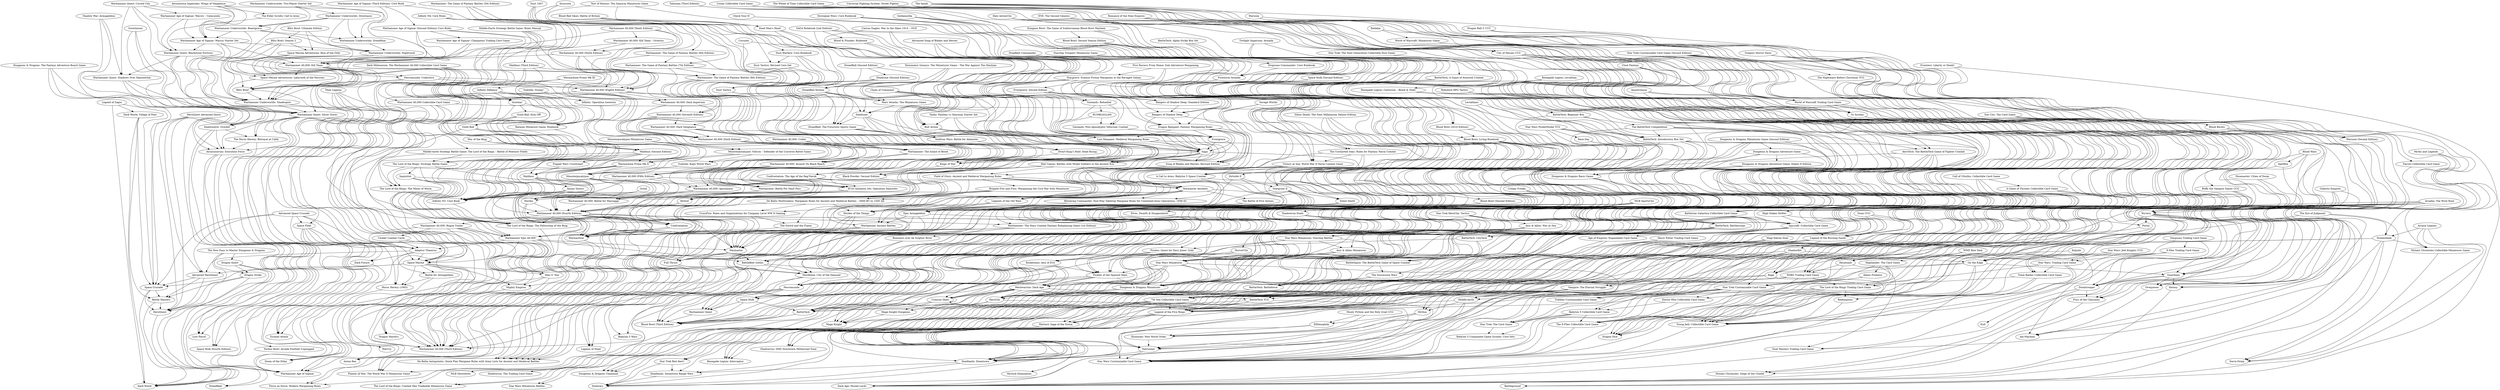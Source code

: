 digraph G {
"HeroQuest" -> "Dark World" ["weight"=0.140695806529057]
"Battle Masters" -> "Dark World" ["weight"=0.156976265380015]
"Dragon Strike" -> "Dark World" ["weight"=0.147119177939887]
"Dragon Quest" -> "Dark World" ["weight"=0.0843418276418997]
"Space Crusade" -> "Dark World" ["weight"=0.115192060741573]
"Dark World: Village of Fear" -> "Dark World" ["weight"=0.352787676069147]
"Legend of Zagor" -> "Dark World" ["weight"=0.171500512360673]
"Dungeons & Dragons: The Fantasy Adventure Board Game" -> "Dark World" ["weight"=0.0964899169764631]
"Battle Masters" -> "HeroQuest" ["weight"=0.236394232818699]
"Dragon Strike" -> "HeroQuest" ["weight"=0.125167053578882]
"Dragon Quest" -> "HeroQuest" ["weight"=0.0751238816220351]
"Space Crusade" -> "HeroQuest" ["weight"=0.271495534041473]
"Advanced Heroquest" -> "HeroQuest" ["weight"=0.203192273479566]
"Dungeons & Dragons: The Fantasy Adventure Board Game" -> "HeroQuest" ["weight"=0.122274089517438]
"The New Easy to Master Dungeons & Dragons" -> "HeroQuest" ["weight"=0.0690337492052986]
"HeroQuest Advanced Quest" -> "HeroQuest" ["weight"=0.135379499396383]
"Dragon Strike" -> "Battle Masters" ["weight"=0.13192069751688]
"Space Crusade" -> "Battle Masters" ["weight"=0.168381157981588]
"Advanced Heroquest" -> "Battle Masters" ["weight"=0.116434101434616]
"Dark World: Village of Fear" -> "Battle Masters" ["weight"=0.0910827420171383]
"Dragon Quest" -> "Dragon Strike" ["weight"=0.182904547008321]
"The New Easy to Master Dungeons & Dragons" -> "Dragon Strike" ["weight"=0.0860420350201052]
"The New Easy to Master Dungeons & Dragons" -> "Dragon Quest" ["weight"=0.168656991556699]
"Advanced Heroquest" -> "Space Crusade" ["weight"=0.17354987793055]
"Dark World: Village of Fear" -> "Space Crusade" ["weight"=0.0902078539759487]
"Legend of Zagor" -> "Space Crusade" ["weight"=0.0979951744746481]
"Space Marine" -> "Space Crusade" ["weight"=0.110505709360419]
"Dungeons & Dragons: The Fantasy Adventure Board Game" -> "Space Crusade" ["weight"=0.118400168955049]
"Advanced Space Crusade" -> "Space Crusade" ["weight"=0.155367360256322]
"HeroQuest Advanced Quest" -> "Space Crusade" ["weight"=0.142050346310354]
"Legend of Zagor" -> "Dark World: Village of Fear" ["weight"=0.166709288636185]
"Space Marine" -> "Advanced Heroquest" ["weight"=0.140950497553723]
"Adeptus Titanicus" -> "Advanced Heroquest" ["weight"=0.120151214296094]
"Advanced Space Crusade" -> "Advanced Heroquest" ["weight"=0.19423295913042]
"HeroQuest Advanced Quest" -> "Advanced Heroquest" ["weight"=0.109213784524936]
"Space Marine" -> "Dragon Masters" ["weight"=0.0971616237675457]
"Space Marine" -> "Mighty Empires" ["weight"=0.208466319039811]
"Space Marine" -> "Man O' War" ["weight"=0.225383069268692]
"Space Marine" -> "Doom of the Eldar" ["weight"=0.152658655376581]
"Space Marine" -> "Horus Heresy (1993)" ["weight"=0.187432154316892]
"Space Marine" -> "Battle for Armageddon" ["weight"=0.18395522327125]
"Adeptus Titanicus" -> "Space Marine" ["weight"=0.325208315015543]
"Warhammer Epic 40,000" -> "Space Marine" ["weight"=0.272448421157036]
"Space Fleet" -> "Space Marine" ["weight"=0.212994130127686]
"Titan Legions" -> "Space Marine" ["weight"=0.398397011224742]
"Citadel Combat Cards" -> "Space Marine" ["weight"=0.0891425951427234]
"Advanced Space Crusade" -> "Space Marine" ["weight"=0.187538070260407]
"Warhammer 40,000: Rogue Trader" -> "Space Marine" ["weight"=0.239191080885797]
"Advanced Space Crusade" -> "Tyranid Attack" ["weight"=0.20061902618428]
"Advanced Space Crusade" -> "Space Fleet" ["weight"=0.174226898344048]
"Advanced Space Crusade" -> "Adeptus Titanicus" ["weight"=0.210944792011875]
"Fury of the Clansmen" -> "Mutant Chronicles: Siege of the Citadel" ["weight"=0.212552765859389]
"Doomtrooper" -> "Mutant Chronicles: Siege of the Citadel" ["weight"=0.104617545126787]
"Blood Berets" -> "Mutant Chronicles: Siege of the Citadel" ["weight"=0.165519488346377]
"Doomtrooper" -> "Fury of the Clansmen" ["weight"=0.116182340404778]
"Warzone (Second Edition)" -> "Fury of the Clansmen" ["weight"=0.145251283530594]
"Blood Berets" -> "Fury of the Clansmen" ["weight"=0.432114851760673]
"Warzone" -> "Fury of the Clansmen" ["weight"=0.179683153299221]
"Guardians" -> "Doomtrooper" ["weight"=0.135354861047024]
"Wyvern" -> "Doomtrooper" ["weight"=0.108464702825661]
"Doomtrooper" -> "Kult" ["weight"=0.175573266626199]
"Galactic Empires" -> "Doomtrooper" ["weight"=0.105096675698655]
"Blood Berets" -> "Doomtrooper" ["weight"=0.125259783157725]
"Warzone" -> "Doomtrooper" ["weight"=0.147581833565744]
"Blood Berets" -> "Warzone (Second Edition)" ["weight"=0.122035469668762]
"Warzone" -> "Blood Berets" ["weight"=0.154371477895451]
"Warhammer Quest" -> "Blood Bowl (Third Edition)" ["weight"=0.194940455881096]
"Space Hulk" -> "Warhammer Quest" ["weight"=0.196953550752052]
"Necromunda" -> "Warhammer Quest" ["weight"=0.242794884450651]
"Mordheim: City of the Damned" -> "Warhammer Quest" ["weight"=0.207060113451608]
"Talisman (Third Edition)" -> "Warhammer Quest" ["weight"=0.17245161707019]
"Space Hulk (Second Edition)" -> "Warhammer Quest" ["weight"=0.125124953589818]
"Space Hulk" -> "Blood Bowl (Third Edition)" ["weight"=0.245643548373564]
"Elves, Dwarfs & Dungeonbowl" -> "Blood Bowl (Third Edition)" ["weight"=0.141558496924425]
"Blood Bowl (Second Edition)" -> "Blood Bowl (Third Edition)" ["weight"=0.219700956549674]
"Necromunda" -> "Blood Bowl (Third Edition)" ["weight"=0.266745561330737]
"Warhammer: The Mass Combat Fantasy Roleplaying Game (1st Edition)" -> "Blood Bowl (Third Edition)" ["weight"=0.202727085282225]
"Talisman (Third Edition)" -> "Blood Bowl (Third Edition)" ["weight"=0.125245789818683]
"BattleTech" -> "Blood Bowl (Third Edition)" ["weight"=0.160910617733064]
"Mordheim: City of the Damned" -> "Blood Bowl (Third Edition)" ["weight"=0.214516957889567]
"Blood Bowl: Living Rulebook" -> "Blood Bowl (Third Edition)" ["weight"=0.428257060083292]
"Blood Bowl (2016 Edition)" -> "Blood Bowl (Third Edition)" ["weight"=0.180094282746079]
"Blood Bowl: Second Season Edition" -> "Blood Bowl (Third Edition)" ["weight"=0.103338403360968]
"Dungeon Bowl: The Game of Subterranean Blood Bowl Mayhem" -> "Blood Bowl (Third Edition)" ["weight"=0.0551423621383632]
"Space Hulk" -> "BattleTech" ["weight"=0.169846743730214]
"Blood Bowl (Second Edition)" -> "Space Hulk" ["weight"=0.217094517653846]
"Necromunda" -> "Space Hulk" ["weight"=0.2218405015461]
"Talisman (Third Edition)" -> "Space Hulk" ["weight"=0.133623865466628]
"Blood Bowl: Living Rulebook" -> "Space Hulk" ["weight"=0.184859620185981]
"Space Hulk (Second Edition)" -> "Space Hulk" ["weight"=0.203848038823562]
"Necromunda" -> "Warhammer 40,000 (Third Edition)" ["weight"=0.244620882786538]
"Mordheim: City of the Damned" -> "Necromunda" ["weight"=0.306634454087064]
"Battlefleet Gothic" -> "Necromunda" ["weight"=0.235886026537385]
"Warhammer: The Mass Combat Fantasy Roleplaying Game (1st Edition)" -> "Necromunda" ["weight"=0.226729159792881]
"Gorkamorka" -> "Necromunda" ["weight"=0.249516186228297]
"Blood Bowl: Living Rulebook" -> "Necromunda" ["weight"=0.215729522383402]
"Space Hulk (Second Edition)" -> "Necromunda" ["weight"=0.151022941910696]
"Bommerz over da Sulphur River" -> "Mordheim: City of the Damned" ["weight"=0.0961814069918404]
"Warhammer: The Mass Combat Fantasy Roleplaying Game (1st Edition)" -> "Mordheim: City of the Damned" ["weight"=0.266881166747526]
"Battlefleet Gothic" -> "Mordheim: City of the Damned" ["weight"=0.23309464734427]
"Gorkamorka" -> "Mordheim: City of the Damned" ["weight"=0.204988062824075]
"Warhammer 40,000 (Fourth Edition)" -> "Mordheim: City of the Damned" ["weight"=0.20623415710304]
"Adeptus Titanicus" -> "Tyranid Attack" ["weight"=0.180838981240935]
"Space Fleet" -> "Adeptus Titanicus" ["weight"=0.214665930294482]
"Adeptus Titanicus" -> "Dark Future" ["weight"=0.227554067479391]
"Warhammer Epic 40,000" -> "Adeptus Titanicus" ["weight"=0.191719862587833]
"Titan Legions" -> "Adeptus Titanicus" ["weight"=0.284540925276596]
"Citadel Combat Cards" -> "Adeptus Titanicus" ["weight"=0.113083309111345]
"Warhammer 40,000: Rogue Trader" -> "Adeptus Titanicus" ["weight"=0.211594622243635]
"Dungeons & Dragons Adventure Game" -> "Dungeons & Dragons Chainmail" ["weight"=0.0852196335578344]
"Dungeons & Dragons Adventure Game" -> "Dungeons & Dragons Miniatures" ["weight"=0.0912957317924506]
"Dungeons & Dragons Adventure Game" -> "Dungeons & Dragons Adventure Game: Diablo II Edition" ["weight"=0.10635232924925]
"Dungeons & Dragons Adventure Game" -> "Dungeons & Dragons Basic Game" ["weight"=0.122671865207969]
"Dungeons & Dragons Miniatures Game (Second Edition)" -> "Dungeons & Dragons Adventure Game" ["weight"=0.0696852256789995]
"Dungeons & Dragons Adventure Game: Diablo II Edition" -> "Dungeons & Dragons Chainmail" ["weight"=0.106355779933154]
"Dungeons & Dragons Miniatures" -> "Dungeons & Dragons Chainmail" ["weight"=0.149880037395719]
"Dungeons & Dragons Miniatures Game (Second Edition)" -> "Dungeons & Dragons Chainmail" ["weight"=0.154867848515064]
"Dungeons & Dragons Adventure Game: Diablo II Edition" -> "Dungeons & Dragons Miniatures" ["weight"=0.0718485795126538]
"Star Wars Miniatures: Starship Battles" -> "Dungeons & Dragons Miniatures" ["weight"=0.142322820103675]
"Dungeons & Dragons Miniatures" -> "HeroClix" ["weight"=0.140306339475666]
"Pirates of the Spanish Main" -> "Dungeons & Dragons Miniatures" ["weight"=0.123746782962625]
"Star Wars Miniatures" -> "Dungeons & Dragons Miniatures" ["weight"=0.21255847000283]
"Dungeons & Dragons Basic Game" -> "Dungeons & Dragons Miniatures" ["weight"=0.171498463305733]
"Axis & Allies Miniatures" -> "Dungeons & Dragons Miniatures" ["weight"=0.130500601904104]
"HorrorClix" -> "Dungeons & Dragons Miniatures" ["weight"=0.116245210344265]
"Halo ActionClix" -> "Dungeons & Dragons Miniatures" ["weight"=0.0867725031649813]
"Dungeons & Dragons Miniatures Game (Second Edition)" -> "Dungeons & Dragons Miniatures" ["weight"=0.276590304290751]
"Dungeons & Dragons Basic Game" -> "HeroClix" ["weight"=0.0735589431907494]
"Dungeons & Dragons Basic Game" -> "Star Wars Miniatures" ["weight"=0.0939926275677523]
"Dungeons & Dragons Miniatures Game (Second Edition)" -> "Dungeons & Dragons Basic Game" ["weight"=0.123616460852381]
"Dungeons & Dragons Miniatures Game (Second Edition)" -> "Star Wars Miniatures" ["weight"=0.109059360247754]
"Mighty Empires" -> "Dragon Masters" ["weight"=0.120974301449253]
"Man O' War" -> "Dragon Masters" ["weight"=0.105620982489347]
"Man O' War" -> "Mighty Empires" ["weight"=0.207469327627042]
"Warhammer 40,000: Rogue Trader" -> "Mighty Empires" ["weight"=0.151269612350167]
"Man O' War" -> "Warhammer 40,000 (Third Edition)" ["weight"=0.150825077228928]
"Warhammer Epic 40,000" -> "Man O' War" ["weight"=0.21884646622336]
"Warhammer 40,000: Rogue Trader" -> "Man O' War" ["weight"=0.165365415973557]
"Warhammer 40,000: Rogue Trader" -> "Warhammer Epic 40,000" ["weight"=0.257053119141738]
"Warhammer 40,000: Rogue Trader" -> "Warhammer 40,000 (Third Edition)" ["weight"=0.222946564016373]
"Warhammer 40,000: Rogue Trader" -> "Citadel Combat Cards" ["weight"=0.118900109414221]
"Warhammer 40,000 (Fourth Edition)" -> "Warhammer 40,000: Rogue Trader" ["weight"=0.23308915024654]
"Inquisitor" -> "Warhammer 40,000: Rogue Trader" ["weight"=0.169792458384497]
"Dark Future" -> "Tyranid Attack" ["weight"=0.114494577872531]
"Space Fleet" -> "Tyranid Attack" ["weight"=0.187878082699703]
"Space Fleet" -> "Dark Future" ["weight"=0.182153576312895]
"Space Fleet" -> "Horus Heresy (1993)" ["weight"=0.15089983746693]
"Space Fleet" -> "Battle for Armageddon" ["weight"=0.173001397719118]
"Titan Legions" -> "Space Fleet" ["weight"=0.178730024004482]
"Warhammer: The Mass Combat Fantasy Roleplaying Game (1st Edition)" -> "Warhammer 40,000 (Third Edition)" ["weight"=0.345079121541051]
"Warhammer Epic 40,000" -> "Warhammer 40,000 (Third Edition)" ["weight"=0.23056364144795]
"The Lord of the Rings: The Fellowship of the Ring" -> "Warhammer 40,000 (Third Edition)" ["weight"=0.115040662087334]
"Battlefleet Gothic" -> "Warhammer 40,000 (Third Edition)" ["weight"=0.23375356727975]
"Warmachine" -> "Warhammer 40,000 (Third Edition)" ["weight"=0.141499092923325]
"Warhammer 40,000 Collectible Card Game" -> "Warhammer 40,000 (Third Edition)" ["weight"=0.142868075215189]
"Confrontation" -> "Warhammer 40,000 (Third Edition)" ["weight"=0.0946319875033796]
"Warhammer 40,000 (Fourth Edition)" -> "Warhammer 40,000 (Third Edition)" ["weight"=0.311980218364885]
"Inquisitor" -> "Warhammer 40,000 (Third Edition)" ["weight"=0.138771641016381]
"Dark Millennium: The Warhammer 40,000 Collectible Card Game" -> "Warhammer 40,000 (Third Edition)" ["weight"=0.0766325218546249]
"Warhammer 40,000 (Fifth Edition)" -> "Warhammer 40,000 (Third Edition)" ["weight"=0.216203822673868]
"Warhammer 40,000 (Sixth Edition)" -> "Warhammer 40,000 (Third Edition)" ["weight"=0.157764367655552]
"Warhammer Epic 40,000" -> "Warmaster" ["weight"=0.225746462335735]
"Warhammer Epic 40,000" -> "Battlefleet Gothic" ["weight"=0.251079680868692]
"Titan Legions" -> "Warhammer Epic 40,000" ["weight"=0.206694987990027]
"Warhammer 40,000 Collectible Card Game" -> "Warhammer Epic 40,000" ["weight"=0.144392463163003]
"Warhammer Ancient Battles" -> "Warhammer Epic 40,000" ["weight"=0.12924032137627]
"Epic Armageddon" -> "Warhammer Epic 40,000" ["weight"=0.303129411235106]
"Warhammer 40,000 (Fourth Edition)" -> "Warhammer Epic 40,000" ["weight"=0.230635205779301]
"Dark Millennium: The Warhammer 40,000 Collectible Card Game" -> "Warhammer Epic 40,000" ["weight"=0.0840775099779423]
"Horus Heresy (1993)" -> "Doom of the Eldar" ["weight"=0.427969922499883]
"Battle for Armageddon" -> "Doom of the Eldar" ["weight"=0.325915656105847]
"Battle for Armageddon" -> "Horus Heresy (1993)" ["weight"=0.448405596621254]
"Titan Legions" -> "Horus Heresy (1993)" ["weight"=0.155345650730642]
"Bommerz over da Sulphur River" -> "Battlefleet Gothic" ["weight"=0.123042018026184]
"Gorkamorka" -> "Bommerz over da Sulphur River" ["weight"=0.174961173891146]
"Warmaster" -> "Battlefleet Gothic" ["weight"=0.229105824368854]
"Gorkamorka" -> "Battlefleet Gothic" ["weight"=0.185580567280711]
"Warhammer 40,000 Collectible Card Game" -> "Battlefleet Gothic" ["weight"=0.111988096103991]
"Epic Armageddon" -> "Battlefleet Gothic" ["weight"=0.219390712644903]
"Warhammer 40,000 (Fourth Edition)" -> "Battlefleet Gothic" ["weight"=0.237182317193562]
"Full Thrust" -> "Legions of Steel" ["weight"=0.0677021927137463]
"Silent Death" -> "Legions of Steel" ["weight"=0.0959012477907572]
"Stargrunt II" -> "Legions of Steel" ["weight"=0.0965703231625479]
"Warmaster" -> "Full Thrust" ["weight"=0.118969295698299]
"Full Thrust" -> "De Bellis Antiquitatis: Quick Play Wargame Rules with Army Lists for Ancient and Medieval Battles" ["weight"=0.136205713638236]
"Silent Death" -> "Full Thrust" ["weight"=0.164151478165479]
"Hordes of the Things" -> "Full Thrust" ["weight"=0.169870565229065]
"Stargrunt II" -> "Full Thrust" ["weight"=0.351803147087284]
"Dirtside II" -> "Full Thrust" ["weight"=0.369203548477139]
"Canvas Eagles: War in the Skies 1914 - 1918" -> "Full Thrust" ["weight"=0.0799335119468489]
"Silent Death: The Next Millennium Deluxe Edition" -> "Full Thrust" ["weight"=0.1269618414907]
"Stargrunt II" -> "Silent Death" ["weight"=0.0901405580821777]
"Silent Death: The Next Millennium Deluxe Edition" -> "Silent Death" ["weight"=0.274934135517205]
"Stargrunt II" -> "Warmaster" ["weight"=0.113448816320572]
"Stargrunt II" -> "Hordes of the Things" ["weight"=0.13537603700816]
"Dirtside II" -> "Stargrunt II" ["weight"=0.556749881038225]
"Silent Death: The Next Millennium Deluxe Edition" -> "Stargrunt II" ["weight"=0.0996105000476161]
"Blood Bowl (Second Edition)" -> "BattleTech" ["weight"=0.142393781853395]
"BattleTech TCG" -> "BattleTech" ["weight"=0.210615715061504]
"Mechwarrior: Dark Age" -> "BattleTech" ["weight"=0.155841498811411]
"BattleTech: CityTech" -> "BattleTech" ["weight"=0.317203641346185]
"AeroTech: The BattleTech Game of Fighter Combat" -> "BattleTech" ["weight"=0.283087232702135]
"BattleTech: Introductory Box Set" -> "BattleTech" ["weight"=0.24354571721955]
"The BattleTech Compendium" -> "BattleTech" ["weight"=0.174085730604652]
"Leviathans" -> "BattleTech" ["weight"=0.0540486438075811]
"BattleTech: Beginner Box" -> "BattleTech" ["weight"=0.101486920114399]
"BattleTech: A Game of Armored Combat" -> "BattleTech" ["weight"=0.118729238242884]
"Blood Bowl (Second Edition)" -> "Elves, Dwarfs & Dungeonbowl" ["weight"=0.35628715165418]
"Blood Bowl: Living Rulebook" -> "Blood Bowl (Second Edition)" ["weight"=0.189317170619492]
"Blood Bowl: Living Rulebook" -> "Elves, Dwarfs & Dungeonbowl" ["weight"=0.121636845073865]
"Blood Bowl (2016 Edition)" -> "Blood Bowl: Living Rulebook" ["weight"=0.186079300549853]
"Blood Bowl: Second Season Edition" -> "Blood Bowl: Living Rulebook" ["weight"=0.0989350336152694]
"Warhammer 40,000 (Fourth Edition)" -> "Warhammer: The Mass Combat Fantasy Roleplaying Game (1st Edition)" ["weight"=0.260466889422382]
"Warhammer 40,000 (Fifth Edition)" -> "Warhammer: The Mass Combat Fantasy Roleplaying Game (1st Edition)" ["weight"=0.213810329957614]
"BattleTech: Battleforce" -> "Shadowrun: DMZ Downtown Militarized Zone" ["weight"=0.0931661439775087]
"The Succession Wars" -> "Shadowrun: DMZ Downtown Militarized Zone" ["weight"=0.108213899591085]
"BattleTech: Battletroops" -> "Shadowrun: DMZ Downtown Militarized Zone" ["weight"=0.140567756208131]
"BattleTech: Battleforce" -> "Renegade Legion: Interceptor" ["weight"=0.133027844239792]
"The Succession Wars" -> "BattleTech: Battleforce" ["weight"=0.282938896082287]
"BattleTech: CityTech" -> "BattleTech: Battleforce" ["weight"=0.275882050430496]
"BattleSpace: The BattleTech Game of Space Combat" -> "BattleTech: Battleforce" ["weight"=0.311146454719343]
"BattleTech: Battletroops" -> "BattleTech: Battleforce" ["weight"=0.342798828683474]
"AeroTech: The BattleTech Game of Fighter Combat" -> "BattleTech: Battleforce" ["weight"=0.305640993071506]
"Renegade Legion: Centurion – Blood & Steel" -> "BattleTech: Battleforce" ["weight"=0.126265568025601]
"Renegade Legion: Leviathan" -> "BattleTech: Battleforce" ["weight"=0.141424373222844]
"The BattleTech Compendium" -> "BattleTech: Battleforce" ["weight"=0.19630648656853]
"BattleSpace: The BattleTech Game of Space Combat" -> "The Succession Wars" ["weight"=0.190127681493689]
"BattleTech: Battletroops" -> "The Succession Wars" ["weight"=0.191277856076566]
"BattleTech: Battletroops" -> "BattleTech: CityTech" ["weight"=0.300732431023977]
"BattleTech: Battletroops" -> "BattleSpace: The BattleTech Game of Space Combat" ["weight"=0.345412199517092]
"AeroTech: The BattleTech Game of Fighter Combat" -> "BattleTech: Battletroops" ["weight"=0.321998757542095]
"Robotech RPG Tactics" -> "BattleTech: Battletroops" ["weight"=0.0701153836456255]
"Warhammer 40,000 (Fourth Edition)" -> "Warmaster" ["weight"=0.151405023749154]
"Warhammer 40,000 (Fourth Edition)" -> "Warmachine" ["weight"=0.148530086807474]
"Warhammer 40,000 (Fourth Edition)" -> "Confrontation" ["weight"=0.101798964639192]
"Warhammer 40,000 (Fourth Edition)" -> "The Lord of the Rings: The Fellowship of the Ring" ["weight"=0.129316214728831]
"Warhammer 40,000: Battle for Macragge" -> "Warhammer 40,000 (Fourth Edition)" ["weight"=0.272938114047866]
"Inquisitor" -> "Warhammer 40,000 (Fourth Edition)" ["weight"=0.14051454896574]
"Hordes" -> "Warhammer 40,000 (Fourth Edition)" ["weight"=0.113443650253756]
"Warhammer: Battle For Skull Pass" -> "Warhammer 40,000 (Fourth Edition)" ["weight"=0.190919692601064]
"The Lord of the Rings: Strategy Battle Game" -> "Warhammer 40,000 (Fourth Edition)" ["weight"=0.106002051775363]
"Warhammer 40,000: Apocalypse" -> "Warhammer 40,000 (Fourth Edition)" ["weight"=0.24824217938733]
"Warhammer 40,000 (Fifth Edition)" -> "Warhammer 40,000 (Fourth Edition)" ["weight"=0.390942185528846]
"Warhammer 40,000 (Sixth Edition)" -> "Warhammer 40,000 (Fourth Edition)" ["weight"=0.236146567605588]
"Warhammer: The Game of Fantasy Battles (8th Edition)" -> "Warhammer 40,000 (Fourth Edition)" ["weight"=0.112419473159406]
"Warhammer: The Game of Fantasy Battles (7th Edition)" -> "Warhammer 40,000 (Fourth Edition)" ["weight"=0.083370168632911]
"Warhammer: The Game of Fantasy Battles (6th Edition)" -> "Warhammer 40,000 (Fourth Edition)" ["weight"=0.0796908616389174]
"Warhammer 40,000 (Fifth Edition)" -> "Warhammer 40,000: Apocalypse" ["weight"=0.27873596924855]
"Warhammer 40,000: Assault On Black Reach" -> "Warhammer 40,000 (Fifth Edition)" ["weight"=0.296792099832944]
"Warhammer 40,000: Codex" -> "Warhammer 40,000 (Fifth Edition)" ["weight"=0.208064509239015]
"Warhammer 40,000 (Sixth Edition)" -> "Warhammer 40,000 (Fifth Edition)" ["weight"=0.351025216335856]
"Warhammer 40,000: Dark Vengeance" -> "Warhammer 40,000 (Fifth Edition)" ["weight"=0.165016926583085]
"Warhammer 40,000 (Seventh Edition)" -> "Warhammer 40,000 (Fifth Edition)" ["weight"=0.212981437728677]
"Warmaster" -> "De Bellis Antiquitatis: Quick Play Wargame Rules with Army Lists for Ancient and Medieval Battles" ["weight"=0.138390003149854]
"Hordes of the Things" -> "Warmaster" ["weight"=0.142027531958316]
"Warhammer Ancient Battles" -> "Warmaster" ["weight"=0.168855692612722]
"Epic Armageddon" -> "Warmaster" ["weight"=0.232241065519096]
"The Battle of Five Armies" -> "Warmaster" ["weight"=0.219979004498821]
"Warmaster Ancients" -> "Warmaster" ["weight"=0.318629679755564]
"Hail Caesar: Battles with Model Soldiers in the Ancient Era" -> "Warmaster" ["weight"=0.0786505429969231]
"Dragon Rampant: Fantasy Wargaming Rules" -> "Warmaster" ["weight"=0.087494124477076]
"The Sword and the Flame" -> "De Bellis Antiquitatis: Quick Play Wargame Rules with Army Lists for Ancient and Medieval Battles" ["weight"=0.136985803668533]
"Hordes of the Things" -> "De Bellis Antiquitatis: Quick Play Wargame Rules with Army Lists for Ancient and Medieval Battles" ["weight"=0.371067048410784]
"Warhammer Ancient Battles" -> "De Bellis Antiquitatis: Quick Play Wargame Rules with Army Lists for Ancient and Medieval Battles" ["weight"=0.152326964450374]
"CrossFire: Rules and Organizations for Company Level WW II Gaming" -> "De Bellis Antiquitatis: Quick Play Wargame Rules with Army Lists for Ancient and Medieval Battles" ["weight"=0.184083269397777]
"De Bellis Multitudinis: Wargames Rules for Ancient and Medieval Battles – 3000 BC to 1500 AD" -> "De Bellis Antiquitatis: Quick Play Wargame Rules with Army Lists for Ancient and Medieval Battles" ["weight"=0.412492011362129]
"Canvas Eagles: War in the Skies 1914 - 1918" -> "De Bellis Antiquitatis: Quick Play Wargame Rules with Army Lists for Ancient and Medieval Battles" ["weight"=0.106250997820723]
"Brigade Fire and Fury: Wargaming the Civil War with Miniatures" -> "De Bellis Antiquitatis: Quick Play Wargame Rules with Army Lists for Ancient and Medieval Battles" ["weight"=0.186731291710544]
"Field of Glory: Ancient and Medieval Wargaming Rules" -> "De Bellis Antiquitatis: Quick Play Wargame Rules with Army Lists for Ancient and Medieval Battles" ["weight"=0.208004169693556]
"Dirtside II" -> "Hordes of the Things" ["weight"=0.140082450158826]
"De Bellis Multitudinis: Wargames Rules for Ancient and Medieval Battles – 3000 BC to 1500 AD" -> "Hordes of the Things" ["weight"=0.222436185030773]
"Canvas Eagles: War in the Skies 1914 - 1918" -> "Hordes of the Things" ["weight"=0.0881865843352651]
"Song of Blades and Heroes: Revised Edition" -> "Hordes of the Things" ["weight"=0.171449509862494]
"Field of Glory: Ancient and Medieval Wargaming Rules" -> "Hordes of the Things" ["weight"=0.122092697422794]
"Dragon Rampant: Fantasy Wargaming Rules" -> "Hordes of the Things" ["weight"=0.138698474626731]
"Advanced Song of Blades and Heroes" -> "Hordes of the Things" ["weight"=0.0701286600278506]
"Warmaster Ancients" -> "Warhammer Ancient Battles" ["weight"=0.187391364899516]
"Epic Armageddon" -> "Warhammer Ancient Battles" ["weight"=0.109992230622898]
"Legends of the Old West" -> "Warhammer Ancient Battles" ["weight"=0.129162792599298]
"Field of Glory: Ancient and Medieval Wargaming Rules" -> "Warhammer Ancient Battles" ["weight"=0.152802491740464]
"The Battle of Five Armies" -> "Epic Armageddon" ["weight"=0.116149785779635]
"Warmaster Ancients" -> "Epic Armageddon" ["weight"=0.160101331984231]
"Blitzkrieg Commander: Fast-Play Tabletop Wargame Rules for Combined-Arms Operations, 1936-45" -> "Epic Armageddon" ["weight"=0.119636948716877]
"Victory at Sea: World War II Naval Combat Game" -> "Epic Armageddon" ["weight"=0.085134806732096]
"Starship Troopers Miniatures Game" -> "Epic Armageddon" ["weight"=0.101013293659405]
"A Call to Arms: Babylon 5 Space Combat" -> "Epic Armageddon" ["weight"=0.108456710926098]
"Legends of the Old West" -> "Epic Armageddon" ["weight"=0.0914933216881081]
"The Uncharted Seas: Rules for Fantasy Naval Combat" -> "Epic Armageddon" ["weight"=0.1003294802944]
"Warmaster Ancients" -> "The Battle of Five Armies" ["weight"=0.210839319995312]
"Warmaster Ancients" -> "Legends of the Old West" ["weight"=0.147801526488806]
"Warmaster Ancients" -> "Blitzkrieg Commander: Fast-Play Tabletop Wargame Rules for Combined-Arms Operations, 1936-45" ["weight"=0.199366852365799]
"Savage Worlds" -> "Warmaster Ancients" ["weight"=0.0434792386720229]
"Victory at Sea: World War II Naval Combat Game" -> "Warmaster Ancients" ["weight"=0.128788175133281]
"Field of Glory: Ancient and Medieval Wargaming Rules" -> "Warmaster Ancients" ["weight"=0.170851020509872]
"Hail Caesar: Battles with Model Soldiers in the Ancient Era" -> "Warmaster Ancients" ["weight"=0.153504373878542]
"Hail Caesar: Battles with Model Soldiers in the Ancient Era" -> "Flames of War: The World War II Miniatures Game" ["weight"=0.0898401846247395]
"Hail Caesar: Battles with Model Soldiers in the Ancient Era" -> "Field of Glory: Ancient and Medieval Wargaming Rules" ["weight"=0.137399991275863]
"Hail Caesar: Battles with Model Soldiers in the Ancient Era" -> "Black Powder: Second Edition" ["weight"=0.31036271307778]
"Saga" -> "Hail Caesar: Battles with Model Soldiers in the Ancient Era" ["weight"=0.206508080239778]
"Bolt Action" -> "Hail Caesar: Battles with Model Soldiers in the Ancient Era" ["weight"=0.162427473589813]
"Lion Rampant: Medieval Wargaming Rules" -> "Hail Caesar: Battles with Model Soldiers in the Ancient Era" ["weight"=0.268641138433037]
"Chain of Command" -> "Hail Caesar: Battles with Model Soldiers in the Ancient Era" ["weight"=0.149291806617321]
"Dragon Rampant: Fantasy Wargaming Rules" -> "Hail Caesar: Battles with Model Soldiers in the Ancient Era" ["weight"=0.173616794314604]
"Dragon Rampant: Fantasy Wargaming Rules" -> "Song of Blades and Heroes: Revised Edition" ["weight"=0.150750769214607]
"Dragon Rampant: Fantasy Wargaming Rules" -> "Saga" ["weight"=0.126368832734107]
"Dragon Rampant: Fantasy Wargaming Rules" -> "Lion Rampant: Medieval Wargaming Rules" ["weight"=0.363435653676806]
"Dragon Rampant: Fantasy Wargaming Rules" -> "Frostgrave" ["weight"=0.142658535326946]
"Advanced Song of Blades and Heroes" -> "Dragon Rampant: Fantasy Wargaming Rules" ["weight"=0.135112813014491]
"SAGA Rulebook (2nd Edition)" -> "Dragon Rampant: Fantasy Wargaming Rules" ["weight"=0.106950356101637]
"Rangers of Shadow Deep" -> "Dragon Rampant: Fantasy Wargaming Rules" ["weight"=0.0921498228497411]
"Frostgrave: Second Edition" -> "Dragon Rampant: Fantasy Wargaming Rules" ["weight"=0.0786970687642547]
"Warhammer 40,000 Collectible Card Game" -> "WarCry" ["weight"=0.193793058884117]
"Dark Millennium: The Warhammer 40,000 Collectible Card Game" -> "Warhammer 40,000 Collectible Card Game" ["weight"=0.253180773371122]
"Dark Millennium: The Warhammer 40,000 Collectible Card Game" -> "WarCry" ["weight"=0.178126832319202]
"Inquisitor" -> "The Lord of the Rings: The Fellowship of the Ring" ["weight"=0.146735036214307]
"The Lord of the Rings: Strategy Battle Game" -> "Inquisitor" ["weight"=0.100837179823166]
"Savage Worlds" -> "Legends of the Old West" ["weight"=0.0832967007209053]
"Victory at Sea: World War II Naval Combat Game" -> "Legends of the Old West" ["weight"=0.0927582172444989]
"Check Your 6!" -> "Legends of the Old West" ["weight"=0.0679374216264817]
"The Uncharted Seas: Rules for Fantasy Naval Combat" -> "Legends of the Old West" ["weight"=0.113155669288617]
"Victory at Sea: World War II Naval Combat Game" -> "Blitzkrieg Commander: Fast-Play Tabletop Wargame Rules for Combined-Arms Operations, 1936-45" ["weight"=0.15915949988636]
"Victory at Sea: World War II Naval Combat Game" -> "A Call to Arms: Babylon 5 Space Combat" ["weight"=0.158672041204471]
"Check Your 6!" -> "Victory at Sea: World War II Naval Combat Game" ["weight"=0.128515960500422]
"The Uncharted Seas: Rules for Fantasy Naval Combat" -> "Victory at Sea: World War II Naval Combat Game" ["weight"=0.144147683339973]
"Firestorm Armada" -> "Victory at Sea: World War II Naval Combat Game" ["weight"=0.0904130962444303]
"Dystopian Wars: Core Rulebook" -> "Victory at Sea: World War II Naval Combat Game" ["weight"=0.0844067990177908]
"Field of Glory: Ancient and Medieval Wargaming Rules" -> "De Bellis Multitudinis: Wargames Rules for Ancient and Medieval Battles – 3000 BC to 1500 AD" ["weight"=0.248239364944144]
"Field of Glory: Ancient and Medieval Wargaming Rules" -> "Brigade Fire and Fury: Wargaming the Civil War with Miniatures" ["weight"=0.146173976850623]
"Saga" -> "Field of Glory: Ancient and Medieval Wargaming Rules" ["weight"=0.130753386959318]
"CrossFire: Rules and Organizations for Company Level WW II Gaming" -> "The Sword and the Flame" ["weight"=0.119382918861883]
"Brigade Fire and Fury: Wargaming the Civil War with Miniatures" -> "The Sword and the Flame" ["weight"=0.190586350515605]
"De Bellis Multitudinis: Wargames Rules for Ancient and Medieval Battles – 3000 BC to 1500 AD" -> "CrossFire: Rules and Organizations for Company Level WW II Gaming" ["weight"=0.143508170219488]
"Brigade Fire and Fury: Wargaming the Civil War with Miniatures" -> "CrossFire: Rules and Organizations for Company Level WW II Gaming" ["weight"=0.14374201253385]
"Brigade Fire and Fury: Wargaming the Civil War with Miniatures" -> "De Bellis Multitudinis: Wargames Rules for Ancient and Medieval Battles – 3000 BC to 1500 AD" ["weight"=0.180826305470711]
"Silent Death: The Next Millennium Deluxe Edition" -> "Dirtside II" ["weight"=0.0923612887672492]
"Saga" -> "Song of Blades and Heroes: Revised Edition" ["weight"=0.0835053292487888]
"Frostgrave" -> "Song of Blades and Heroes: Revised Edition" ["weight"=0.136854128652003]
"Advanced Song of Blades and Heroes" -> "Song of Blades and Heroes: Revised Edition" ["weight"=0.257333744275928]
"Rangers of Shadow Deep" -> "Song of Blades and Heroes: Revised Edition" ["weight"=0.0937148409287497]
"Saga" -> "Flames of War: The World War II Miniatures Game" ["weight"=0.130766242455064]
"Bolt Action" -> "Flames of War: The World War II Miniatures Game" ["weight"=0.15524670418578]
"Tanks: Panther vs Sherman Starter Set" -> "Flames of War: The World War II Miniatures Game" ["weight"=0.0833878531959136]
"Saga" -> "Black Powder: Second Edition" ["weight"=0.137520526188742]
"Saga" -> "Kings of War" ["weight"=0.119032441244625]
"Bolt Action" -> "Saga" ["weight"=0.194529872718366]
"Lion Rampant: Medieval Wargaming Rules" -> "Saga" ["weight"=0.188555634140364]
"Deadzone" -> "Saga" ["weight"=0.0595376711219492]
"Dead Man's Hand" -> "Saga" ["weight"=0.185754230848162]
"Frostgrave" -> "Saga" ["weight"=0.110077138605223]
"Blood & Plunder: Rulebook" -> "Saga" ["weight"=0.0868420343827183]
"Tanks: Panther vs Sherman Starter Set" -> "Saga" ["weight"=0.0633277673215933]
"Test of Honour: The Samurai Miniatures Game" -> "Saga" ["weight"=0.0745632007353979]
"SAGA Rulebook (2nd Edition)" -> "Saga" ["weight"=0.278694812838551]
"Bolt Action" -> "Black Powder: Second Edition" ["weight"=0.184027695822273]
"Dead Man's Hand" -> "Bolt Action" ["weight"=0.128335182389971]
"Tanks: Panther vs Sherman Starter Set" -> "Bolt Action" ["weight"=0.0858446647047373]
"Test of Honour: The Samurai Miniatures Game" -> "Bolt Action" ["weight"=0.0682409542354791]
"Blood Red Skies: Battle of Britain" -> "Bolt Action" ["weight"=0.109273149294034]
"Starship Troopers Miniatures Game" -> "A Call to Arms: Babylon 5 Space Combat" ["weight"=0.149897840895421]
"A Call to Arms: Babylon 5 Space Combat" -> "Babylon 5 Wars" ["weight"=0.212577625155541]
"The Uncharted Seas: Rules for Fantasy Naval Combat" -> "A Call to Arms: Babylon 5 Space Combat" ["weight"=0.110269524118422]
"Firestorm Armada" -> "A Call to Arms: Babylon 5 Space Combat" ["weight"=0.0982005297636487]
"Dropfleet Commander" -> "A Call to Arms: Babylon 5 Space Combat" ["weight"=0.0434178893764467]
"Firestorm Armada" -> "The Uncharted Seas: Rules for Fantasy Naval Combat" ["weight"=0.181925793508037]
"Dystopian Wars: Core Rulebook" -> "The Uncharted Seas: Rules for Fantasy Naval Combat" ["weight"=0.151147369789038]
"Dystopian Wars: Core Rulebook" -> "Firestorm Armada" ["weight"=0.194120700979545]
"Dropzone Commander: Core Rulebook" -> "Firestorm Armada" ["weight"=0.111018361152678]
"Dropfleet Commander" -> "Firestorm Armada" ["weight"=0.0650071492928813]
"Gaslands: Post-Apocalyptic Vehicular Combat" -> "Frostgrave" ["weight"=0.142991088445939]
"Gaslands: Refuelled" -> "Frostgrave" ["weight"=0.0910326299617496]
"RUMBLESLAM" -> "Frostgrave" ["weight"=0.0446272194023801]
"Rangers of Shadow Deep" -> "Frostgrave" ["weight"=0.243125731604053]
"Frostgrave: Second Edition" -> "Frostgrave" ["weight"=0.268639744837064]
"Stargrave: Science Fiction Wargames in the Ravaged Galaxy" -> "Frostgrave" ["weight"=0.204745399103162]
"Stargrave: Science Fiction Wargames in the Ravaged Galaxy" -> "Rangers of Shadow Deep" ["weight"=0.219044469967132]
"Rangers of Shadow Deep: Standard Edition" -> "Rangers of Shadow Deep" ["weight"=0.22490218459795]
"Frostgrave: Second Edition" -> "Rangers of Shadow Deep" ["weight"=0.22764959327674]
"Five Parsecs From Home: Solo Adventure Wargaming" -> "Rangers of Shadow Deep" ["weight"=0.119927906555339]
"Black Powder: Second Edition" -> "Force on Force: Modern Wargaming Rules" ["weight"=0.143729126651223]
"Lion Rampant: Medieval Wargaming Rules" -> "Force on Force: Modern Wargaming Rules" ["weight"=0.140510393322204]
"Chain of Command" -> "Force on Force: Modern Wargaming Rules" ["weight"=0.121355029891704]
"Kings of War" -> "Black Powder: Second Edition" ["weight"=0.122355647404227]
"Lion Rampant: Medieval Wargaming Rules" -> "Black Powder: Second Edition" ["weight"=0.171592539154769]
"Dead Man's Hand" -> "Black Powder: Second Edition" ["weight"=0.125327977895113]
"Chain of Command" -> "Black Powder: Second Edition" ["weight"=0.153336139263858]
"Blood Red Skies: Battle of Britain" -> "Black Powder: Second Edition" ["weight"=0.0877411414051639]
"Lion Rampant: Medieval Wargaming Rules" -> "Kings of War" ["weight"=0.0796648721734294]
"Chain of Command" -> "Lion Rampant: Medieval Wargaming Rules" ["weight"=0.147905384543529]
"Blood & Plunder: Rulebook" -> "Lion Rampant: Medieval Wargaming Rules" ["weight"=0.0911426805111338]
"SAGA Rulebook (2nd Edition)" -> "Lion Rampant: Medieval Wargaming Rules" ["weight"=0.13467998319899]
"DreadBall: The Futuristic Sports Game" -> "Kings of War" ["weight"=0.108518241406475]
"Dwarf King's Hold: Dead Rising" -> "Kings of War" ["weight"=0.0725599342874616]
"Deadzone" -> "Kings of War" ["weight"=0.122074448504009]
"Deadzone (Second Edition)" -> "Kings of War" ["weight"=0.141282057550435]
"Test of Honour: The Samurai Miniatures Game" -> "Dead Man's Hand" ["weight"=0.0476989601703093]
"Blood Red Skies: Battle of Britain" -> "Dead Man's Hand" ["weight"=0.0746593780457597]
"Deadzone" -> "DreadBall: The Futuristic Sports Game" ["weight"=0.207596158391946]
"Deadzone" -> "Dwarf King's Hold: Dead Rising" ["weight"=0.110809415673856]
"Terminator Genisys: The Miniatures Game – The War Against The Machine" -> "Deadzone" ["weight"=0.0605278591496499]
"Deadzone (Second Edition)" -> "Deadzone" ["weight"=0.257295618020171]
"Deadzone" -> "Sedition Wars: Battle for Alabaster" ["weight"=0.12784869022166]
"DreadBall Xtreme" -> "Deadzone" ["weight"=0.146076952068139]
"Mars Attacks: The Miniatures Game" -> "Deadzone" ["weight"=0.142753103117434]
"SAGA Rulebook (2nd Edition)" -> "Blood & Plunder: Rulebook" ["weight"=0.085655262726639]
"Frostgrave: Second Edition" -> "Gaslands: Refuelled" ["weight"=0.114947365575061]
"Stargrave: Science Fiction Wargames in the Ravaged Galaxy" -> "Frostgrave: Second Edition" ["weight"=0.309783833176885]
"Frostgrave: Second Edition" -> "Rangers of Shadow Deep: Standard Edition" ["weight"=0.176744507522659]
"Deadlands: Doomtown Range Wars" -> "Diskwars" ["weight"=0.238465003177689]
"Star Trek Red Alert!" -> "Diskwars" ["weight"=0.149705273048546]
"Deadlands: Doomtown" -> "Diskwars" ["weight"=0.129558803011615]
"Warlord: Saga of the Storm" -> "Diskwars" ["weight"=0.141142548979979]
"Twilight Imperium: Armada" -> "Diskwars" ["weight"=0.140549064130627]
"7th Sea Collectible Card Game" -> "Diskwars" ["weight"=0.146306101393071]
"Clout Fantasy" -> "Diskwars" ["weight"=0.11097371725438]
"Star Trek Red Alert!" -> "Deadlands: Doomtown Range Wars" ["weight"=0.113237208232007]
"Deadlands: Doomtown" -> "Deadlands: Doomtown Range Wars" ["weight"=0.258970284990891]
"Twilight Imperium: Armada" -> "Deadlands: Doomtown Range Wars" ["weight"=0.105006117313337]
"7th Sea Collectible Card Game" -> "Deadlands: Doomtown Range Wars" ["weight"=0.129020472312675]
"Twilight Imperium: Armada" -> "Star Trek Red Alert!" ["weight"=0.186998888889171]
"Star Trek: The Next Generation Collectible Dice Game" -> "Star Trek Red Alert!" ["weight"=0.133395826240458]
"Netrunner" -> "Deadlands: Doomtown" ["weight"=0.188972446185248]
"Warlord: Saga of the Storm" -> "Deadlands: Doomtown" ["weight"=0.179960519862367]
"Legend of the Five Rings" -> "Deadlands: Doomtown" ["weight"=0.225789551631039]
"Vampire: The Eternal Struggle" -> "Deadlands: Doomtown" ["weight"=0.153091850863227]
"Rage" -> "Deadlands: Doomtown" ["weight"=0.148101129617219]
"On the Edge" -> "Deadlands: Doomtown" ["weight"=0.160255679220649]
"7th Sea Collectible Card Game" -> "Deadlands: Doomtown" ["weight"=0.300602303495274]
"Age of Empires: Expandable Card Game" -> "Deadlands: Doomtown" ["weight"=0.0767892927374199]
"Shadowfist" -> "Deadlands: Doomtown" ["weight"=0.17908362245608]
"Harry Potter Trading Card Game" -> "Deadlands: Doomtown" ["weight"=0.0993100464192923]
"Legend of the Burning Sands" -> "Deadlands: Doomtown" ["weight"=0.256443613504542]
"Spycraft: Collectible Card Game" -> "Deadlands: Doomtown" ["weight"=0.159717786802668]
"Romance of the Nine Empires" -> "Deadlands: Doomtown" ["weight"=0.0715738670474058]
"Legend of the Five Rings" -> "Warlord: Saga of the Storm" ["weight"=0.18191556555438]
"7th Sea Collectible Card Game" -> "Warlord: Saga of the Storm" ["weight"=0.222755829243603]
"Magi-Nation Duel" -> "Warlord: Saga of the Storm" ["weight"=0.130560415470425]
"Clout Fantasy" -> "Warlord: Saga of the Storm" ["weight"=0.102538491497804]
"Romance of the Nine Empires" -> "Warlord: Saga of the Storm" ["weight"=0.104899967223652]
"7th Sea Collectible Card Game" -> "Legend of the Five Rings" ["weight"=0.241877651733307]
"Age of Empires: Expandable Card Game" -> "7th Sea Collectible Card Game" ["weight"=0.113174886546038]
"Magi-Nation Duel" -> "7th Sea Collectible Card Game" ["weight"=0.114336507731838]
"Harry Potter Trading Card Game" -> "7th Sea Collectible Card Game" ["weight"=0.125857854604507]
"Legend of the Burning Sands" -> "7th Sea Collectible Card Game" ["weight"=0.269661595769666]
"Dune CCG" -> "7th Sea Collectible Card Game" ["weight"=0.155634622809795]
"The Wheel of Time Collectible Card Game" -> "7th Sea Collectible Card Game" ["weight"=0.135337447348841]
"Star Trek: The Next Generation Collectible Dice Game" -> "7th Sea Collectible Card Game" ["weight"=0.0688653052664853]
"Spycraft: Collectible Card Game" -> "7th Sea Collectible Card Game" ["weight"=0.191387586664585]
"Clout Fantasy" -> "7th Sea Collectible Card Game" ["weight"=0.0824533035811645]
"High Stakes Drifter" -> "7th Sea Collectible Card Game" ["weight"=0.0782455867923289]
"City of Heroes CCG" -> "7th Sea Collectible Card Game" ["weight"=0.138902694339819]
"Mage Knight Dungeons" -> "Mage Knight" ["weight"=0.444609786803192]
"HeroClix" -> "Mage Knight" ["weight"=0.185119619133888]
"Mechwarrior: Dark Age" -> "Mage Knight" ["weight"=0.240165276836257]
"Crimson Skies" -> "Mage Knight" ["weight"=0.15425521065183]
"Shadowrun Duels" -> "Mage Knight" ["weight"=0.136928004328977]
"Creepy Freaks" -> "Mage Knight" ["weight"=0.0821496694241754]
"Pirates of the Spanish Main" -> "Mage Knight" ["weight"=0.147850595224833]
"HeroClix" -> "Mage Knight Dungeons" ["weight"=0.166164314619495]
"Mechwarrior: Dark Age" -> "Mage Knight Dungeons" ["weight"=0.200358373214065]
"Crimson Skies" -> "Mage Knight Dungeons" ["weight"=0.159797187483187]
"Mechwarrior: Dark Age" -> "HeroClix" ["weight"=0.165355769392021]
"Anachronism" -> "HeroClix" ["weight"=0.105532658272447]
"Vs System" -> "HeroClix" ["weight"=0.192072017000217]
"HeroClix" -> "Star Wars Customizable Card Game" ["weight"=0.118179878721752]
"Pirates of the Spanish Main" -> "HeroClix" ["weight"=0.17245514685949]
"Star Wars Miniatures" -> "HeroClix" ["weight"=0.191992719632728]
"HorrorClix" -> "HeroClix" ["weight"=0.202699206209872]
"Halo ActionClix" -> "HeroClix" ["weight"=0.0884217734672738]
"Mechwarrior: Dark Age" -> "BattleTech TCG" ["weight"=0.153236034656677]
"Mechwarrior: Dark Age" -> "Crimson Skies" ["weight"=0.0831266385955703]
"Crimson Skies" -> "Mechwarrior: Dark Age" ["weight"=0.197760883362798]
"Shadowrun Duels" -> "Mechwarrior: Dark Age" ["weight"=0.149216660464635]
"MLB SportsClix" -> "Mechwarrior: Dark Age" ["weight"=0.0661903417521435]
"Pirates of the Spanish Main" -> "Mechwarrior: Dark Age" ["weight"=0.165206096922322]
"Star Wars Miniatures" -> "Mechwarrior: Dark Age" ["weight"=0.147050523014198]
"BattleTech: Introductory Box Set" -> "Mechwarrior: Dark Age" ["weight"=0.117619326815909]
"Crimson Skies" -> "Crimson Skies" ["weight"=0.257792905791117]
"Shadowrun Duels" -> "Crimson Skies" ["weight"=0.170683016169202]
"Creepy Freaks" -> "Crimson Skies" ["weight"=0.0886751740946046]
"MLB SportsClix" -> "Crimson Skies" ["weight"=0.0916190295847467]
"Shadowrun Duels" -> "Shadowrun: The Trading Card Game" ["weight"=0.161339218903488]
"Creepy Freaks" -> "Shadowrun Duels" ["weight"=0.161993895428081]
"MLB SportsClix" -> "Shadowrun Duels" ["weight"=0.0823148933475436]
"Pirates of the Spanish Main" -> "The Lord of the Rings: Combat Hex Tradeable Miniatures Game" ["weight"=0.107002616651564]
"Star Wars Miniatures: Starship Battles" -> "Pirates of the Spanish Main" ["weight"=0.10064572313552]
"Star Wars Miniatures" -> "Pirates of the Spanish Main" ["weight"=0.161039700736707]
"Rocketmen: Axis of Evil" -> "Pirates of the Spanish Main" ["weight"=0.157245389884916]
"Race Day" -> "Pirates of the Spanish Main" ["weight"=0.133716662073184]
"HorrorClix" -> "Pirates of the Spanish Main" ["weight"=0.128586394285985]
"Pirates: Quest for Davy Jones' Gold" -> "Pirates of the Spanish Main" ["weight"=0.144792160996172]
"Star Wars PocketModel TCG" -> "Pirates of the Spanish Main" ["weight"=0.168458932798803]
"Netrunner" -> "Star Wars Customizable Card Game" ["weight"=0.132789224348973]
"Illuminati: New World Order" -> "Netrunner" ["weight"=0.139758905725193]
"XXXenophile" -> "Netrunner" ["weight"=0.118554160249289]
"Mythos" -> "Netrunner" ["weight"=0.155408570787083]
"Legend of the Five Rings" -> "Netrunner" ["weight"=0.190707964311494]
"Middle-earth" -> "Netrunner" ["weight"=0.178939410455966]
"Vampire: The Eternal Struggle" -> "Netrunner" ["weight"=0.217217309951614]
"BattleTech TCG" -> "Netrunner" ["weight"=0.174042234073777]
"A Game of Thrones Collectible Card Game" -> "Netrunner" ["weight"=0.114330217092737]
"Call of Cthulhu: Collectible Card Game" -> "Netrunner" ["weight"=0.129466009760156]
"BattleTech TCG" -> "Legend of the Five Rings" ["weight"=0.16393655825302]
"Legend of the Burning Sands" -> "Legend of the Five Rings" ["weight"=0.234264025862147]
"The Lord of the Rings Trading Card Game" -> "Legend of the Five Rings" ["weight"=0.153969388663804]
"Vs System" -> "Legend of the Five Rings" ["weight"=0.146214493049899]
"Legend of the Five Rings" -> "Star Wars Customizable Card Game" ["weight"=0.157553190356896]
"Middle-earth" -> "Legend of the Five Rings" ["weight"=0.183201749295741]
"Vampire: The Eternal Struggle" -> "Legend of the Five Rings" ["weight"=0.199103414379889]
"Magi-Nation Duel" -> "Legend of the Five Rings" ["weight"=0.111931945402173]
"Shadowfist" -> "Legend of the Five Rings" ["weight"=0.167812132201817]
"Dune CCG" -> "Legend of the Five Rings" ["weight"=0.131098106479926]
"WARS Trading Card Game" -> "Legend of the Five Rings" ["weight"=0.116635603506314]
"Hecatomb" -> "Legend of the Five Rings" ["weight"=0.101043451894485]
"World of Warcraft Trading Card Game" -> "Legend of the Five Rings" ["weight"=0.126728895437096]
"Universal Fighting System: Street Fighter" -> "Legend of the Five Rings" ["weight"=0.0815416887419688]
"Dreamblade" -> "Legend of the Five Rings" ["weight"=0.106445430715525]
"The Spoils" -> "Legend of the Five Rings" ["weight"=0.0952676517384545]
"Romance of the Nine Empires" -> "Legend of the Five Rings" ["weight"=0.0977287517404306]
"Shadowfist" -> "Vampire: The Eternal Struggle" ["weight"=0.15856922826284]
"Vampire: The Eternal Struggle" -> "Illuminati: New World Order" ["weight"=0.159023904723546]
"Vampire: The Eternal Struggle" -> "Mythos" ["weight"=0.152506919134851]
"Vampire: The Eternal Struggle" -> "Middle-earth" ["weight"=0.176887791856851]
"Rage" -> "Vampire: The Eternal Struggle" ["weight"=0.186433279785833]
"Rage" -> "Dark Age: Feudal Lords" ["weight"=0.139159447526189]
"On the Edge" -> "Rage" ["weight"=0.13760365134288]
"Wyvern" -> "Rage" ["weight"=0.181188155994683]
"Sim City: The Card Game" -> "Rage" ["weight"=0.115528808017127]
"Shadowfist" -> "Rage" ["weight"=0.142474389758102]
"Arcadia: The Wyld Hunt" -> "Rage" ["weight"=0.202407779924106]
"On the Edge" -> "Dark Age: Feudal Lords" ["weight"=0.130856684574527]
"On the Edge" -> "Dragon Dice" ["weight"=0.105548909978026]
"On the Edge" -> "Guardians" ["weight"=0.143265939134624]
"Wyvern" -> "On the Edge" ["weight"=0.17771815715606]
"Sim City: The Card Game" -> "On the Edge" ["weight"=0.120983548026811]
"Shadowfist" -> "On the Edge" ["weight"=0.196321853638435]
"Gregory Horror Show" -> "On the Edge" ["weight"=0.071029287932462]
"Galactic Empires" -> "On the Edge" ["weight"=0.122837447481686]
"Blood Wars" -> "On the Edge" ["weight"=0.129596795479211]
"Spycraft: Collectible Card Game" -> "Age of Empires: Expandable Card Game" ["weight"=0.0719917998379361]
"Shadowfist" -> "Dark Age: Feudal Lords" ["weight"=0.145913013649838]
"Legend of the Burning Sands" -> "Shadowfist" ["weight"=0.175884691315076]
"Legend of the Burning Sands" -> "Mystick Domination" ["weight"=0.0947514278275387]
"Dune CCG" -> "Legend of the Burning Sands" ["weight"=0.17163344837573]
"The Wheel of Time Collectible Card Game" -> "Legend of the Burning Sands" ["weight"=0.128772262649926]
"Spycraft: Collectible Card Game" -> "Legend of the Burning Sands" ["weight"=0.178097916295041]
"City of Heroes CCG" -> "Legend of the Burning Sands" ["weight"=0.16814302575596]
"Conan Collectible Card Game" -> "Legend of the Burning Sands" ["weight"=0.101099266870649]
"High Stakes Drifter" -> "Spycraft: Collectible Card Game" ["weight"=0.10050092305707]
"Battlestar Galactica Collectible Card Game" -> "Spycraft: Collectible Card Game" ["weight"=0.108284785071879]
"City of Heroes CCG" -> "Spycraft: Collectible Card Game" ["weight"=0.218881630890502]
"Conan Collectible Card Game" -> "Spycraft: Collectible Card Game" ["weight"=0.108077192885455]
"EVE: The Second Genesis" -> "Spycraft: Collectible Card Game" ["weight"=0.0998179215948453]
"BattleTech TCG" -> "Star Wars Customizable Card Game" ["weight"=0.156407196526634]
"Anachronism" -> "Star Wars Customizable Card Game" ["weight"=0.0963643041150142]
"Young Jedi: Collectible Card Game" -> "Star Wars Customizable Card Game" ["weight"=0.226530593096881]
"The X-Files Collectible Card Game" -> "Star Wars Customizable Card Game" ["weight"=0.151729523323517]
"The Lord of the Rings Trading Card Game" -> "Star Wars Customizable Card Game" ["weight"=0.246126760065422]
"Star Trek Customizable Card Game" -> "Star Wars Customizable Card Game" ["weight"=0.250851095240493]
"Star Wars: Trading Card Game" -> "Star Wars Customizable Card Game" ["weight"=0.17526754134187]
"Star Wars: Jedi Knights CCG" -> "Star Wars Customizable Card Game" ["weight"=0.196806532763924]
"Vs System" -> "Star Wars Customizable Card Game" ["weight"=0.148701299768048]
"Middle-earth" -> "Star Wars Customizable Card Game" ["weight"=0.167594454117099]
"Babylon 5 Collectible Card Game" -> "Star Wars Customizable Card Game" ["weight"=0.151373600839741]
"Star Wars Miniatures" -> "Star Wars Customizable Card Game" ["weight"=0.154363335255975]
"WARS Trading Card Game" -> "Star Wars Customizable Card Game" ["weight"=0.18525662416081]
"World of Warcraft Trading Card Game" -> "Star Wars Customizable Card Game" ["weight"=0.103445899113159]
"Star Trek Customizable Card Game (Second Edition)" -> "Star Wars Customizable Card Game" ["weight"=0.148763580305641]
"XXXenophile" -> "Illuminati: New World Order" ["weight"=0.162139339049422]
"Mythos" -> "Illuminati: New World Order" ["weight"=0.171508345134107]
"Monty Python and the Holy Grail CCG" -> "Illuminati: New World Order" ["weight"=0.0726883835771473]
"Mythos" -> "XXXenophile" ["weight"=0.124946793216588]
"Monty Python and the Holy Grail CCG" -> "XXXenophile" ["weight"=0.118762251235867]
"Middle-earth" -> "Mythos" ["weight"=0.173993722663957]
"Call of Cthulhu: Collectible Card Game" -> "Mythos" ["weight"=0.162029889671079]
"A Game of Thrones Collectible Card Game" -> "Middle-earth" ["weight"=0.10729802349598]
"The Lord of the Rings Trading Card Game" -> "Middle-earth" ["weight"=0.170302426372572]
"Call of Cthulhu: Collectible Card Game" -> "Middle-earth" ["weight"=0.11838588692194]
"BattleTech: CityTech" -> "BattleTech TCG" ["weight"=0.116542038368929]
"Vs System" -> "BattleTech TCG" ["weight"=0.104276510403261]
"BattleTech: Introductory Box Set" -> "BattleTech TCG" ["weight"=0.102644031482723]
"Call of Cthulhu: Collectible Card Game" -> "A Game of Thrones Collectible Card Game" ["weight"=0.208617925323056]
"Heresy" -> "Dark Age: Feudal Lords" ["weight"=0.211486669523042]
"Guardians" -> "Dark Age: Feudal Lords" ["weight"=0.202884255690953]
"Arcadia: The Wyld Hunt" -> "Dark Age: Feudal Lords" ["weight"=0.147803215901685]
"Gregory Horror Show" -> "Dark Age: Feudal Lords" ["weight"=0.0975370254346465]
"Myths and Legends" -> "Dark Age: Feudal Lords" ["weight"=0.0388720071181773]
"Guardians" -> "Heresy" ["weight"=0.142386183739642]
"Arcadia: The Wyld Hunt" -> "Heresy" ["weight"=0.158406426866498]
"Myths and Legends" -> "Heresy" ["weight"=0.0587797520903965]
"Guardians" -> "Overpower" ["weight"=0.132026370093576]
"Wyvern" -> "Guardians" ["weight"=0.171920950058625]
"Arcadia: The Wyld Hunt" -> "Guardians" ["weight"=0.157842434540373]
"Gregory Horror Show" -> "Guardians" ["weight"=0.0682086309814905]
"Galactic Empires" -> "Guardians" ["weight"=0.12487985055604]
"Arcadia: The Wyld Hunt" -> "Wyvern" ["weight"=0.141778316728934]
"Arcadia: The Wyld Hunt" -> "Overpower" ["weight"=0.102909287349]
"Arcadia: The Wyld Hunt" -> "Ani-Mayhem" ["weight"=0.0932804587402686]
"Portal" -> "Dragon Dice" ["weight"=0.0809261965890962]
"Wyvern" -> "Dragon Dice" ["weight"=0.157103690560894]
"Sim City: The Card Game" -> "Dragon Dice" ["weight"=0.135958688572664]
"Spellfire" -> "Dragon Dice" ["weight"=0.134831097916548]
"Blood Wars" -> "Dragon Dice" ["weight"=0.101341681124157]
"Dicemaster: Cities of Doom" -> "Dragon Dice" ["weight"=0.15037098151751]
"Wyvern" -> "Portal" ["weight"=0.104836306858029]
"Sim City: The Card Game" -> "Portal" ["weight"=0.0859567741609676]
"Wyvern" -> "Ani-Mayhem" ["weight"=0.0888676806129949]
"Wyvern" -> "Overpower" ["weight"=0.156534349870671]
"Sim City: The Card Game" -> "Wyvern" ["weight"=0.158942228945239]
"Galactic Empires" -> "Wyvern" ["weight"=0.156583458215764]
"Spellfire" -> "Wyvern" ["weight"=0.142551396655257]
"Blood Wars" -> "Wyvern" ["weight"=0.141969675764496]
"Dicemaster: Cities of Doom" -> "Wyvern" ["weight"=0.083264894958961]
"Blood Wars" -> "Spellfire" ["weight"=0.163749383781213]
"Overpower" -> "Ani-Mayhem" ["weight"=0.127560173757201]
"Naruto Collectible Card Game" -> "Overpower" ["weight"=0.0551381472080871]
"Dragon Ball Z CCG" -> "Ani-Mayhem" ["weight"=0.0983965244605907]
"City of Heroes CCG" -> "High Stakes Drifter" ["weight"=0.121774987355583]
"City of Heroes CCG" -> "Mystick Domination" ["weight"=0.102869249932315]
"City of Heroes CCG" -> "Battlestar Galactica Collectible Card Game" ["weight"=0.113357462742242]
"Conan Collectible Card Game" -> "City of Heroes CCG" ["weight"=0.129654134147316]
"EVE: The Second Genesis" -> "City of Heroes CCG" ["weight"=0.103397837460756]
"AeroTech: The BattleTech Game of Fighter Combat" -> "BattleTech: CityTech" ["weight"=0.485588588501601]
"BattleTech: Introductory Box Set" -> "BattleTech: CityTech" ["weight"=0.114822175147949]
"The BattleTech Compendium" -> "BattleTech: CityTech" ["weight"=0.286679911187834]
"Robotech RPG Tactics" -> "BattleTech: CityTech" ["weight"=0.0509867390109776]
"Anachronism" -> "Vs System" ["weight"=0.120458286336344]
"World of Warcraft Trading Card Game" -> "Vs System" ["weight"=0.142485592046249]
"Universal Fighting System: Street Fighter" -> "Vs System" ["weight"=0.105358169070424]
"World of Warcraft: Miniatures Game" -> "Vs System" ["weight"=0.0983676050860149]
"BattleTech: Introductory Box Set" -> "Star Wars Miniatures" ["weight"=0.0797075422666087]
"The BattleTech Compendium" -> "BattleTech: Introductory Box Set" ["weight"=0.107461009183331]
"Leviathans" -> "BattleTech: Introductory Box Set" ["weight"=0.0657905995606254]
"BattleTech: Beginner Box" -> "BattleTech: Introductory Box Set" ["weight"=0.114663056260904]
"BattleTech: A Game of Armored Combat" -> "BattleTech: Introductory Box Set" ["weight"=0.117689299753104]
"BattleTech: Alpha Strike Box Set" -> "BattleTech: Introductory Box Set" ["weight"=0.0639841643837671]
"Conan Collectible Card Game" -> "Battlestar Galactica Collectible Card Game" ["weight"=0.122221043554608]
"MLB SportsClix" -> "MLB Showdown" ["weight"=0.156897315676153]
"Star Wars Miniatures" -> "The Lord of the Rings: Combat Hex Tradeable Miniatures Game" ["weight"=0.14196979996469]
"Star Wars Miniatures: Starship Battles" -> "Star Wars Miniatures" ["weight"=0.291005039882701]
"Star Trek HeroClix: Tactics" -> "Star Wars Miniatures" ["weight"=0.107355143017996]
"Star Wars Miniatures" -> "Star Wars Miniatures Battles" ["weight"=0.127060878516409]
"Axis & Allies Miniatures" -> "Star Wars Miniatures" ["weight"=0.167049730063619]
"Axis & Allies: War at Sea" -> "Star Wars Miniatures" ["weight"=0.135206210523147]
"Star Wars PocketModel TCG" -> "Star Wars Miniatures" ["weight"=0.161870145209319]
"Aliens Predator" -> "The X-Files Collectible Card Game" ["weight"=0.146705199329693]
"Aliens Predator" -> "Star Trek Customizable Card Game" ["weight"=0.103224811125445]
"Highlander: The Card Game" -> "Aliens Predator" ["weight"=0.119059035507073]
"Babylon 5 Collectible Card Game" -> "The X-Files Collectible Card Game" ["weight"=0.135689262665621]
"Doctor Who Collectible Card Game" -> "The X-Files Collectible Card Game" ["weight"=0.139721000020664]
"Star Trek Customizable Card Game" -> "The X-Files Collectible Card Game" ["weight"=0.155725711147902]
"Highlander: The Card Game" -> "The X-Files Collectible Card Game" ["weight"=0.109091394169579]
"WWE Raw Deal" -> "The X-Files Collectible Card Game" ["weight"=0.0795522457656137]
"Star Trek Customizable Card Game" -> "Young Jedi: Collectible Card Game" ["weight"=0.181148345231497]
"Star Trek Customizable Card Game" -> "Star Trek: The Card Game" ["weight"=0.234206054253032]
"Star Trek Customizable Card Game" -> "Babylon 5 Collectible Card Game" ["weight"=0.168003359502114]
"Star Trek Customizable Card Game" -> "Doctor Who Collectible Card Game" ["weight"=0.129635123034359]
"Star Trek Customizable Card Game" -> "Tribbles Customizable Card Game" ["weight"=0.177516402141365]
"Buffy the Vampire Slayer CCG" -> "Star Trek Customizable Card Game" ["weight"=0.125355112498122]
"Highlander: The Card Game" -> "Star Trek Customizable Card Game" ["weight"=0.128093702688907]
"Star Trek Customizable Card Game (Second Edition)" -> "Star Trek Customizable Card Game" ["weight"=0.311738050339694]
"WWE Raw Deal" -> "Highlander: The Card Game" ["weight"=0.12671924358391]
"Highlander: The Card Game" -> "Doctor Who Collectible Card Game" ["weight"=0.138817589706174]
"Hecatomb" -> "Duel Masters Trading Card Game" ["weight"=0.105221306724745]
"Dreamblade" -> "Duel Masters Trading Card Game" ["weight"=0.0617507552695213]
"Kaijudo" -> "Duel Masters Trading Card Game" ["weight"=0.113889477982289]
"Hecatomb" -> "WARS Trading Card Game" ["weight"=0.160785426017065]
"The Nightmare Before Christmas TCG" -> "Hecatomb" ["weight"=0.0812982664376012]
"Dreamblade" -> "Hecatomb" ["weight"=0.155649938352367]
"The Spoils" -> "Hecatomb" ["weight"=0.129796794184249]
"The Eye of Judgment" -> "Hecatomb" ["weight"=0.0639309268758781]
"Kaijudo" -> "Hecatomb" ["weight"=0.0394899194774905]
"Dreamblade" -> "Mutant Chronicles Collectible Miniatures Game" ["weight"=0.123832763296717]
"Dreamblade" -> "Navia Dratp" ["weight"=0.151857371427014]
"Dreamblade" -> "Battleground" ["weight"=0.125188519795607]
"The Spoils" -> "Dreamblade" ["weight"=0.101520470320585]
"The Eye of Judgment" -> "Dreamblade" ["weight"=0.0523304971166435]
"Arcane Legions" -> "Dreamblade" ["weight"=0.0786743365573263]
"EVE: The Second Genesis" -> "Battlestar Galactica Collectible Card Game" ["weight"=0.0996519225634613]
"Dragon Ball Z CCG" -> "Naruto Collectible Card Game" ["weight"=0.0975115504938738]
"Redemption" -> "Young Jedi: Collectible Card Game" ["weight"=0.0816586340563278]
"The Lord of the Rings Trading Card Game" -> "Young Jedi: Collectible Card Game" ["weight"=0.175028060234641]
"Tomb Raider Collectible Card Game" -> "Young Jedi: Collectible Card Game" ["weight"=0.148108041722903]
"Star Wars: Trading Card Game" -> "Young Jedi: Collectible Card Game" ["weight"=0.222910493461957]
"X-Men Trading Card Game" -> "Young Jedi: Collectible Card Game" ["weight"=0.138095306166366]
"Star Wars: Jedi Knights CCG" -> "Young Jedi: Collectible Card Game" ["weight"=0.267237627124085]
"Simpsons Trading Card Game" -> "Young Jedi: Collectible Card Game" ["weight"=0.089982414759689]
"Buffy the Vampire Slayer CCG" -> "Young Jedi: Collectible Card Game" ["weight"=0.107940683427959]
"WARS Trading Card Game" -> "Young Jedi: Collectible Card Game" ["weight"=0.15563868822814]
"Star Trek Customizable Card Game (Second Edition)" -> "Young Jedi: Collectible Card Game" ["weight"=0.172892441786988]
"The Lord of the Rings Trading Card Game" -> "Redemption" ["weight"=0.0610422945708189]
"Tomb Raider Collectible Card Game" -> "Redemption" ["weight"=0.0690079680217471]
"Tomb Raider Collectible Card Game" -> "The Lord of the Rings Trading Card Game" ["weight"=0.100982285091408]
"Star Wars: Trading Card Game" -> "The Lord of the Rings Trading Card Game" ["weight"=0.152181651741439]
"WARS Trading Card Game" -> "The Lord of the Rings Trading Card Game" ["weight"=0.183520624686671]
"The Spoils" -> "The Lord of the Rings Trading Card Game" ["weight"=0.0784208636169757]
"Star Wars: Trading Card Game" -> "Tomb Raider Collectible Card Game" ["weight"=0.107140649151093]
"X-Men Trading Card Game" -> "Tomb Raider Collectible Card Game" ["weight"=0.132399384561655]
"Simpsons Trading Card Game" -> "Tomb Raider Collectible Card Game" ["weight"=0.100216796939828]
"X-Men Trading Card Game" -> "Star Wars: Trading Card Game" ["weight"=0.114168888379298]
"Star Wars: Jedi Knights CCG" -> "Star Wars: Trading Card Game" ["weight"=0.214942049813576]
"Simpsons Trading Card Game" -> "X-Men Trading Card Game" ["weight"=0.108166834038211]
"Star Trek Customizable Card Game (Second Edition)" -> "Buffy the Vampire Slayer CCG" ["weight"=0.119015272318492]
"Star Trek Customizable Card Game (Second Edition)" -> "WARS Trading Card Game" ["weight"=0.17263838854165]
"The Nightmare Before Christmas TCG" -> "WARS Trading Card Game" ["weight"=0.0795262189575851]
"The Spoils" -> "WARS Trading Card Game" ["weight"=0.121154122437984]
"Star Trek Customizable Card Game (Second Edition)" -> "Star Trek: The Card Game" ["weight"=0.155514136996557]
"Star Trek Customizable Card Game (Second Edition)" -> "Babylon 5 Collectible Card Game" ["weight"=0.129801959899881]
"Star Trek Customizable Card Game (Second Edition)" -> "Tribbles Customizable Card Game" ["weight"=0.214526099466998]
"Babylon 5 Collectible Card Game" -> "Star Trek: The Card Game" ["weight"=0.147854521156214]
"Babylon 5 Collectible Card Game" -> "Babylon 5 Component Game System: Core Sets" ["weight"=0.184764881485015]
"Doctor Who Collectible Card Game" -> "Babylon 5 Collectible Card Game" ["weight"=0.126930120334392]
"Star Trek: The Card Game" -> "Babylon 5 Component Game System: Core Sets" ["weight"=0.0778517498040091]
"Tribbles Customizable Card Game" -> "Star Trek: The Card Game" ["weight"=0.130090391428275]
"The Spoils" -> "The Nightmare Before Christmas TCG" ["weight"=0.0595451606274594]
"Redakai" -> "World of Warcraft Trading Card Game" ["weight"=0.0529904481637107]
"Universal Fighting System: Street Fighter" -> "World of Warcraft Trading Card Game" ["weight"=0.0820982017959185]
"World of Warcraft: Miniatures Game" -> "World of Warcraft Trading Card Game" ["weight"=0.261482808506554]
"Redakai" -> "World of Warcraft: Miniatures Game" ["weight"=0.0664618944028772]
"The Eye of Judgment" -> "Navia Dratp" ["weight"=0.042521525098438]
"Blood Bowl: Second Season Edition" -> "Blood Bowl (2016 Edition)" ["weight"=0.214571101719328]
"Dungeon Bowl: The Game of Subterranean Blood Bowl Mayhem" -> "Blood Bowl (2016 Edition)" ["weight"=0.0993071518080294]
"Dungeon Bowl: The Game of Subterranean Blood Bowl Mayhem" -> "Blood Bowl: Second Season Edition" ["weight"=0.194256101578021]
"The Lord of the Rings: The Mines of Moria" -> "The Lord of the Rings: The Fellowship of the Ring" ["weight"=0.216065806959544]
"The Lord of the Rings: Strategy Battle Game" -> "The Lord of the Rings: The Fellowship of the Ring" ["weight"=0.222916245520525]
"War of the Ring" -> "The Lord of the Rings: The Fellowship of the Ring" ["weight"=0.136990649043926]
"Middle-Earth Strategy Battle Game: Rules Manual" -> "The Lord of the Rings: The Fellowship of the Ring" ["weight"=0.0776465437972528]
"Confrontation" -> "Warmachine" ["weight"=0.146525263684803]
"Hybrid" -> "Warmachine" ["weight"=0.0954486959428641]
"Hordes" -> "Warmachine" ["weight"=0.453985374998853]
"Infinity N3: Core Book" -> "Warmachine" ["weight"=0.117888472130542]
"AT-43 Initiation Set: Operation Damocles" -> "Warmachine" ["weight"=0.138752673078274]
"Anima Tactics" -> "Warmachine" ["weight"=0.0700582077555004]
"Monsterpocalypse" -> "Warmachine" ["weight"=0.135584027391249]
"Grind" -> "Warmachine" ["weight"=0.111183948307398]
"Malifaux" -> "Warmachine" ["weight"=0.135364130099742]
"Warmachine Prime Mk II" -> "Warmachine" ["weight"=0.232814688349372]
"Hybrid" -> "Confrontation" ["weight"=0.277221406098415]
"Hordes" -> "Confrontation" ["weight"=0.101373021628091]
"AT-43 Initiation Set: Operation Damocles" -> "Confrontation" ["weight"=0.132807920066832]
"Confrontation: The Age of the Rag'Narok" -> "Confrontation" ["weight"=0.155418164446567]
"Warhammer 40,000 (Sixth Edition)" -> "Warhammer: The Island of Blood" ["weight"=0.142003917431118]
"Warhammer 40,000: Dark Vengeance" -> "Warhammer 40,000 (Sixth Edition)" ["weight"=0.252316579855918]
"Warhammer: The Game of Fantasy Battles (8th Edition)" -> "Warhammer 40,000 (Sixth Edition)" ["weight"=0.182952346679286]
"Warhammer 40,000 (Seventh Edition)" -> "Warhammer 40,000 (Sixth Edition)" ["weight"=0.394100580508911]
"Warhammer 40,000: Dark Imperium" -> "Warhammer 40,000 (Sixth Edition)" ["weight"=0.113618144369817]
"Warhammer 40,000 (Eighth Edition)" -> "Warhammer 40,000 (Sixth Edition)" ["weight"=0.189009201462292]
"Warhammer: The Game of Fantasy Battles (7th Edition)" -> "Warhammer 40,000 (Sixth Edition)" ["weight"=0.0965310423278784]
"AeroTech: The BattleTech Game of Fighter Combat" -> "Renegade Legion: Interceptor" ["weight"=0.14045330848138]
"AeroTech: The BattleTech Game of Fighter Combat" -> "BattleSpace: The BattleTech Game of Space Combat" ["weight"=0.290353388143723]
"Renegade Legion: Leviathan" -> "AeroTech: The BattleTech Game of Fighter Combat" ["weight"=0.128051256718848]
"The BattleTech Compendium" -> "AeroTech: The BattleTech Game of Fighter Combat" ["weight"=0.236181795862195]
"Robotech RPG Tactics" -> "AeroTech: The BattleTech Game of Fighter Combat" ["weight"=0.0515899730945263]
"BattleTech: Beginner Box" -> "The BattleTech Compendium" ["weight"=0.10366736998635]
"BattleTech: A Game of Armored Combat" -> "BattleTech: Beginner Box" ["weight"=0.439363298886752]
"BattleTech: Alpha Strike Box Set" -> "BattleTech: Beginner Box" ["weight"=0.245485528385149]
"BattleTech: Alpha Strike Box Set" -> "BattleTech: A Game of Armored Combat" ["weight"=0.281842056621987]
"AT-43 Initiation Set: Operation Damocles" -> "Hybrid" ["weight"=0.123502568008233]
"Confrontation: The Age of the Rag'Narok" -> "Hybrid" ["weight"=0.125256016640912]
"Incursion" -> "Hybrid" ["weight"=0.104922758427854]
"Warmachine Prime Mk II" -> "Hordes" ["weight"=0.214086994848634]
"AT-43 Initiation Set: Operation Damocles" -> "Hordes" ["weight"=0.104149971550841]
"Monsterpocalypse" -> "Hordes" ["weight"=0.154583169188598]
"Grind" -> "Hordes" ["weight"=0.104870658579167]
"Malifaux" -> "Hordes" ["weight"=0.131906852532158]
"Warmachine Prime Mk II" -> "Infinity N3: Core Book" ["weight"=0.124416494296588]
"Anima Tactics" -> "Infinity N3: Core Book" ["weight"=0.0885165545854431]
"Malifaux" -> "Infinity N3: Core Book" ["weight"=0.118614720928819]
"Batman Miniature Game: Rulebook" -> "Infinity N3: Core Book" ["weight"=0.059417169867873]
"Malifaux (Second Edition)" -> "Infinity N3: Core Book" ["weight"=0.110319613475126]
"Guild Ball" -> "Infinity N3: Core Book" ["weight"=0.0990486525618625]
"Infinity: Operation Icestorm" -> "Infinity N3: Core Book" ["weight"=0.195093057922659]
"Warmachine Prime Mk III" -> "Infinity N3: Core Book" ["weight"=0.0605949600514848]
"Guild Ball: Kick Off!" -> "Infinity N3: Core Book" ["weight"=0.0460694692954039]
"Aristeia!" -> "Infinity N3: Core Book" ["weight"=0.147933952534714]
"Malifaux (Third Edition)" -> "Infinity N3: Core Book" ["weight"=0.0512019146917251]
"Infinity Defiance" -> "Infinity N3: Core Book" ["weight"=0.106866301280254]
"Infinity N4: Core Rules" -> "Infinity N3: Core Book" ["weight"=0.165342865587644]
"Corunea" -> "AT-43 Initiation Set: Operation Damocles" ["weight"=0.0523973470294571]
"Monsterpocalypse" -> "AT-43 Initiation Set: Operation Damocles" ["weight"=0.125850698439919]
"Confrontation: The Age of the Rag'Narok" -> "AT-43 Initiation Set: Operation Damocles" ["weight"=0.248647996002424]
"Dust Tactics" -> "AT-43 Initiation Set: Operation Damocles" ["weight"=0.11738785103477]
"Dust Warfare: Core Rulebook" -> "AT-43 Initiation Set: Operation Damocles" ["weight"=0.101435316187253]
"Dust 1947" -> "AT-43 Initiation Set: Operation Damocles" ["weight"=0.0387349220872308]
"Malifaux" -> "Anima Tactics" ["weight"=0.0997212765092065]
"Warmachine Prime Mk II" -> "Monsterpocalypse" ["weight"=0.105361448465326]
"Godzilla: Kaiju World Wars" -> "Monsterpocalypse" ["weight"=0.0987232448844711]
"Monsterpocalypse: Voltron – Defender of the Universe Battle Game" -> "Monsterpocalypse" ["weight"=0.236384667919866]
"Godzilla: Stomp!" -> "Monsterpocalypse" ["weight"=0.0782211140305192]
"Monsterpocalypse Miniatures Game" -> "Monsterpocalypse" ["weight"=0.110932104673067]
"Warmachine Prime Mk II" -> "Malifaux" ["weight"=0.15244359673892]
"Malifaux (Second Edition)" -> "Malifaux" ["weight"=0.20404644188328]
"Puppet Wars Unstitched" -> "Malifaux" ["weight"=0.0916751265979342]
"Guild Ball" -> "Malifaux" ["weight"=0.0689897335081096]
"Monsterpocalypse: Voltron – Defender of the Universe Battle Game" -> "Warmachine Prime Mk II" ["weight"=0.0615956229232671]
"Malifaux (Second Edition)" -> "Warmachine Prime Mk II" ["weight"=0.0935755071080227]
"Warmachine Prime Mk III" -> "Warmachine Prime Mk II" ["weight"=0.21178298304729]
"Corunea" -> "Confrontation: The Age of the Rag'Narok" ["weight"=0.0676856466651786]
"Dust Tactics" -> "Confrontation: The Age of the Rag'Narok" ["weight"=0.0818031986202073]
"Dust Warfare: Core Rulebook" -> "Confrontation: The Age of the Rag'Narok" ["weight"=0.0814928440167935]
"Incursion" -> "Dust Tactics" ["weight"=0.0811744956964165]
"Warhammer: Battle For Skull Pass" -> "Warhammer 40,000: Battle for Macragge" ["weight"=0.23624842238929]
"Warhammer 40,000: Apocalypse" -> "Warhammer 40,000: Battle for Macragge" ["weight"=0.216716712501089]
"Warhammer 40,000: Assault On Black Reach" -> "Warhammer 40,000: Battle for Macragge" ["weight"=0.349254001306476]
"Warhammer 40,000: Assault On Black Reach" -> "Warhammer: Battle For Skull Pass" ["weight"=0.224845193804837]
"Warhammer: The Island of Blood" -> "Warhammer: Battle For Skull Pass" ["weight"=0.270096876248616]
"Warhammer: The Game of Fantasy Battles (8th Edition)" -> "Warhammer: Battle For Skull Pass" ["weight"=0.162064477379992]
"The Lord of the Rings: Strategy Battle Game" -> "The Lord of the Rings: The Mines of Moria" ["weight"=0.245254422681063]
"War of the Ring" -> "The Lord of the Rings: Strategy Battle Game" ["weight"=0.215134983874126]
"Middle-earth Strategy Battle Game: The Lord of the Rings – Battle of Pelennor Fields" -> "The Lord of the Rings: Strategy Battle Game" ["weight"=0.12410421692139]
"Middle-Earth Strategy Battle Game: Rules Manual" -> "The Lord of the Rings: Strategy Battle Game" ["weight"=0.176912967565008]
"Warhammer 40,000: Assault On Black Reach" -> "Warhammer 40,000: Apocalypse" ["weight"=0.275062676790649]
"Warhammer 40,000: Codex" -> "Warhammer 40,000: Apocalypse" ["weight"=0.274582746869911]
"Warhammer: The Game of Fantasy Battles (5th Edition)" -> "Warhammer: The Game of Fantasy Battles (8th Edition)" ["weight"=0.109990975975618]
"Warhammer: The Game of Fantasy Battles (8th Edition)" -> "Warhammer: The Island of Blood" ["weight"=0.208790740128791]
"Warhammer: The Game of Fantasy Battles (7th Edition)" -> "Warhammer: The Game of Fantasy Battles (8th Edition)" ["weight"=0.29928235298223]
"Warhammer: The Game of Fantasy Battles (6th Edition)" -> "Warhammer: The Game of Fantasy Battles (8th Edition)" ["weight"=0.253739792338013]
"Warhammer: The Game of Fantasy Battles (5th Edition)" -> "Warhammer: The Game of Fantasy Battles (7th Edition)" ["weight"=0.22890708630794]
"Warhammer: The Game of Fantasy Battles (6th Edition)" -> "Warhammer: The Game of Fantasy Battles (7th Edition)" ["weight"=0.47954005146642]
"Warhammer: The Game of Fantasy Battles (5th Edition)" -> "Warhammer: The Game of Fantasy Battles (6th Edition)" ["weight"=0.340004765311452]
"Warhammer 40,000: Codex" -> "Warhammer 40,000: Assault On Black Reach" ["weight"=0.207312338672086]
"Warhammer: The Island of Blood" -> "Warhammer 40,000: Assault On Black Reach" ["weight"=0.177235535922972]
"Warhammer 40,000: Dark Vengeance" -> "Warhammer 40,000: Assault On Black Reach" ["weight"=0.262240251533303]
"Warhammer 40,000: Dark Vengeance" -> "Warhammer: The Island of Blood" ["weight"=0.218810088740685]
"Warhammer 40,000 (Seventh Edition)" -> "Warhammer 40,000: Dark Vengeance" ["weight"=0.251861510926978]
"Warhammer 40,000: Dark Imperium" -> "Warhammer 40,000: Dark Vengeance" ["weight"=0.211201128479869]
"Warhammer 40,000: Dark Imperium" -> "Warhammer 40,000 (Seventh Edition)" ["weight"=0.162391178259279]
"Warhammer 40,000 (Eighth Edition)" -> "Warhammer 40,000 (Seventh Edition)" ["weight"=0.301042519641281]
"Warhammer 40,000 (Ninth Edition)" -> "Warhammer 40,000 (Seventh Edition)" ["weight"=0.142974684784894]
"Monsterpocalypse: Voltron – Defender of the Universe Battle Game" -> "Godzilla: Kaiju World Wars" ["weight"=0.0780404462457263]
"Godzilla: Stomp!" -> "Monsterpocalypse: Voltron – Defender of the Universe Battle Game" ["weight"=0.0769611017160949]
"Monsterpocalypse Miniatures Game" -> "Monsterpocalypse: Voltron – Defender of the Universe Battle Game" ["weight"=0.0731262876212986]
"Malifaux (Second Edition)" -> "Arena Rex" ["weight"=0.0583463959823625]
"Malifaux (Second Edition)" -> "Puppet Wars Unstitched" ["weight"=0.116426665560783]
"Guild Ball" -> "Malifaux (Second Edition)" ["weight"=0.103858256935471]
"Warmachine Prime Mk III" -> "Malifaux (Second Edition)" ["weight"=0.0841723401622752]
"Malifaux (Third Edition)" -> "Malifaux (Second Edition)" ["weight"=0.16389767446415]
"Assassinorum: Execution Force" -> "Dreadfleet" ["weight"=0.127250144773977]
"Deathwatch: Overkill" -> "Dreadfleet" ["weight"=0.121616582923507]
"Assassinorum: Execution Force" -> "Lost Patrol" ["weight"=0.142849413400811]
"Warhammer Quest: Silver Tower" -> "Assassinorum: Execution Force" ["weight"=0.193099036122677]
"Warhammer Quest: Shadows Over Hammerhal" -> "Assassinorum: Execution Force" ["weight"=0.170930924705321]
"Assassinorum: Execution Force" -> "Space Hulk (Fourth Edition)" ["weight"=0.133313499656655]
"The Horus Heresy: Betrayal at Calth" -> "Assassinorum: Execution Force" ["weight"=0.222987492823689]
"Deathwatch: Overkill" -> "Assassinorum: Execution Force" ["weight"=0.311274400025853]
"Shadow War: Armageddon" -> "Assassinorum: Execution Force" ["weight"=0.120461720092099]
"Warhammer Quest: Blackstone Fortress" -> "Assassinorum: Execution Force" ["weight"=0.134366306805751]
"Deathwatch: Overkill" -> "Lost Patrol" ["weight"=0.137914581036167]
"Warhammer Quest: Silver Tower" -> "Deathwatch: Overkill" ["weight"=0.173916609941238]
"Warhammer Quest: Shadows Over Hammerhal" -> "Deathwatch: Overkill" ["weight"=0.192473892491729]
"Deathwatch: Overkill" -> "The Horus Heresy: Betrayal at Calth" ["weight"=0.319379449416947]
"Gorechosen" -> "Deathwatch: Overkill" ["weight"=0.163051550451103]
"Shadow War: Armageddon" -> "Deathwatch: Overkill" ["weight"=0.173025276783764]
"DreadBall: The Futuristic Sports Game" -> "Dwarf King's Hold: Dead Rising" ["weight"=0.101452682438557]
"DreadBall: The Futuristic Sports Game" -> "Sedition Wars: Battle for Alabaster" ["weight"=0.0866269416223926]
"DreadBall Xtreme" -> "DreadBall: The Futuristic Sports Game" ["weight"=0.250886279845394]
"Deadzone (Second Edition)" -> "DreadBall: The Futuristic Sports Game" ["weight"=0.11558584512865]
"DreadBall (Second Edition)" -> "DreadBall: The Futuristic Sports Game" ["weight"=0.223610990834081]
"Sedition Wars: Battle for Alabaster" -> "Dwarf King's Hold: Dead Rising" ["weight"=0.079943111907926]
"Terminator Genisys: The Miniatures Game – The War Against The Machine" -> "DreadBall Xtreme" ["weight"=0.0554527904240924]
"DreadBall (Second Edition)" -> "DreadBall Xtreme" ["weight"=0.190879157966282]
"Deadzone (Second Edition)" -> "DreadBall Xtreme" ["weight"=0.173885299336122]
"DreadBall Xtreme" -> "Mars Attacks: The Miniatures Game" ["weight"=0.0993352823640347]
"DreadBall (Second Edition)" -> "Deadzone (Second Edition)" ["weight"=0.170319766467565]
"Deadzone (Second Edition)" -> "Mars Attacks: The Miniatures Game" ["weight"=0.0987051084046069]
"Blitz Bowl" -> "Techno Bowl: Arcade Football Unplugged" ["weight"=0.0535403628221991]
"Blitz Bowl" -> "Warhammer Underworlds: Shadespire" ["weight"=0.112957645858185]
"Space Marine Adventures: Labyrinth of the Necrons" -> "Blitz Bowl" ["weight"=0.114655071325727]
"Warhammer 40,000: Kill Team" -> "Blitz Bowl" ["weight"=0.0616541739533977]
"Warhammer Underworlds: Nightvault" -> "Blitz Bowl" ["weight"=0.0882164732447954]
"Space Marine Adventures: Rise of the Orks" -> "Blitz Bowl" ["weight"=0.0632090999792717]
"Blitz Bowl: Season 2" -> "Blitz Bowl" ["weight"=0.298880110368202]
"Blitz Bowl: Ultimate Edition" -> "Blitz Bowl" ["weight"=0.180753573802964]
"Warhammer Underworlds: Shadespire" -> "Warhammer Quest: Silver Tower" ["weight"=0.164993568415092]
"Warhammer Underworlds: Shadespire" -> "Warhammer Age of Sigmar" ["weight"=0.149574552796408]
"Space Marine Adventures: Labyrinth of the Necrons" -> "Warhammer Underworlds: Shadespire" ["weight"=0.0582525248307192]
"Warhammer Underworlds: Direchasm" -> "Warhammer Underworlds: Shadespire" ["weight"=0.148481347292143]
"Warhammer 40,000: Kill Team" -> "Warhammer Underworlds: Shadespire" ["weight"=0.161326915802281]
"Warhammer Age of Sigmar (Second Edition) Core Rules" -> "Warhammer Underworlds: Shadespire" ["weight"=0.119669793040042]
"Blitz Bowl: Season 2" -> "Warhammer Underworlds: Shadespire" ["weight"=0.0524734035933171]
"Warhammer Age of Sigmar: Champions Trading Card Game" -> "Warhammer Underworlds: Shadespire" ["weight"=0.127225319223027]
"Warhammer Underworlds: Nightvault" -> "Warhammer Underworlds: Shadespire" ["weight"=0.353660740871942]
"Warhammer Age of Sigmar: Warcry Starter Set" -> "Warhammer Underworlds: Shadespire" ["weight"=0.169816276834479]
"Warhammer Underworlds: Beastgrave" -> "Warhammer Underworlds: Shadespire" ["weight"=0.230298284940672]
"Warhammer 40,000: Kill Team" -> "Space Marine Adventures: Labyrinth of the Necrons" ["weight"=0.0771655323249584]
"Space Marine Adventures: Rise of the Orks" -> "Space Marine Adventures: Labyrinth of the Necrons" ["weight"=0.309599143159804]
"Blitz Bowl: Season 2" -> "Space Marine Adventures: Labyrinth of the Necrons" ["weight"=0.0800634243327571]
"Warhammer 40,000: Kill Team" -> "Warhammer 40,000 (Eighth Edition)" ["weight"=0.224376786298134]
"Warhammer 40,000 (Tenth Edition)" -> "Warhammer 40,000: Kill Team" ["weight"=0.0803732781854754]
"Warhammer 40,000: Kill Team" -> "Necromunda: Underhive" ["weight"=0.17149700332372]
"Aeronautica Imperialis: Wings of Vengeance" -> "Warhammer 40,000: Kill Team" ["weight"=0.077281356182217]
"Warhammer 40,000: Kill Team" -> "Warhammer 40,000: Dark Imperium" ["weight"=0.154357482769799]
"Warhammer 40,000 (Ninth Edition)" -> "Warhammer 40,000: Kill Team" ["weight"=0.155467541480115]
"Warhammer Age of Sigmar (Second Edition) Core Rules" -> "Warhammer 40,000: Kill Team" ["weight"=0.133474941885533]
"Warhammer Underworlds: Nightvault" -> "Warhammer 40,000: Kill Team" ["weight"=0.148161506849328]
"Warhammer Quest: Blackstone Fortress" -> "Warhammer 40,000: Kill Team" ["weight"=0.175350435738547]
"Warhammer Age of Sigmar: Warcry Starter Set" -> "Warhammer 40,000: Kill Team" ["weight"=0.183080369914817]
"Warhammer 40,000: Kill Team – Octarius" -> "Warhammer 40,000: Kill Team" ["weight"=0.145727631008878]
"Warhammer Underworlds: Direchasm" -> "Warhammer Underworlds: Nightvault" ["weight"=0.253760303034534]
"Warhammer Underworlds: Dreadfane" -> "Warhammer Underworlds: Nightvault" ["weight"=0.202719766962191]
"Warhammer Age of Sigmar: Warcry Starter Set" -> "Warhammer Underworlds: Nightvault" ["weight"=0.177184813317534]
"Warhammer Underworlds: Beastgrave" -> "Warhammer Underworlds: Nightvault" ["weight"=0.380823115366829]
"Blitz Bowl: Season 2" -> "Space Marine Adventures: Rise of the Orks" ["weight"=0.0751279096506998]
"Blitz Bowl: Ultimate Edition" -> "Space Marine Adventures: Rise of the Orks" ["weight"=0.0917266268256045]
"Blitz Bowl: Ultimate Edition" -> "Blitz Bowl: Season 2" ["weight"=0.271359807712793]
"Star Wars PocketModel TCG" -> "The Lord of the Rings: Combat Hex Tradeable Miniatures Game" ["weight"=0.0814827950015932]
"Star Wars PocketModel TCG" -> "Star Wars Miniatures: Starship Battles" ["weight"=0.144599912283425]
"Star Wars PocketModel TCG" -> "Rocketmen: Axis of Evil" ["weight"=0.0921316811526002]
"Star Wars PocketModel TCG" -> "Race Day" ["weight"=0.0791059660624011]
"Star Wars PocketModel TCG" -> "Pirates: Quest for Davy Jones' Gold" ["weight"=0.0848657786953496]
"Starship Troopers Miniatures Game" -> "Babylon 5 Wars" ["weight"=0.0807921391201857]
"Star Wars Miniatures: Starship Battles" -> "Star Wars Miniatures Battles" ["weight"=0.120353251713841]
"Star Wars Miniatures: Starship Battles" -> "Axis & Allies Miniatures" ["weight"=0.121984165230221]
"Star Wars Miniatures: Starship Battles" -> "Pirates: Quest for Davy Jones' Gold" ["weight"=0.0714470665857858]
"Axis & Allies: War at Sea" -> "Star Wars Miniatures: Starship Battles" ["weight"=0.138399773084626]
"Star Trek HeroClix: Tactics" -> "Star Wars Miniatures: Starship Battles" ["weight"=0.11300296631412]
"Axis & Allies: War at Sea" -> "Axis & Allies Miniatures" ["weight"=0.330928725678294]
"Pirates: Quest for Davy Jones' Gold" -> "Rocketmen: Axis of Evil" ["weight"=0.0755943785389826]
"Star Trek HeroClix: Tactics" -> "Axis & Allies: War at Sea" ["weight"=0.0818259550128781]
"Halo ActionClix" -> "HorrorClix" ["weight"=0.117485108434655]
"Race Day" -> "Rocketmen: Axis of Evil" ["weight"=0.0913029521113242]
"Mutant Chronicles Collectible Miniatures Game" -> "Navia Dratp" ["weight"=0.0744978737910408]
"Frontiers: Liberty or Death!" -> "Mutant Chronicles Collectible Miniatures Game" ["weight"=0.0654724279652194]
"Arcane Legions" -> "Mutant Chronicles Collectible Miniatures Game" ["weight"=0.116317690925676]
"Arcane Legions" -> "Navia Dratp" ["weight"=0.0626002638130769]
"Frontiers: Liberty or Death!" -> "Battleground" ["weight"=0.0943503659497547]
"Arcane Legions" -> "Battleground" ["weight"=0.0852423688917816]
"Warzone" -> "Warzone (Second Edition)" ["weight"=0.456596322243117]
"Renegade Legion: Centurion – Blood & Steel" -> "Renegade Legion: Interceptor" ["weight"=0.583131355847476]
"Renegade Legion: Leviathan" -> "Renegade Legion: Interceptor" ["weight"=0.586364020937234]
"Renegade Legion: Leviathan" -> "Renegade Legion: Centurion – Blood & Steel" ["weight"=0.5680976242711]
"Renegade Legion: Leviathan" -> "BattleSpace: The BattleTech Game of Space Combat" ["weight"=0.156280119074978]
"RUMBLESLAM" -> "Gaslands: Post-Apocalyptic Vehicular Combat" ["weight"=0.0632589924580579]
"Gaslands: Refuelled" -> "Gaslands: Post-Apocalyptic Vehicular Combat" ["weight"=0.25907599069494]
"Stargrave: Science Fiction Wargames in the Ravaged Galaxy" -> "Gaslands: Post-Apocalyptic Vehicular Combat" ["weight"=0.0935968014128641]
"Gaslands: Refuelled" -> "RUMBLESLAM" ["weight"=0.0423998999005036]
"Stargrave: Science Fiction Wargames in the Ravaged Galaxy" -> "Gaslands: Refuelled" ["weight"=0.115384269829297]
"Stargrave: Science Fiction Wargames in the Ravaged Galaxy" -> "Rangers of Shadow Deep: Standard Edition" ["weight"=0.228763095597756]
"Five Parsecs From Home: Solo Adventure Wargaming" -> "Stargrave: Science Fiction Wargames in the Ravaged Galaxy" ["weight"=0.166320708329618]
"The Horus Heresy: Betrayal at Calth" -> "Lost Patrol" ["weight"=0.151867244588139]
"Warhammer Quest: Silver Tower" -> "The Horus Heresy: Betrayal at Calth" ["weight"=0.14625109580252]
"Gorechosen" -> "The Horus Heresy: Betrayal at Calth" ["weight"=0.139263807110618]
"Warhammer Quest: Silver Tower" -> "Space Hulk (Fourth Edition)" ["weight"=0.136720161214062]
"Warhammer Quest: Silver Tower" -> "Warhammer Age of Sigmar" ["weight"=0.174605993177308]
"Gorechosen" -> "Warhammer Quest: Silver Tower" ["weight"=0.181350959197754]
"Warhammer Quest: Shadows Over Hammerhal" -> "Warhammer Quest: Silver Tower" ["weight"=0.378677495361113]
"Necromunda: Underhive" -> "Warhammer Quest: Silver Tower" ["weight"=0.10847025640096]
"Warhammer Quest: Blackstone Fortress" -> "Warhammer Quest: Silver Tower" ["weight"=0.206790083519721]
"Warhammer Age of Sigmar: Warcry Starter Set" -> "Warhammer Quest: Silver Tower" ["weight"=0.119736388569671]
"Warhammer Quest: Cursed City" -> "Warhammer Quest: Silver Tower" ["weight"=0.169548756394189]
"Warhammer Quest: Blackstone Fortress" -> "Space Hulk (Fourth Edition)" ["weight"=0.1092099346292]
"Warhammer 40,000 (Eighth Edition)" -> "Warhammer Age of Sigmar" ["weight"=0.153447237680239]
"Necromunda: Underhive" -> "Warhammer Age of Sigmar" ["weight"=0.0818943008057754]
"Warhammer Age of Sigmar: Champions Trading Card Game" -> "Warhammer Age of Sigmar" ["weight"=0.105918102506402]
"Warhammer Age of Sigmar (Second Edition) Core Rules" -> "Warhammer Age of Sigmar" ["weight"=0.184972239719674]
"Warhammer Age of Sigmar (Third Edition): Core Book" -> "Warhammer Age of Sigmar" ["weight"=0.0800436554333803]
"Shadow War: Armageddon" -> "Warhammer Quest: Shadows Over Hammerhal" ["weight"=0.155047360110898]
"Warhammer Quest: Blackstone Fortress" -> "Warhammer Quest: Shadows Over Hammerhal" ["weight"=0.164961848603345]
"Warhammer Quest: Cursed City" -> "Warhammer Quest: Shadows Over Hammerhal" ["weight"=0.192680085741442]
"Necromunda: Underhive" -> "Warhammer 40,000 (Eighth Edition)" ["weight"=0.147087324189991]
"Necromunda: Underhive" -> "Warhammer 40,000: Dark Imperium" ["weight"=0.132644139176851]
"Warhammer Quest: Blackstone Fortress" -> "Necromunda: Underhive" ["weight"=0.156735134791803]
"Warhammer Quest: Cursed City" -> "Warhammer Quest: Blackstone Fortress" ["weight"=0.238713404213726]
"Aeronautica Imperialis: Wings of Vengeance" -> "Warhammer Quest: Blackstone Fortress" ["weight"=0.0876791104088741]
"Warhammer Age of Sigmar: Warcry Starter Set" -> "Warhammer Quest: Blackstone Fortress" ["weight"=0.163998896523666]
"Warhammer Age of Sigmar: Warcry – Catacombs" -> "Warhammer Quest: Blackstone Fortress" ["weight"=0.0798466383554296]
"Warhammer Quest: Cursed City" -> "Warhammer Age of Sigmar: Warcry Starter Set" ["weight"=0.152665196768698]
"Aeronautica Imperialis: Wings of Vengeance" -> "Warhammer Age of Sigmar: Warcry Starter Set" ["weight"=0.0637206640466886]
"The Elder Scrolls: Call to Arms" -> "Warhammer Age of Sigmar: Warcry Starter Set" ["weight"=0.0443920951691612]
"Warhammer Underworlds: Beastgrave" -> "Warhammer Age of Sigmar: Warcry Starter Set" ["weight"=0.144852153891733]
"Warhammer Age of Sigmar: Warcry – Catacombs" -> "Warhammer Age of Sigmar: Warcry Starter Set" ["weight"=0.224729734273906]
"Warhammer Quest: Cursed City" -> "Warhammer Age of Sigmar: Warcry – Catacombs" ["weight"=0.162490117073107]
"Dropfleet Commander" -> "Dropzone Commander: Core Rulebook" ["weight"=0.237951879099276]
"War of the Ring" -> "The Lord of the Rings: The Mines of Moria" ["weight"=0.133160402471718]
"Middle-earth Strategy Battle Game: The Lord of the Rings – Battle of Pelennor Fields" -> "The Lord of the Rings: The Mines of Moria" ["weight"=0.101772313829374]
"Middle-Earth Strategy Battle Game: Rules Manual" -> "The Lord of the Rings: The Mines of Moria" ["weight"=0.0977696923211123]
"Middle-Earth Strategy Battle Game: Rules Manual" -> "Middle-earth Strategy Battle Game: The Lord of the Rings – Battle of Pelennor Fields" ["weight"=0.356335778131266]
"Infinity: Operation Icestorm" -> "Batman Miniature Game: Rulebook" ["weight"=0.062064964842298]
"Infinity Defiance" -> "Batman Miniature Game: Rulebook" ["weight"=0.0359124600166873]
"Guild Ball" -> "Arena Rex" ["weight"=0.0840520093403945]
"Guild Ball: Kick Off!" -> "Guild Ball" ["weight"=0.184645916436081]
"Aristeia!" -> "Guild Ball" ["weight"=0.0688152185134836]
"Malifaux (Third Edition)" -> "Guild Ball" ["weight"=0.0434689239113569]
"Infinity Defiance" -> "Infinity: Operation Icestorm" ["weight"=0.112105695664387]
"Infinity N4: Core Rules" -> "Infinity: Operation Icestorm" ["weight"=0.0959780007989145]
"Aristeia!" -> "Guild Ball: Kick Off!" ["weight"=0.0443607456088272]
"Malifaux (Third Edition)" -> "Aristeia!" ["weight"=0.0401579949998544]
"Infinity Defiance" -> "Aristeia!" ["weight"=0.159257911945673]
"Infinity N4: Core Rules" -> "Aristeia!" ["weight"=0.0977704486766398]
"Infinity N4: Core Rules" -> "Malifaux (Third Edition)" ["weight"=0.0890397835444586]
"Infinity N4: Core Rules" -> "Infinity Defiance" ["weight"=0.18284198053986]
"Warhammer 40,000 (Eighth Edition)" -> "Warhammer 40,000: Dark Imperium" ["weight"=0.223657673308285]
"Warhammer 40,000 (Ninth Edition)" -> "Warhammer 40,000: Dark Imperium" ["weight"=0.112611990538075]
"Warhammer Age of Sigmar (Second Edition) Core Rules" -> "Warhammer 40,000 (Eighth Edition)" ["weight"=0.169867373692329]
"Warhammer 40,000 (Ninth Edition)" -> "Warhammer 40,000 (Eighth Edition)" ["weight"=0.267675387050829]
"Warhammer Age of Sigmar (Third Edition): Core Book" -> "Warhammer 40,000 (Eighth Edition)" ["weight"=0.0693269578846444]
"Warhammer 40,000 (Tenth Edition)" -> "Warhammer 40,000 (Eighth Edition)" ["weight"=0.112944091768724]
"Warhammer 40,000 (Tenth Edition)" -> "Warhammer 40,000 (Ninth Edition)" ["weight"=0.22800668858101]
"Warhammer 40,000: Kill Team – Octarius" -> "Warhammer 40,000 (Ninth Edition)" ["weight"=0.180848544967816]
"Warhammer Age of Sigmar (Second Edition) Core Rules" -> "Warhammer Age of Sigmar: Champions Trading Card Game" ["weight"=0.0867744958134495]
"Warhammer Age of Sigmar (Third Edition): Core Book" -> "Warhammer Age of Sigmar (Second Edition) Core Rules" ["weight"=0.198651891724361]
"Warhammer 40,000 (Tenth Edition)" -> "Warhammer 40,000: Kill Team – Octarius" ["weight"=0.163006393291606]
"Dust Warfare: Core Rulebook" -> "Dust Tactics" ["weight"=0.204191233311113]
"Dust 1947" -> "Dust Tactics" ["weight"=0.146120355960301]
"Dust Tactics: Revised Core Set" -> "Dust Tactics" ["weight"=0.31931868320447]
"Terminator Genisys: The Miniatures Game – The War Against The Machine" -> "Mars Attacks: The Miniatures Game" ["weight"=0.0750688824504753]
"Godzilla: Stomp!" -> "Godzilla: Kaiju World Wars" ["weight"=0.154525079258158]
"Dust Warfare: Core Rulebook" -> "Dust Tactics: Revised Core Set" ["weight"=0.264971159788649]
"Dust 1947" -> "Dust Warfare: Core Rulebook" ["weight"=0.0704650327256545]
"Dust 1947" -> "Dust Tactics: Revised Core Set" ["weight"=0.103874245456494]
"Five Parsecs From Home: Solo Adventure Wargaming" -> "Rangers of Shadow Deep: Standard Edition" ["weight"=0.111926406654426]
"Aeronautica Imperialis: Wings of Vengeance" -> "The Elder Scrolls: Call to Arms" ["weight"=0.059898108335166]
"Warhammer Underworlds: Two-Player Starter Set" -> "Warhammer Underworlds: Dreadfane" ["weight"=0.155106690986699]
"Warhammer Underworlds: Two-Player Starter Set" -> "Warhammer Underworlds: Beastgrave" ["weight"=0.141977112187571]
"Warhammer Underworlds: Two-Player Starter Set" -> "Warhammer Underworlds: Direchasm" ["weight"=0.250553173019759]
"Warhammer Underworlds: Direchasm" -> "Warhammer Underworlds: Dreadfane" ["weight"=0.254181618184546]
"Warhammer Underworlds: Beastgrave" -> "Warhammer Underworlds: Dreadfane" ["weight"=0.257905026348749]
"Warhammer Underworlds: Direchasm" -> "Warhammer Underworlds: Beastgrave" ["weight"=0.400432686251043]
"Dark World" ["id"=31 "l"="-88.01089089376437,-14.498469792407741" "label"="Dark World" "rating"="5.42314" "complexity"="1.8983" "min_players"="2" "max_players"="5" "min_players_rec"="2" "max_players_rec"="5" "min_players_best"="5" "max_players_best"="5" "min_time"="90" "max_time"="90" "bayes_rating"="5.44511" "year"="1991" "size"="0.004288062746340787"]
"Dragon Masters" ["id"=37 "l"="-86.84960594612373,-14.031378062736701" "label"="Dragon Masters" "rating"="5.8" "complexity"="2.0909" "min_players"="2" "max_players"="4" "min_players_rec"="2" "max_players_rec"="4" "min_players_best"="2" "max_players_best"="4" "min_time"="120" "max_time"="120" "bayes_rating"="5.5088" "year"="1991" "size"="0.000757590762344273"]
"Mighty Empires" ["id"=52 "l"="-86.95284377306312,-13.885362597909017" "label"="Mighty Empires" "rating"="6.19109" "complexity"="2.6087" "min_players"="2" "max_players"="3" "min_players_rec"="2" "max_players_rec"="4" "min_players_best"="3" "max_players_best"="3" "min_time"="300" "max_time"="300" "bayes_rating"="5.59949" "year"="1990" "size"="0.0026292855869595355"]
"De Bellis Antiquitatis: Quick Play Wargame Rules with Army Lists for Ancient and Medieval Battles" ["id"=299 "l"="-85.53155162559483,-13.3312392668292" "label"="De Bellis Antiquitatis: Quick Play Wargame Rules with Army Lists for Ancient and Medieval Battles" "rating"="7.31326" "complexity"="2.802" "min_players"="2" "max_players"="6" "min_players_rec"="2" "max_players_rec"="2" "min_players_best"="2" "max_players_best"="2" "min_time"="60" "max_time"="300" "bayes_rating"="5.9106" "year"="1990" "size"="0.0035156172631662344"]
"Diskwars" ["id"=397 "l"="-84.6468982172225,-16.705757424279994" "label"="Diskwars" "rating"="5.96095" "complexity"="2.3958" "min_players"="2" "max_players"="8" "min_players_rec"="2" "max_players_rec"="4" "min_players_best"="2" "max_players_best"="2" "min_time"="90" "max_time"="90" "bayes_rating"="5.57284" "year"="1999" "size"="0.002649091881399909"]
"MLB Showdown" ["id"=618 "l"="-84.39959787334027,-14.83880031967635" "label"="MLB Showdown" "rating"="6.25957" "complexity"="1.9444" "min_players"="2" "max_players"="2" "min_players_rec"="2" "max_players_rec"="2" "min_players_best"="2" "max_players_best"="2" "min_time"="40" "max_time"="40" "bayes_rating"="5.55754" "year"="2000" "size"="0.0013963437580463071"]
"Deadlands: Doomtown Range Wars" ["id"=643 "l"="-84.818453817581,-16.663179403776297" "label"="Deadlands: Doomtown Range Wars" "rating"="6.28715" "complexity"="2.2" "min_players"="2" "max_players"="8" "min_players_rec"="2" "max_players_rec"="8" "min_players_best"="2" "max_players_best"="2" "min_time"="90" "max_time"="90" "bayes_rating"="5.54824" "year"="2000" "size"="0.0007130265998534334"]
"Mystick Domination" ["id"=647 "l"="-85.3677544766664,-16.997909178612385" "label"="Mystick Domination" "rating"="6.41204" "complexity"="2.8333" "min_players"="2" "max_players"="5" "min_players_rec"="2" "max_players_rec"="4" "min_players_best"="2" "max_players_best"="5" "min_time"="30" "max_time"="30" "bayes_rating"="5.53908" "year"="2000" "size"="0.0005347699498900751"]
"HeroQuest" ["id"=699 "l"="-88.02727357133378,-14.308560097011947" "label"="HeroQuest" "rating"="7.21212" "complexity"="2.1322" "min_players"="2" "max_players"="5" "min_players_rec"="2" "max_players_rec"="5" "min_players_best"="5" "max_players_best"="5" "min_time"="90" "max_time"="90" "bayes_rating"="6.83234" "year"="1989" "size"="0.07138188516310484"]
"Battle Masters" ["id"=700 "l"="-87.91071485399227,-14.385729823338401" "label"="Battle Masters" "rating"="6.35617" "complexity"="1.8656" "min_players"="2" "max_players"="2" "min_players_rec"="2" "max_players_rec"="3" "min_players_best"="2" "max_players_best"="2" "min_time"="60" "max_time"="60" "bayes_rating"="5.87691" "year"="1992" "size"="0.0123195151419121"]
"Blood Bowl (Third Edition)" ["id"=712 "l"="-86.33625901366605,-14.151269243543823" "label"="Blood Bowl (Third Edition)" "rating"="7.55372" "complexity"="2.9843" "min_players"="2" "max_players"="2" "min_players_rec"="2" "max_players_rec"="2" "min_players_best"="2" "max_players_best"="2" "min_time"="180" "max_time"="180" "bayes_rating"="6.91253" "year"="1994" "size"="0.0281051318108895"]
"Star Trek Red Alert!" ["id"=769 "l"="-84.39645646302888,-16.829944049396744" "label"="Star Trek Red Alert!" "rating"="6.43636" "complexity"="2.3333" "min_players"="2" "max_players"="8" "min_players_rec"="2" "max_players_rec"="8" "min_players_best"="2" "max_players_best"="8" "min_time"="90" "max_time"="90" "bayes_rating"="5.53877" "year"="2000" "size"="0.0005446730971102616"]
"Mage Knight" ["id"=864 "l"="-84.73954814725741,-15.343022145103397" "label"="Mage Knight" "rating"="6.21672" "complexity"="2.382" "min_players"="2" "max_players"="4" "min_players_rec"="2" "max_players_rec"="4" "min_players_best"="2" "max_players_best"="2" "min_time"="60" "max_time"="60" "bayes_rating"="5.69587" "year"="2000" "size"="0.004921864168432728"]
"Deadlands: Doomtown" ["id"=1037 "l"="-85.20170408452077,-16.634231120711153" "label"="Deadlands: Doomtown" "rating"="7.25418" "complexity"="3.0167" "min_players"="2" "max_players"="6" "min_players_rec"="2" "max_players_rec"="6" "min_players_best"="2" "max_players_best"="2" "min_time"="45" "max_time"="45" "bayes_rating"="5.88348" "year"="1998" "size"="0.00326803858266157"]
"Dragon Strike" ["id"=1149 "l"="-88.28457360600505,-14.468528708316091" "label"="Dragon Strike" "rating"="6.38157" "complexity"="2.3091" "min_players"="2" "max_players"="6" "min_players_rec"="2" "max_players_rec"="6" "min_players_best"="4" "max_players_best"="4" "min_time"="60" "max_time"="60" "bayes_rating"="5.6689" "year"="1993" "size"="0.003857275842262671"]
"Star Wars Customizable Card Game" ["id"=1270 "l"="-84.57990339561766,-16.009457930576957" "label"="Star Wars Customizable Card Game" "rating"="6.7528" "complexity"="3.1719" "min_players"="2" "max_players"="2" "min_players_rec"="2" "max_players_rec"="2" "min_players_best"="2" "max_players_best"="2" "min_time"="60" "max_time"="60" "bayes_rating"="6.09315" "year"="1995" "size"="0.012121452197508369"]
"Netrunner" ["id"=1301 "l"="-85.10184851899696,-16.25035057937518" "label"="Netrunner" "rating"="7.44593" "complexity"="2.9336" "min_players"="2" "max_players"="2" "min_players_rec"="2" "max_players_rec"="2" "min_players_best"="2" "max_players_best"="2" "min_time"="45" "max_time"="45" "bayes_rating"="6.48628" "year"="1996" "size"="0.012324466715522193"]
"Ani-Mayhem" ["id"=1517 "l"="-86.6695627967432,-17.020983127516352" "label"="Ani-Mayhem" "rating"="5.39845" "complexity"="3.2" "min_players"="1" "max_players"="4" "min_players_rec"="2" "max_players_rec"="2" "min_players_best"="2" "max_players_best"="2" "min_time"="45" "max_time"="45" "bayes_rating"="5.48136" "year"="1996" "size"="0.0006387529957020341"]
"Kult" ["id"=1519 "l"="-86.45432363412557,-17.490957469051498" "label"="Kult" "rating"="6.93004" "complexity"="2.5238" "min_players"="2" "max_players"="99" "min_players_rec"="2" "max_players_rec"="3" "min_players_best"="2" "max_players_best"="2" "min_time"="45" "max_time"="45" "bayes_rating"="5.62237" "year"="1995" "size"="0.001188377666422389"]
"Dark Age: Feudal Lords" ["id"=1530 "l"="-85.95517405697852,-16.907590545607757" "label"="Dark Age: Feudal Lords" "rating"="6.33598" "complexity"="3.2" "min_players"="1" "max_players"="2" "min_players_rec"="1" "max_players_rec"="2" "min_players_best"="1" "max_players_best"="2" "min_time"="30" "max_time"="30" "bayes_rating"="5.5352" "year"="1996" "size"="0.0005793341123809146"]
"BattleTech" ["id"=1540 "l"="-85.74680503134282,-14.958469346320957" "label"="BattleTech" "rating"="7.09751" "complexity"="3.4074" "min_players"="2" "max_players"="4" "min_players_rec"="2" "max_players_rec"="5" "min_players_best"="2" "max_players_best"="2" "min_time"="" "max_time"="" "bayes_rating"="6.42242" "year"="1985" "size"="0.018107904692111154"]
"Dragon Quest" ["id"=1543 "l"="-88.49426420331831,-14.54315943855173" "label"="Dragon Quest" "rating"="6.22259" "complexity"="2.6667" "min_players"="2" "max_players"="6" "min_players_rec"="2" "max_players_rec"="6" "min_players_best"="5" "max_players_best"="6" "min_time"="60" "max_time"="60" "bayes_rating"="5.55329" "year"="1992" "size"="0.0012824575650141614"]
"Illuminati: New World Order" ["id"=1552 "l"="-84.98061372328185,-16.480474502773873" "label"="Illuminati: New World Order" "rating"="6.39982" "complexity"="2.89" "min_players"="2" "max_players"="6" "min_players_rec"="2" "max_players_rec"="6" "min_players_best"="4" "max_players_best"="5" "min_time"="120" "max_time"="120" "bayes_rating"="5.80254" "year"="1994" "size"="0.006550931886153419"]
"Space Crusade" ["id"=1568 "l"="-87.82219480605579,-14.263077932048578" "label"="Space Crusade" "rating"="7.07501" "complexity"="2.2929" "min_players"="2" "max_players"="4" "min_players_rec"="2" "max_players_rec"="4" "min_players_best"="4" "max_players_best"="4" "min_time"="120" "max_time"="120" "bayes_rating"="6.32992" "year"="1990" "size"="0.015533086414862644"]
"Mutant Chronicles: Siege of the Citadel" ["id"=1621 "l"="-86.5727607883399,-17.62791849276252" "label"="Mutant Chronicles: Siege of the Citadel" "rating"="6.99826" "complexity"="2.2333" "min_players"="2" "max_players"="5" "min_players_rec"="3" "max_players_rec"="5" "min_players_best"="5" "max_players_best"="5" "min_time"="120" "max_time"="120" "bayes_rating"="5.93869" "year"="1993" "size"="0.00540711838222187"]
"XXXenophile" ["id"=1627 "l"="-84.68794238574678,-16.4642730509947" "label"="XXXenophile" "rating"="5.81763" "complexity"="1.6522" "min_players"="2" "max_players"="5" "min_players_rec"="2" "max_players_rec"="5" "min_players_best"="2" "max_players_best"="4" "min_time"="45" "max_time"="45" "bayes_rating"="5.52703" "year"="1996" "size"="0.001376537463605934"]
"Warhammer Quest" ["id"=1634 "l"="-86.45261950519347,-14.03522592259125" "label"="Warhammer Quest" "rating"="7.50772" "complexity"="2.6901" "min_players"="1" "max_players"="4" "min_players_rec"="1" "max_players_rec"="5" "min_players_best"="4" "max_players_best"="4" "min_time"="120" "max_time"="120" "bayes_rating"="6.45947" "year"="1995" "size"="0.012770108340430589"]
"Advanced Heroquest" ["id"=1758 "l"="-87.70769853393483,-14.142800949714475" "label"="Advanced HeroQuest" "rating"="6.88295" "complexity"="2.8764" "min_players"="1" "max_players"="5" "min_players_rec"="1" "max_players_rec"="5" "min_players_best"="3" "max_players_best"="5" "min_time"="120" "max_time"="120" "bayes_rating"="5.93228" "year"="1989" "size"="0.006541028738933233"]
"Fury of the Clansmen" ["id"=1760 "l"="-86.77671398305286,-17.58896576256682" "label"="Fury of the Clansmen" "rating"="6.475" "complexity"="2.75" "min_players"="2" "max_players"="8" "min_players_rec"="2" "max_players_rec"="8" "min_players_best"="2" "max_players_best"="8" "min_time"="120" "max_time"="120" "bayes_rating"="5.53902" "year"="1994" "size"="0.0005149636554497019"]
"Dark World: Village of Fear" ["id"=1777 "l"="-87.91797285343057,-14.574100335888904" "label"="Dark World: Village of Fear" "rating"="5.73104" "complexity"="1.619" "min_players"="2" "max_players"="5" "min_players_rec"="2" "max_players_rec"="5" "min_players_best"="2" "max_players_best"="5" "min_time"="90" "max_time"="90" "bayes_rating"="5.50874" "year"="1993" "size"="0.0010992493414407097"]
"Warlord: Saga of the Storm" ["id"=1799 "l"="-84.95854326797978,-16.58998497399482" "label"="Warlord: Saga of the Storm" "rating"="6.86801" "complexity"="2.6905" "min_players"="2" "max_players"="4" "min_players_rec"="2" "max_players_rec"="4" "min_players_best"="2" "max_players_best"="2" "min_time"="10" "max_time"="10" "bayes_rating"="5.68344" "year"="2001" "size"="0.0020895640634593675"]
"Mythos" ["id"=1800 "l"="-84.95328004742395,-16.3923105802904" "label"="Mythos" "rating"="6.65133" "complexity"="2.5556" "min_players"="1" "max_players"="10" "min_players_rec"="2" "max_players_rec"="4" "min_players_best"="2" "max_players_best"="4" "min_time"="45" "max_time"="45" "bayes_rating"="5.78744" "year"="1996" "size"="0.004174176553308642"]
"Doomtrooper" ["id"=1859 "l"="-86.52665994330194,-17.35939604851813" "label"="Doomtrooper" "rating"="5.73595" "complexity"="2.1111" "min_players"="2" "max_players"="7" "min_players_rec"="2" "max_players_rec"="4" "min_players_best"="2" "max_players_best"="2" "min_time"="60" "max_time"="60" "bayes_rating"="5.50478" "year"="1994" "size"="0.002564915130028323"]
"Dragon Dice" ["id"=1860 "l"="-85.94700579169807,-17.253432203552315" "label"="Dragon Dice" "rating"="5.9205" "complexity"="2.3846" "min_players"="2" "max_players"="4" "min_players_rec"="2" "max_players_rec"="4" "min_players_best"="2" "max_players_best"="4" "min_time"="30" "max_time"="30" "bayes_rating"="5.57367" "year"="1995" "size"="0.005610132900235695"]
"Babylon 5 Component Game System: Core Sets" ["id"=1873 "l"="-83.72051666559138,-15.838946884533232" "label"="Babylon 5 Component Game System: Core Sets" "rating"="5.86514" "complexity"="2.8621" "min_players"="2" "max_players"="4" "min_players_rec"="3" "max_players_rec"="5" "min_players_best"="2" "max_players_best"="4" "min_time"="120" "max_time"="120" "bayes_rating"="5.51905" "year"="1997" "size"="0.0010398304581195905"]
"Legend of the Five Rings" ["id"=1887 "l"="-85.14718780243635,-16.370883823931727" "label"="Legend of the Five Rings" "rating"="7.16872" "complexity"="3.2905" "min_players"="2" "max_players"="8" "min_players_rec"="2" "max_players_rec"="4" "min_players_best"="2" "max_players_best"="2" "min_time"="45" "max_time"="45" "bayes_rating"="6.18438" "year"="1995" "size"="0.008526609756580641"]
"Portal" ["id"=1891 "l"="-86.24372239250256,-17.33535730711219" "label"="Portal" "rating"="6.08773" "complexity"="2.0" "min_players"="2" "max_players"="2" "min_players_rec"="2" "max_players_rec"="3" "min_players_best"="2" "max_players_best"="2" "min_time"="30" "max_time"="30" "bayes_rating"="5.5559" "year"="1997" "size"="0.0013319733011150944"]
"Middle-earth" ["id"=1915 "l"="-84.91320305705813,-16.2519065711043" "label"="Middle-earth" "rating"="7.35855" "complexity"="3.7364" "min_players"="1" "max_players"="5" "min_players_rec"="1" "max_players_rec"="3" "min_players_best"="2" "max_players_best"="2" "min_time"="90" "max_time"="90" "bayes_rating"="6.30812" "year"="1995" "size"="0.010076452296539841"]
"Legions of Steel" ["id"=2091 "l"="-85.01657634944154,-13.74170382947772" "label"="Legions of Steel" "rating"="7.15007" "complexity"="2.9444" "min_players"="2" "max_players"="5" "min_players_rec"="2" "max_players_rec"="5" "min_players_best"="2" "max_players_best"="2" "min_time"="180" "max_time"="180" "bayes_rating"="5.5788" "year"="1992" "size"="0.0007476876151240865"]
"Heresy" ["id"=2098 "l"="-86.01784445915315,-17.00929072443398" "label"="Heresy" "rating"="5.83437" "complexity"="3.2" "min_players"="2" "max_players"="5" "min_players_rec"="2" "max_players_rec"="5" "min_players_best"="2" "max_players_best"="5" "min_time"="90" "max_time"="90" "bayes_rating"="5.51403" "year"="1995" "size"="0.0005545762443304482"]
"Vampire: The Eternal Struggle" ["id"=2122 "l"="-85.30914684602604,-16.47551345000233" "label"="Vampire: The Eternal Struggle" "rating"="7.25791" "complexity"="3.4107" "min_players"="2" "max_players"="5" "min_players_rec"="4" "max_players_rec"="5" "min_players_best"="5" "max_players_best"="5" "min_time"="120" "max_time"="120" "bayes_rating"="6.34245" "year"="1994" "size"="0.012255144684980887"]
"Shadowrun: The Trading Card Game" ["id"=2123 "l"="-84.8508820760428,-14.983865824365708" "label"="Shadowrun: The Trading Card Game" "rating"="6.45983" "complexity"="2.7273" "min_players"="2" "max_players"="8" "min_players_rec"="2" "max_players_rec"="4" "min_players_best"="3" "max_players_best"="4" "min_time"="60" "max_time"="60" "bayes_rating"="5.59082" "year"="1997" "size"="0.0014904236566380797"]
"Overpower" ["id"=2127 "l"="-86.4592013627267,-17.125623106135016" "label"="Overpower" "rating"="5.73739" "complexity"="1.8684" "min_players"="2" "max_players"="2" "min_players_rec"="2" "max_players_rec"="2" "min_players_best"="2" "max_players_best"="2" "min_time"="30" "max_time"="30" "bayes_rating"="5.51753" "year"="1995" "size"="0.0024510289369961773"]
"Young Jedi: Collectible Card Game" ["id"=2130 "l"="-84.35969674382468,-16.206289912906747" "label"="Young Jedi: Collectible Card Game" "rating"="4.99988" "complexity"="1.6364" "min_players"="2" "max_players"="2" "min_players_rec"="2" "max_players_rec"="2" "min_players_best"="2" "max_players_best"="2" "min_time"="45" "max_time"="45" "bayes_rating"="5.40611" "year"="1999" "size"="0.0018370338093446096"]
"Guardians" ["id"=2132 "l"="-86.23113402644039,-17.05477107745536" "label"="Guardians" "rating"="6.43682" "complexity"="2.6667" "min_players"="2" "max_players"="4" "min_players_rec"="2" "max_players_rec"="4" "min_players_best"="2" "max_players_best"="2" "min_time"="45" "max_time"="45" "bayes_rating"="5.58818" "year"="1995" "size"="0.00144585949414724"]
"Rage" ["id"=2133 "l"="-85.74881037440365,-16.8036571964345" "label"="Rage" "rating"="6.12046" "complexity"="2.3864" "min_players"="2" "max_players"="6" "min_players_rec"="2" "max_players_rec"="6" "min_players_best"="3" "max_players_best"="4" "min_time"="45" "max_time"="45" "bayes_rating"="5.599" "year"="1995" "size"="0.0030105567549367188"]
"On the Edge" ["id"=2135 "l"="-85.73722954245417,-16.95089069179732" "label"="On the Edge" "rating"="6.29471" "complexity"="2.3913" "min_players"="2" "max_players"="5" "min_players_rec"="3" "max_players_rec"="6" "min_players_best"="5" "max_players_best"="5" "min_time"="45" "max_time"="45" "bayes_rating"="5.5965" "year"="1994" "size"="0.0017231476163124641"]
"The X-Files Collectible Card Game" ["id"=2139 "l"="-83.88947374658095,-16.095379614218565" "label"="The X-Files Collectible Card Game" "rating"="5.67559" "complexity"="2.4054" "min_players"="2" "max_players"="2" "min_players_rec"="2" "max_players_rec"="3" "min_players_best"="2" "max_players_best"="2" "min_time"="60" "max_time"="60" "bayes_rating"="5.50293" "year"="1996" "size"="0.001960823149596942"]
"Tyranid Attack" ["id"=2161 "l"="-87.67902759871494,-13.961106594640404" "label"="Tyranid Attack" "rating"="6.09107" "complexity"="2.6" "min_players"="2" "max_players"="2" "min_players_rec"="2" "max_players_rec"="2" "min_players_best"="2" "max_players_best"="2" "min_time"="45" "max_time"="45" "bayes_rating"="5.52242" "year"="1992" "size"="0.0005545762443304482"]
"Warhammer 40,000 (Third Edition)" ["id"=2162 "l"="-87.08447142935518,-13.568369429538656" "label"="Warhammer 40,000 (Third Edition)" "rating"="6.51057" "complexity"="3.5072" "min_players"="2" "max_players"="6" "min_players_rec"="2" "max_players_rec"="4" "min_players_best"="2" "max_players_best"="2" "min_time"="30" "max_time"="120" "bayes_rating"="5.94198" "year"="1998" "size"="0.011651052704549506"]
"Space Hulk" ["id"=2163 "l"="-86.27753145469752,-14.285513527912775" "label"="Space Hulk" "rating"="7.49138" "complexity"="2.5" "min_players"="2" "max_players"="2" "min_players_rec"="2" "max_players_rec"="3" "min_players_best"="2" "max_players_best"="2" "min_time"="45" "max_time"="45" "bayes_rating"="6.68494" "year"="1989" "size"="0.019365604389074847"]
"Wyvern" ["id"=2166 "l"="-86.03835007279564,-17.112365810584528" "label"="Wyvern" "rating"="5.3029" "complexity"="2.2" "min_players"="2" "max_players"="2" "min_players_rec"="2" "max_players_rec"="2" "min_players_best"="2" "max_players_best"="2" "min_time"="30" "max_time"="30" "bayes_rating"="5.44991" "year"="1994" "size"="0.002099467210679554"]
"Arcadia: The Wyld Hunt" ["id"=2169 "l"="-86.18615367894424,-16.911304052879604" "label"="Arcadia: The Wyld Hunt" "rating"="5.73095" "complexity"="2.1429" "min_players"="1" "max_players"="5" "min_players_rec"="1" "max_players_rec"="3" "min_players_best"="2" "max_players_best"="2" "min_time"="30" "max_time"="30" "bayes_rating"="5.50323" "year"="1996" "size"="0.0007823486303947394"]
"Star Trek: The Card Game" ["id"=2190 "l"="-83.92399043249404,-16.010871124538475" "label"="Star Trek: The Card Game" "rating"="5.53704" "complexity"="2.4286" "min_players"="2" "max_players"="2" "min_players_rec"="2" "max_players_rec"="2" "min_players_best"="2" "max_players_best"="2" "min_time"="45" "max_time"="45" "bayes_rating"="5.49752" "year"="1996" "size"="0.0009754600011883777"]
"Redemption" ["id"=2201 "l"="-83.79907712053273,-16.36054533062185" "label"="Redemption" "rating"="6.09791" "complexity"="2.5625" "min_players"="2" "max_players"="5" "min_players_rec"="2" "max_players_rec"="4" "min_players_best"="2" "max_players_best"="2" "min_time"="30" "max_time"="30" "bayes_rating"="5.53125" "year"="1995" "size"="0.0015547941135692924"]
"Lost Patrol" ["id"=2268 "l"="-88.78885231108661,-11.87901767350329" "label"="Lost Patrol" "rating"="6.46022" "complexity"="1.6129" "min_players"="2" "max_players"="4" "min_players_rec"="1" "max_players_rec"="2" "min_players_best"="2" "max_players_best"="2" "min_time"="20" "max_time"="30" "bayes_rating"="5.61702" "year"="2000" "size"="0.00180732436768405"]
"Dark Future" ["id"=2285 "l"="-87.59405904632388,-13.846399981631121" "label"="Dark Future" "rating"="6.01407" "complexity"="2.4286" "min_players"="2" "max_players"="" "min_players_rec"="2" "max_players_rec"="" "min_players_best"="2" "max_players_best"="" "min_time"="60" "max_time"="60" "bayes_rating"="5.53847" "year"="1988" "size"="0.0015448909663491057"]
"Elves, Dwarfs & Dungeonbowl" ["id"=2287 "l"="-86.08581256449332,-14.323746296216916" "label"="Elves, Dwarfs & Dungeonbowl" "rating"="6.62706" "complexity"="2.5769" "min_players"="2" "max_players"="2" "min_players_rec"="2" "max_players_rec"="2" "min_players_best"="2" "max_players_best"="2" "min_time"="180" "max_time"="180" "bayes_rating"="5.62254" "year"="1989" "size"="0.0015003268038582662"]
"Blood Bowl (Second Edition)" ["id"=2288 "l"="-86.14235027663118,-14.404080310796077" "label"="Blood Bowl (Second Edition)" "rating"="6.85678" "complexity"="2.866" "min_players"="2" "max_players"="2" "min_players_rec"="2" "max_players_rec"="2" "min_players_best"="2" "max_players_best"="2" "min_time"="180" "max_time"="180" "bayes_rating"="6.00441" "year"="1988" "size"="0.00718473330824536"]
"Man O' War" ["id"=2516 "l"="-86.95973982633832,-13.779055002562789" "label"="Man O' War" "rating"="7.17977" "complexity"="2.6613" "min_players"="2" "max_players"="4" "min_players_rec"="2" "max_players_rec"="5" "min_players_best"="2" "max_players_best"="2" "min_time"="180" "max_time"="180" "bayes_rating"="5.90184" "year"="1993" "size"="0.003822614826992018"]
"Renegade Legion: Interceptor" ["id"=2520 "l"="-86.39754897772792,-15.218203646270208" "label"="Renegade Legion: Interceptor" "rating"="6.94333" "complexity"="3.1538" "min_players"="2" "max_players"="4" "min_players_rec"="2" "max_players_rec"="5" "min_players_best"="2" "max_players_best"="4" "min_time"="120" "max_time"="120" "bayes_rating"="5.62631" "year"="1987" "size"="0.0012378934025233219"]
"The Lord of the Rings Trading Card Game" ["id"=2603 "l"="-84.64245129705142,-16.19349242776847" "label"="The Lord of the Rings Trading Card Game" "rating"="7.0143" "complexity"="2.9485" "min_players"="2" "max_players"="6" "min_players_rec"="2" "max_players_rec"="4" "min_players_best"="2" "max_players_best"="2" "min_time"="45" "max_time"="45" "bayes_rating"="6.07498" "year"="2001" "size"="0.0078928083344887"]
"Babylon 5 Collectible Card Game" ["id"=2640 "l"="-84.01798182566648,-15.918395889737365" "label"="Babylon 5 Collectible Card Game" "rating"="6.74064" "complexity"="3.1224" "min_players"="2" "max_players"="10" "min_players_rec"="3" "max_players_rec"="5" "min_players_best"="4" "max_players_best"="5" "min_time"="60" "max_time"="60" "bayes_rating"="5.70906" "year"="1997" "size"="0.002634237160569629"]
"Mage Knight Dungeons" ["id"=2876 "l"="-84.78806120280909,-15.407819549508076" "label"="Mage Knight Dungeons" "rating"="6.7082" "complexity"="2.4848" "min_players"="2" "max_players"="4" "min_players_rec"="2" "max_players_rec"="4" "min_players_best"="2" "max_players_best"="4" "min_time"="60" "max_time"="60" "bayes_rating"="5.75852" "year"="2002" "size"="0.003480956247895581"]
"Twilight Imperium: Armada" ["id"=2902 "l"="-84.32626336870196,-16.73543402498228" "label"="Twilight Imperium: Armada" "rating"="6.60564" "complexity"="2.6667" "min_players"="2" "max_players"="6" "min_players_rec"="2" "max_players_rec"="4" "min_players_best"="2" "max_players_best"="3" "min_time"="45" "max_time"="45" "bayes_rating"="5.54655" "year"="2001" "size"="0.0005793341123809146"]
"Sim City: The Card Game" ["id"=3052 "l"="-85.8097294439671,-17.10732094672669" "label"="Sim City: The Card Game" "rating"="4.36631" "complexity"="2.3125" "min_players"="1" "max_players"="99" "min_players_rec"="1" "max_players_rec"="5" "min_players_best"="1" "max_players_best"="99" "min_time"="120" "max_time"="120" "bayes_rating"="5.29736" "year"="1994" "size"="0.002292578581473192"]
"Necromunda" ["id"=3072 "l"="-86.56323425848855,-13.918004601790035" "label"="Necromunda" "rating"="7.31505" "complexity"="3.1105" "min_players"="2" "max_players"="4" "min_players_rec"="2" "max_players_rec"="5" "min_players_best"="2" "max_players_best"="2" "min_time"="30" "max_time"="30" "bayes_rating"="6.28758" "year"="1995" "size"="0.009526827625819485"]
"Doctor Who Collectible Card Game" ["id"=3122 "l"="-83.67851113237394,-16.006954947926808" "label"="Doctor Who Collectible Card Game" "rating"="3.62892" "complexity"="1.7778" "min_players"="2" "max_players"="2" "min_players_rec"="2" "max_players_rec"="2" "min_players_best"="2" "max_players_best"="2" "min_time"="30" "max_time"="30" "bayes_rating"="5.41799" "year"="1996" "size"="0.0005050605082295153"]
"7th Sea Collectible Card Game" ["id"=3125 "l"="-85.0313401097848,-16.712386607711323" "label"="7th Sea Collectible Card Game" "rating"="6.70854" "complexity"="2.4828" "min_players"="2" "max_players"="6" "min_players_rec"="2" "max_players_rec"="6" "min_players_best"="2" "max_players_best"="2" "min_time"="45" "max_time"="45" "bayes_rating"="5.71735" "year"="1998" "size"="0.002753074927211868"]
"Age of Empires: Expandable Card Game" ["id"=3127 "l"="-84.71642229561346,-16.895174353274868" "label"="Age of Empires: Expandable Card Game" "rating"="6.03385" "complexity"="3.1429" "min_players"="2" "max_players"="4" "min_players_rec"="2" "max_players_rec"="4" "min_players_best"="2" "max_players_best"="2" "min_time"="120" "max_time"="360" "bayes_rating"="5.5103" "year"="2000" "size"="0.0006437045693121274"]
"Doom of the Eldar" ["id"=3163 "l"="-87.11810028862996,-14.108612471475464" "label"="Doom of the Eldar" "rating"="6.46977" "complexity"="2.4167" "min_players"="2" "max_players"="2" "min_players_rec"="2" "max_players_rec"="2" "min_players_best"="2" "max_players_best"="2" "min_time"="120" "max_time"="120" "bayes_rating"="5.58376" "year"="1993" "size"="0.0010645883261700569"]
"Horus Heresy (1993)" ["id"=3170 "l"="-87.1508139514977,-14.040328528341455" "label"="Horus Heresy (1993)" "rating"="6.53542" "complexity"="2.4706" "min_players"="2" "max_players"="2" "min_players_rec"="2" "max_players_rec"="2" "min_players_best"="2" "max_players_best"="2" "min_time"="120" "max_time"="120" "bayes_rating"="5.58148" "year"="1993" "size"="0.0011091524886608964"]
"Battle for Armageddon" ["id"=3177 "l"="-87.25455595073228,-14.0818767875243" "label"="Battle for Armageddon" "rating"="6.59232" "complexity"="2.4242" "min_players"="2" "max_players"="2" "min_players_rec"="2" "max_players_rec"="2" "min_players_best"="2" "max_players_best"="2" "min_time"="120" "max_time"="120" "bayes_rating"="5.61992" "year"="1992" "size"="0.0015448909663491057"]
"Magi-Nation Duel" ["id"=3279 "l"="-84.72137889800692,-16.557670485709924" "label"="Magi-Nation Duel" "rating"="7.05856" "complexity"="2.7273" "min_players"="2" "max_players"="4" "min_players_rec"="2" "max_players_rec"="3" "min_players_best"="2" "max_players_best"="3" "min_time"="60" "max_time"="60" "bayes_rating"="5.64509" "year"="2000" "size"="0.0013814890372160272"]
"HeroClix" ["id"=3439 "l"="-84.59821567404087,-15.55159519222791" "label"="HeroClix" "rating"="6.51597" "complexity"="2.8112" "min_players"="2" "max_players"="2" "min_players_rec"="2" "max_players_rec"="3" "min_players_best"="2" "max_players_best"="2" "min_time"="60" "max_time"="60" "bayes_rating"="5.978" "year"="2002" "size"="0.012690883162669097"]
"Shadowfist" ["id"=3475 "l"="-85.53318748701358,-16.689891171633004" "label"="Shadowfist" "rating"="7.09268" "complexity"="2.6222" "min_players"="2" "max_players"="7" "min_players_rec"="2" "max_players_rec"="5" "min_players_best"="4" "max_players_best"="4" "min_time"="60" "max_time"="60" "bayes_rating"="5.74201" "year"="1995" "size"="0.00215393452039058"]
"Shadowrun: DMZ Downtown Militarized Zone" ["id"=3476 "l"="-86.44592296648432,-14.945423203858391" "label"="Shadowrun: DMZ Downtown Militarized Zone" "rating"="5.35472" "complexity"="2.5" "min_players"="2" "max_players"="2" "min_players_rec"="2" "max_players_rec"="2" "min_players_best"="2" "max_players_best"="2" "min_time"="30" "max_time"="30" "bayes_rating"="5.48527" "year"="1990" "size"="0.0006288498484818475"]
"BattleTech TCG" ["id"=3487 "l"="-85.25784309508589,-15.651981182730147" "label"="BattleTech TCG" "rating"="6.53178" "complexity"="2.4744" "min_players"="2" "max_players"="2" "min_players_rec"="2" "max_players_rec"="3" "min_players_best"="2" "max_players_best"="2" "min_time"="20" "max_time"="20" "bayes_rating"="5.74606" "year"="1996" "size"="0.0040305809186159365"]
"Harry Potter Trading Card Game" ["id"=3495 "l"="-84.86274596772624,-16.8423694977336" "label"="Harry Potter Trading Card Game" "rating"="6.18615" "complexity"="1.962" "min_players"="2" "max_players"="2" "min_players_rec"="2" "max_players_rec"="2" "min_players_best"="2" "max_players_best"="2" "min_time"="20" "max_time"="20" "bayes_rating"="5.69427" "year"="2001" "size"="0.005560617164134762"]
"The Lord of the Rings: The Fellowship of the Ring" ["id"=3563 "l"="-87.67359581374325,-13.565183689687172" "label"="The Lord of the Rings: The Fellowship of the Ring" "rating"="6.57091" "complexity"="2.8462" "min_players"="2" "max_players"="2" "min_players_rec"="2" "max_players_rec"="3" "min_players_best"="2" "max_players_best"="2" "min_time"="90" "max_time"="90" "bayes_rating"="5.64194" "year"="2001" "size"="0.0018865495454455426"]
"Mordheim: City of the Damned" ["id"=3565 "l"="-86.64625032042582,-13.808397100784532" "label"="Mordheim: City of the Damned" "rating"="7.34706" "complexity"="3.0942" "min_players"="2" "max_players"="6" "min_players_rec"="2" "max_players_rec"="6" "min_players_best"="2" "max_players_best"="4" "min_time"="60" "max_time"="60" "bayes_rating"="6.23757" "year"="1999" "size"="0.008576125492681575"]
"BattleTech: Battleforce" ["id"=3616 "l"="-86.13397365147726,-15.13520171369974" "label"="BattleTech: Battleforce" "rating"="6.15049" "complexity"="3.1765" "min_players"="2" "max_players"="20" "min_players_rec"="2" "max_players_rec"="4" "min_players_best"="2" "max_players_best"="2" "min_time"="120" "max_time"="120" "bayes_rating"="5.52651" "year"="1987" "size"="0.0007476876151240865"]
"Tribbles Customizable Card Game" ["id"=3668 "l"="-84.19839648139812,-15.93407649931009" "label"="Tribbles Customizable Card Game" "rating"="5.57983" "complexity"="1.4375" "min_players"="2" "max_players"="4" "min_players_rec"="3" "max_players_rec"="4" "min_players_best"="4" "max_players_best"="4" "min_time"="30" "max_time"="30" "bayes_rating"="5.49564" "year"="2000" "size"="0.000896234823426885"]
"Gregory Horror Show" ["id"=3715 "l"="-85.58497909169338,-17.146625312568506" "label"="Gregory Horror Show" "rating"="4.89963" "complexity"="1.2857" "min_players"="2" "max_players"="4" "min_players_rec"="2" "max_players_rec"="4" "min_players_best"="2" "max_players_best"="4" "min_time"="90" "max_time"="90" "bayes_rating"="5.46412" "year"="2002" "size"="0.0006090435540414743"]
"Babylon 5 Wars" ["id"=3765 "l"="-86.52574085550243,-12.877404549769773" "label"="Babylon 5 Wars" "rating"="6.57452" "complexity"="3.6087" "min_players"="2" "max_players"="2" "min_players_rec"="2" "max_players_rec"="3" "min_players_best"="2" "max_players_best"="2" "min_time"="60" "max_time"="60" "bayes_rating"="5.58387" "year"="1997" "size"="0.0009853631484085643"]
"Legend of Zagor" ["id"=3794 "l"="-88.14924930296523,-14.577943197284675" "label"="Legend of Zagor" "rating"="6.17893" "complexity"="1.7" "min_players"="1" "max_players"="4" "min_players_rec"="2" "max_players_rec"="4" "min_players_best"="3" "max_players_best"="3" "min_time"="60" "max_time"="60" "bayes_rating"="5.55011" "year"="1993" "size"="0.0012081839608627622"]
"Legend of the Burning Sands" ["id"=3836 "l"="-85.24774653555625,-16.73087535102062" "label"="Legend of the Burning Sands" "rating"="7.00383" "complexity"="2.6667" "min_players"="2" "max_players"="6" "min_players_rec"="2" "max_players_rec"="6" "min_players_best"="2" "max_players_best"="2" "min_time"="60" "max_time"="60" "bayes_rating"="5.60625" "year"="1998" "size"="0.0009061379706470716"]
"Tomb Raider Collectible Card Game" ["id"=3843 "l"="-84.24979943486244,-16.370254259666456" "label"="Tomb Raider Collectible Card Game" "rating"="6.15579" "complexity"="2.0625" "min_players"="1" "max_players"="4" "min_players_rec"="1" "max_players_rec"="4" "min_players_best"="2" "max_players_best"="3" "min_time"="45" "max_time"="45" "bayes_rating"="5.53613" "year"="1999" "size"="0.0010645883261700569"]
"Galactic Empires" ["id"=3850 "l"="-86.17746089270707,-17.204968508221743" "label"="Galactic Empires" "rating"="5.39612" "complexity"="2.4" "min_players"="2" "max_players"="12" "min_players_rec"="2" "max_players_rec"="5" "min_players_best"="3" "max_players_best"="5" "min_time"="45" "max_time"="45" "bayes_rating"="5.48606" "year"="1994" "size"="0.0008170096456653925"]
"Dune CCG" ["id"=3851 "l"="-85.36483374578484,-16.58945444442552" "label"="Dune CCG" "rating"="6.43333" "complexity"="3.4839" "min_players"="2" "max_players"="8" "min_players_rec"="3" "max_players_rec"="6" "min_players_best"="4" "max_players_best"="6" "min_time"="60" "max_time"="60" "bayes_rating"="5.58993" "year"="1997" "size"="0.0013220701538949077"]
"Star Trek Customizable Card Game" ["id"=3852 "l"="-84.10833813642091,-16.056681285184435" "label"="Star Trek Customizable Card Game" "rating"="6.14155" "complexity"="2.8" "min_players"="2" "max_players"="2" "min_players_rec"="2" "max_players_rec"="2" "min_players_best"="2" "max_players_best"="2" "min_time"="45" "max_time"="45" "bayes_rating"="5.66185" "year"="1994" "size"="0.005511101428033829"]
"Crimson Skies" ["id"=6551 "l"="-84.76186793280615,-15.210362988121025" "label"="Crimson Skies" "rating"="6.08476" "complexity"="2.1724" "min_players"="2" "max_players"="2" "min_players_rec"="1" "max_players_rec"="3" "min_players_best"="2" "max_players_best"="2" "min_time"="10" "max_time"="10" "bayes_rating"="5.59231" "year"="2003" "size"="0.002257917566202539"]
"Mechwarrior: Dark Age" ["id"=3864 "l"="-84.9517855010845,-15.327189565531645" "label"="Mechwarrior: Dark Age" "rating"="6.30896" "complexity"="2.7073" "min_players"="2" "max_players"="10" "min_players_rec"="2" "max_players_rec"="4" "min_players_best"="2" "max_players_best"="2" "min_time"="60" "max_time"="60" "bayes_rating"="5.66874" "year"="2002" "size"="0.0037582443700608053"]
"Full Thrust" ["id"=3893 "l"="-85.25631241425934,-13.445425558481983" "label"="Full Thrust" "rating"="7.37427" "complexity"="2.5625" "min_players"="2" "max_players"="6" "min_players_rec"="2" "max_players_rec"="6" "min_players_best"="2" "max_players_best"="2" "min_time"="120" "max_time"="120" "bayes_rating"="5.80977" "year"="1992" "size"="0.002337142743964032"]
"Silent Death" ["id"=3895 "l"="-84.92003509768351,-13.531135085081148" "label"="Silent Death" "rating"="7.00086" "complexity"="2.7627" "min_players"="2" "max_players"="8" "min_players_rec"="2" "max_players_rec"="6" "min_players_best"="2" "max_players_best"="4" "min_time"="120" "max_time"="120" "bayes_rating"="5.71858" "year"="1990" "size"="0.0020152904593079683"]
"The Succession Wars" ["id"=3966 "l"="-86.38897928992503,-15.107720032616463" "label"="The Succession Wars" "rating"="6.41483" "complexity"="2.9667" "min_players"="2" "max_players"="5" "min_players_rec"="4" "max_players_rec"="5" "min_players_best"="5" "max_players_best"="5" "min_time"="240" "max_time"="240" "bayes_rating"="5.58111" "year"="1987" "size"="0.0013517795955554676"]
"Battlefleet Gothic" ["id"=3967 "l"="-86.62368099710764,-13.603837244859525" "label"="Battlefleet Gothic" "rating"="7.08239" "complexity"="2.9115" "min_players"="2" "max_players"="4" "min_players_rec"="2" "max_players_rec"="4" "min_players_best"="2" "max_players_best"="2" "min_time"="180" "max_time"="180" "bayes_rating"="5.93376" "year"="1999" "size"="0.004822832696230862"]
"Space Marine" ["id"=4001 "l"="-87.19201199471668,-13.90687021840865" "label"="Space Marine" "rating"="6.84611" "complexity"="3.1458" "min_players"="2" "max_players"="3" "min_players_rec"="2" "max_players_rec"="4" "min_players_best"="2" "max_players_best"="2" "min_time"="120" "max_time"="120" "bayes_rating"="5.73362" "year"="1989" "size"="0.0026589950286200954"]
"Star Wars: Trading Card Game" ["id"=4052 "l"="-84.27059926727887,-16.143278579202427" "label"="Star Wars: Trading Card Game" "rating"="5.96173" "complexity"="2.0" "min_players"="2" "max_players"="2" "min_players_rec"="2" "max_players_rec"="2" "min_players_best"="2" "max_players_best"="2" "min_time"="45" "max_time"="45" "bayes_rating"="5.56315" "year"="2002" "size"="0.00253025411475767"]
"Adeptus Titanicus" ["id"=4091 "l"="-87.36345364301904,-13.855440287731302" "label"="Adeptus Titanicus" "rating"="6.51743" "complexity"="2.6667" "min_players"="2" "max_players"="2" "min_players_rec"="2" "max_players_rec"="2" "min_players_best"="2" "max_players_best"="2" "min_time"="120" "max_time"="120" "bayes_rating"="5.57941" "year"="1988" "size"="0.0011933292400324823"]
"The Wheel of Time Collectible Card Game" ["id"=4105 "l"="-85.31152838407266,-16.870391538674955" "label"="The Wheel of Time Collectible Card Game" "rating"="5.41161" "complexity"="2.8571" "min_players"="2" "max_players"="6" "min_players_rec"="2" "max_players_rec"="3" "min_players_best"="2" "max_players_best"="2" "min_time"="60" "max_time"="60" "bayes_rating"="5.48266" "year"="2000" "size"="0.0007674939095644596"]
"X-Men Trading Card Game" ["id"=4110 "l"="-84.01284991190172,-16.309696853642716" "label"="X-Men Trading Card Game" "rating"="4.05702" "complexity"="1.4444" "min_players"="2" "max_players"="2" "min_players_rec"="2" "max_players_rec"="2" "min_players_best"="2" "max_players_best"="2" "min_time"="20" "max_time"="20" "bayes_rating"="5.42095" "year"="2000" "size"="0.0006139951276515677"]
"Warhammer: The Mass Combat Fantasy Roleplaying Game (1st Edition)" ["id"=4192 "l"="-86.8485103915675,-13.694311003538575" "label"="Warhammer: The Mass Combat Fantasy Roleplaying Game (1st Edition)" "rating"="6.6486" "complexity"="3.6842" "min_players"="2" "max_players"="4" "min_players_rec"="2" "max_players_rec"="4" "min_players_best"="2" "max_players_best"="2" "min_time"="240" "max_time"="240" "bayes_rating"="6.03718" "year"="1983" "size"="0.011507457069856801"]
"Spellfire" ["id"=4229 "l"="-85.78197591852586,-17.325882764629196" "label"="Spellfire" "rating"="5.2876" "complexity"="2.0444" "min_players"="2" "max_players"="8" "min_players_rec"="2" "max_players_rec"="9" "min_players_best"="4" "max_players_best"="4" "min_time"="90" "max_time"="90" "bayes_rating"="5.40714" "year"="1994" "size"="0.0031888134049000774"]
"A Game of Thrones Collectible Card Game" ["id"=4286 "l"="-84.59155300620777,-16.33014510806542" "label"="A Game of Thrones Collectible Card Game" "rating"="6.86294" "complexity"="2.8955" "min_players"="2" "max_players"="5" "min_players_rec"="2" "max_players_rec"="4" "min_players_best"="2" "max_players_best"="2" "min_time"="30" "max_time"="30" "bayes_rating"="5.76551" "year"="2002" "size"="0.003050169343817465"]
"The Sword and the Flame" ["id"=4292 "l"="-85.70868131178275,-13.528166738915695" "label"="The Sword and the Flame" "rating"="7.51378" "complexity"="2.3889" "min_players"="2" "max_players"="4" "min_players_rec"="2" "max_players_rec"="4" "min_players_best"="2" "max_players_best"="4" "min_time"="60" "max_time"="60" "bayes_rating"="5.59482" "year"="1979" "size"="0.0006288498484818475"]
"Blood Wars" ["id"=4597 "l"="-85.6938091003316,-17.198997449025292" "label"="Blood Wars" "rating"="5.3414" "complexity"="2.1111" "min_players"="2" "max_players"="8" "min_players_rec"="3" "max_players_rec"="8" "min_players_best"="5" "max_players_best"="5" "min_time"="90" "max_time"="90" "bayes_rating"="5.46726" "year"="1995" "size"="0.0010645883261700569"]
"Bommerz over da Sulphur River" ["id"=4646 "l"="-86.26455131987356,-13.709623539780104" "label"="Bommerz over da Sulphur River" "rating"="5.73421" "complexity"="2.2308" "min_players"="1" "max_players"="5" "min_players_rec"="1" "max_players_rec"="5" "min_players_best"="1" "max_players_best"="5" "min_time"="30" "max_time"="30" "bayes_rating"="5.50659" "year"="1998" "size"="0.0005644793915506348"]
"Warmachine" ["id"=4741 "l"="-88.32517975482713,-13.492549894953378" "label"="Warmachine" "rating"="7.26847" "complexity"="3.5221" "min_players"="2" "max_players"="4" "min_players_rec"="2" "max_players_rec"="4" "min_players_best"="2" "max_players_best"="2" "min_time"="60" "max_time"="60" "bayes_rating"="5.99653" "year"="2003" "size"="0.0051446849808869256"]
"Star Trek: The Next Generation Collectible Dice Game" ["id"=4770 "l"="-84.39561365141209,-16.987162058299486" "label"="Star Trek: The Next Generation Collectible Dice Game" "rating"="5.15937" "complexity"="2.1429" "min_players"="2" "max_players"="2" "min_players_rec"="2" "max_players_rec"="2" "min_players_best"="2" "max_players_best"="2" "min_time"="45" "max_time"="45" "bayes_rating"="5.47222" "year"="1996" "size"="0.0006238982748717543"]
"Dicemaster: Cities of Doom" ["id"=4799 "l"="-86.01278163456638,-17.41481002491575" "label"="Dicemaster: Cities of Doom" "rating"="5.64306" "complexity"="1.6667" "min_players"="2" "max_players"="2" "min_players_rec"="2" "max_players_rec"="2" "min_players_best"="2" "max_players_best"="2" "min_time"="90" "max_time"="90" "bayes_rating"="5.50788" "year"="1996" "size"="0.0006090435540414743"]
"Warzone (Second Edition)" ["id"=4978 "l"="-87.02536579076079,-17.52599094910304" "label"="Warzone (Second Edition)" "rating"="6.63022" "complexity"="2.9333" "min_players"="2" "max_players"="8" "min_players_rec"="2" "max_players_rec"="8" "min_players_best"="2" "max_players_best"="8" "min_time"="90" "max_time"="240" "bayes_rating"="5.56125" "year"="1998" "size"="0.0007773970567846462"]
"Blood Berets" ["id"=4979 "l"="-86.70470867085697,-17.53218395208109" "label"="Blood Berets" "rating"="5.77483" "complexity"="3.0" "min_players"="2" "max_players"="4" "min_players_rec"="1" "max_players_rec"="5" "min_players_best"="2" "max_players_best"="4" "min_time"="60" "max_time"="60" "bayes_rating"="5.51127" "year"="1993" "size"="0.0007080750262433401"]
"Warmaster" ["id"=4985 "l"="-86.07873345498159,-13.419970486999548" "label"="Warmaster" "rating"="7.25165" "complexity"="2.9074" "min_players"="2" "max_players"="99" "min_players_rec"="2" "max_players_rec"="3" "min_players_best"="2" "max_players_best"="2" "min_time"="120" "max_time"="120" "bayes_rating"="5.78674" "year"="2000" "size"="0.0023668521856245917"]
"Gorkamorka" ["id"=5255 "l"="-86.44895628560919,-13.783395764182751" "label"="Gorkamorka" "rating"="6.54711" "complexity"="2.7895" "min_players"="2" "max_players"="4" "min_players_rec"="2" "max_players_rec"="4" "min_players_best"="2" "max_players_best"="2" "min_time"="120" "max_time"="120" "bayes_rating"="5.63446" "year"="1997" "size"="0.0018815979718354494"]
"Star Wars: Jedi Knights CCG" ["id"=5260 "l"="-84.45877045829066,-16.1209265942446" "label"="Star Wars: Jedi Knights CCG" "rating"="4.81937" "complexity"="2.0" "min_players"="2" "max_players"="4" "min_players_rec"="2" "max_players_rec"="4" "min_players_best"="2" "max_players_best"="2" "min_time"="20" "max_time"="20" "bayes_rating"="5.45558" "year"="2001" "size"="0.0007031234526332468"]
"Warhammer Epic 40,000" ["id"=5316 "l"="-86.83267859981063,-13.61200166883064" "label"="Warhammer Epic 40,000" "rating"="6.65611" "complexity"="3.193" "min_players"="2" "max_players"="4" "min_players_rec"="2" "max_players_rec"="4" "min_players_best"="2" "max_players_best"="2" "min_time"="180" "max_time"="180" "bayes_rating"="5.72924" "year"="1997" "size"="0.0030254114757669987"]
"Talisman (Third Edition)" ["id"=5336 "l"="-86.60749846936342,-14.212133850476413" "label"="Talisman (Third Edition)" "rating"="6.34336" "complexity"="2.089" "min_players"="2" "max_players"="8" "min_players_rec"="2" "max_players_rec"="6" "min_players_best"="4" "max_players_best"="4" "min_time"="120" "max_time"="120" "bayes_rating"="5.80288" "year"="1994" "size"="0.00831369209134663"]
"Hordes of the Things" ["id"=5369 "l"="-85.28175743850807,-13.277416113769654" "label"="Hordes of the Things" "rating"="7.3952" "complexity"="2.4737" "min_players"="2" "max_players"="6" "min_players_rec"="2" "max_players_rec"="4" "min_players_best"="2" "max_players_best"="2" "min_time"="45" "max_time"="45" "bayes_rating"="5.68899" "year"="1991" "size"="0.001361682742775654"]
"Space Fleet" ["id"=5465 "l"="-87.42660170369966,-13.95296005298903" "label"="Space Fleet" "rating"="5.61447" "complexity"="1.8333" "min_players"="2" "max_players"="4" "min_players_rec"="2" "max_players_rec"="4" "min_players_best"="2" "max_players_best"="4" "min_time"="60" "max_time"="60" "bayes_rating"="5.49795" "year"="1991" "size"="0.0007427360415139931"]
"Stargrunt II" ["id"=5686 "l"="-85.3089660205784,-13.52952058904361" "label"="Stargrunt II" "rating"="7.525" "complexity"="2.96" "min_players"="2" "max_players"="4" "min_players_rec"="2" "max_players_rec"="4" "min_players_best"="2" "max_players_best"="4" "min_time"="120" "max_time"="120" "bayes_rating"="5.62431" "year"="1996" "size"="0.0008021549248351126"]
"Dirtside II" ["id"=5687 "l"="-85.18171594626477,-13.50770074710519" "label"="Dirtside II" "rating"="7.35094" "complexity"="2.9697" "min_players"="2" "max_players"="4" "min_players_rec"="1" "max_players_rec"="5" "min_players_best"="2" "max_players_best"="5" "min_time"="120" "max_time"="120" "bayes_rating"="5.60408" "year"="1993" "size"="0.0007873002040048328"]
"Aliens Predator" ["id"=5900 "l"="-83.54547969998092,-16.05474269395271" "label"="Aliens Predator" "rating"="6.09711" "complexity"="2.2857" "min_players"="2" "max_players"="3" "min_players_rec"="2" "max_players_rec"="4" "min_players_best"="3" "max_players_best"="3" "min_time"="45" "max_time"="45" "bayes_rating"="5.53488" "year"="1997" "size"="0.0010101210164590306"]
"Dungeons & Dragons: The Fantasy Adventure Board Game" ["id"=6366 "l"="-88.29917538500817,-14.32757555937227" "label"="Dungeons & Dragons: The Fantasy Adventure Board Game" "rating"="6.59239" "complexity"="2.1863" "min_players"="2" "max_players"="5" "min_players_rec"="2" "max_players_rec"="5" "min_players_best"="5" "max_players_best"="5" "min_time"="60" "max_time"="60" "bayes_rating"="5.94193" "year"="2003" "size"="0.01023985422567292"]
"WarCry" ["id"=6380 "l"="-87.55302580663923,-13.66561578380536" "label"="WarCry" "rating"="6.43287" "complexity"="2.4" "min_players"="2" "max_players"="4" "min_players_rec"="2" "max_players_rec"="2" "min_players_best"="2" "max_players_best"="2" "min_time"="20" "max_time"="20" "bayes_rating"="5.55197" "year"="2003" "size"="0.0007773970567846462"]
"Titan Legions" ["id"=6516 "l"="-87.14680739182765,-13.828142696522919" "label"="Titan Legions" "rating"="6.89254" "complexity"="2.5833" "min_players"="2" "max_players"="2" "min_players_rec"="2" "max_players_rec"="2" "min_players_best"="2" "max_players_best"="2" "min_time"="240" "max_time"="240" "bayes_rating"="5.57114" "year"="1994" "size"="0.0006635108637525006"]
"Shadowrun Duels" ["id"=6698 "l"="-84.93102087173422,-15.144359473495477" "label"="Shadowrun Duels" "rating"="5.73571" "complexity"="2.2727" "min_players"="2" "max_players"="2" "min_players_rec"="2" "max_players_rec"="2" "min_players_best"="2" "max_players_best"="2" "min_time"="30" "max_time"="30" "bayes_rating"="5.51248" "year"="2003" "size"="0.0007625423359543663"]
"Dungeons & Dragons Chainmail" ["id"=6742 "l"="-83.57870723107612,-15.325431373986032" "label"="Dungeons & Dragons Chainmail" "rating"="6.0084" "complexity"="3.1111" "min_players"="2" "max_players"="6" "min_players_rec"="2" "max_players_rec"="6" "min_players_best"="2" "max_players_best"="6" "min_time"="60" "max_time"="60" "bayes_rating"="5.52305" "year"="2001" "size"="0.0005892372596011012"]
"BattleTech: CityTech" ["id"=6923 "l"="-85.87514060255889,-15.127588307903647" "label"="BattleTech: CityTech" "rating"="6.84321" "complexity"="3.4" "min_players"="2" "max_players"="6" "min_players_rec"="3" "max_players_rec"="5" "min_players_best"="5" "max_players_best"="5" "min_time"="90" "max_time"="90" "bayes_rating"="5.70782" "year"="1986" "size"="0.0021093703578997404"]
"Warhammer 40,000 Collectible Card Game" ["id"=7164 "l"="-87.2487773245277,-13.641279785960467" "label"="Warhammer 40,000 Collectible Card Game" "rating"="6.12241" "complexity"="2.5" "min_players"="2" "max_players"="2" "min_players_rec"="2" "max_players_rec"="2" "min_players_best"="2" "max_players_best"="2" "min_time"="45" "max_time"="45" "bayes_rating"="5.55829" "year"="2001" "size"="0.0014607142149775198"]
"Myths and Legends" ["id"=7181 "l"="-85.76448723918641,-17.448202268740754" "label"="Myths and Legends" "rating"="6.32508" "complexity"="2.1429" "min_players"="2" "max_players"="2" "min_players_rec"="2" "max_players_rec"="2" "min_players_best"="2" "max_players_best"="2" "min_time"="20" "max_time"="20" "bayes_rating"="5.52933" "year"="2003" "size"="0.0005248668026698885"]
"Monty Python and the Holy Grail CCG" ["id"=7410 "l"="-84.36869041063694,-16.577109099785947" "label"="Monty Python and the Holy Grail CCG" "rating"="4.67141" "complexity"="2.25" "min_players"="2" "max_players"="2" "min_players_rec"="2" "max_players_rec"="3" "min_players_best"="2" "max_players_best"="2" "min_time"="30" "max_time"="30" "bayes_rating"="5.46029" "year"="1996" "size"="0.0005496246707203549"]
"Star Wars Miniatures Battles" ["id"=7420 "l"="-84.05477721226758,-15.361613944010617" "label"="Star Wars Miniatures Battles" "rating"="6.72974" "complexity"="3.3529" "min_players"="2" "max_players"="3" "min_players_rec"="2" "max_players_rec"="3" "min_players_best"="2" "max_players_best"="3" "min_time"="120" "max_time"="120" "bayes_rating"="5.5602" "year"="1991" "size"="0.000757590762344273"]
"BattleSpace: The BattleTech Game of Space Combat" ["id"=7470 "l"="-86.24512257194772,-15.082710310154301" "label"="BattleSpace: The BattleTech Game of Space Combat" "rating"="6.18006" "complexity"="2.9091" "min_players"="2" "max_players"="6" "min_players_rec"="2" "max_players_rec"="6" "min_players_best"="2" "max_players_best"="6" "min_time"="360" "max_time"="360" "bayes_rating"="5.52328" "year"="1993" "size"="0.0005545762443304482"]
"Confrontation" ["id"=7742 "l"="-88.08686605927689,-13.327673344347271" "label"="Confrontation" "rating"="7.12255" "complexity"="3.4074" "min_players"="2" "max_players"="2" "min_players_rec"="2" "max_players_rec"="2" "min_players_best"="2" "max_players_best"="2" "min_time"="120" "max_time"="120" "bayes_rating"="5.71835" "year"="2000" "size"="0.0019855810176474084"]
"Creepy Freaks" ["id"=7821 "l"="-84.99696923091618,-15.02962492618061" "label"="Creepy Freaks" "rating"="5.04583" "complexity"="1.6667" "min_players"="2" "max_players"="4" "min_players_rec"="2" "max_players_rec"="4" "min_players_best"="2" "max_players_best"="2" "min_time"="20" "max_time"="20" "bayes_rating"="5.47196" "year"="2003" "size"="0.0005941888332111945"]
"Simpsons Trading Card Game" ["id"=7860 "l"="-83.92296654166145,-16.474582970300713" "label"="Simpsons Trading Card Game" "rating"="5.07521" "complexity"="1.3846" "min_players"="2" "max_players"="5" "min_players_rec"="2" "max_players_rec"="5" "min_players_best"="2" "max_players_best"="5" "min_time"="20" "max_time"="20" "bayes_rating"="5.4766" "year"="2003" "size"="0.0005892372596011012"]
"Dungeons & Dragons Miniatures" ["id"=7929 "l"="-83.95577300493004,-15.442168560114956" "label"="Dungeons & Dragons Miniatures" "rating"="6.58967" "complexity"="2.5667" "min_players"="2" "max_players"="2" "min_players_rec"="2" "max_players_rec"="3" "min_players_best"="2" "max_players_best"="2" "min_time"="60" "max_time"="60" "bayes_rating"="5.81345" "year"="2003" "size"="0.0053823605141714035"]
"BattleTech: Battletroops" ["id"=7943 "l"="-86.13574649811557,-15.0391149519006" "label"="BattleTech: Battletroops" "rating"="6.32477" "complexity"="3.0714" "min_players"="2" "max_players"="2" "min_players_rec"="2" "max_players_rec"="3" "min_players_best"="2" "max_players_best"="2" "min_time"="90" "max_time"="90" "bayes_rating"="5.52786" "year"="1989" "size"="0.0006040919804313811"]
"Warhammer Ancient Battles" ["id"=8003 "l"="-85.93583769733642,-13.356457874455442" "label"="Warhammer Ancient Battles" "rating"="6.72624" "complexity"="3.3333" "min_players"="2" "max_players"="2" "min_players_rec"="1" "max_players_rec"="2" "min_players_best"="2" "max_players_best"="2" "min_time"="120" "max_time"="120" "bayes_rating"="5.59691" "year"="1998" "size"="0.0010942977678306165"]
"Citadel Combat Cards" ["id"=8031 "l"="-87.37545901169831,-14.028496282597978" "label"="Citadel Combat Cards" "rating"="4.49303" "complexity"="1.0526" "min_players"="2" "max_players"="6" "min_players_rec"="2" "max_players_rec"="2" "min_players_best"="2" "max_players_best"="2" "min_time"="10" "max_time"="10" "bayes_rating"="5.43147" "year"="1992" "size"="0.0007526391887341797"]
"CrossFire: Rules and Organizations for Company Level WW II Gaming" ["id"=8066 "l"="-85.47654490017779,-13.493137599539919" "label"="CrossFire: Rules and Organizations for Company Level WW II Gaming" "rating"="7.66534" "complexity"="2.5652" "min_players"="2" "max_players"="6" "min_players_rec"="2" "max_players_rec"="6" "min_players_best"="2" "max_players_best"="6" "min_time"="120" "max_time"="120" "bayes_rating"="5.62468" "year"="1996" "size"="0.0008071064984452059"]
"MLB SportsClix" ["id"=8079 "l"="-84.57459942294643,-14.963349292524049" "label"="MLB SportsClix" "rating"="6.15208" "complexity"="1.95" "min_players"="2" "max_players"="2" "min_players_rec"="2" "max_players_rec"="2" "min_players_best"="2" "max_players_best"="2" "min_time"="30" "max_time"="30" "bayes_rating"="5.52947" "year"="2004" "size"="0.0007130265998534334"]
"The Lord of the Rings: Combat Hex Tradeable Miniatures Game" ["id"=8139 "l"="-83.99511463666248,-15.299434721675075" "label"="The Lord of the Rings: Combat Hex Tradeable Miniatures Game" "rating"="6.54112" "complexity"="2.4054" "min_players"="2" "max_players"="2" "min_players_rec"="2" "max_players_rec"="3" "min_players_best"="2" "max_players_best"="2" "min_time"="60" "max_time"="60" "bayes_rating"="5.60591" "year"="2003" "size"="0.0015944067024500387"]
"AeroTech: The BattleTech Game of Fighter Combat" ["id"=8196 "l"="-85.99612095230773,-15.070369422411773" "label"="AeroTech: The BattleTech Game of Fighter Combat" "rating"="5.92469" "complexity"="3.0455" "min_players"="2" "max_players"="8" "min_players_rec"="2" "max_players_rec"="6" "min_players_best"="2" "max_players_best"="2" "min_time"="120" "max_time"="120" "bayes_rating"="5.53869" "year"="1986" "size"="0.0017231476163124641"]
"De Bellis Multitudinis: Wargames Rules for Ancient and Medieval Battles – 3000 BC to 1500 AD" ["id"=8495 "l"="-85.40215746562991,-13.346190068896277" "label"="De Bellis Multitudinis: Wargames Rules for Ancient and Medieval Battles – 3000 BC to 1500 AD" "rating"="6.66859" "complexity"="3.8649" "min_players"="2" "max_players"="2" "min_players_rec"="2" "max_players_rec"="2" "min_players_best"="2" "max_players_best"="2" "min_time"="180" "max_time"="180" "bayes_rating"="5.62265" "year"="1993" "size"="0.0013319733011150944"]
"Hybrid" ["id"=8515 "l"="-88.2614517103377,-13.24251468379568" "label"="Hybrid" "rating"="7.36058" "complexity"="3.1628" "min_players"="2" "max_players"="2" "min_players_rec"="2" "max_players_rec"="2" "min_players_best"="2" "max_players_best"="2" "min_time"="120" "max_time"="120" "bayes_rating"="5.7074" "year"="2003" "size"="0.0016686803066014379"]
"Advanced Space Crusade" ["id"=8630 "l"="-87.54776191711333,-14.046252452804541" "label"="Advanced Space Crusade" "rating"="6.56557" "complexity"="2.7" "min_players"="2" "max_players"="2" "min_players_rec"="2" "max_players_rec"="2" "min_players_best"="2" "max_players_best"="2" "min_time"="45" "max_time"="45" "bayes_rating"="5.60218" "year"="1990" "size"="0.0015300362455188258"]
"Call of Cthulhu: Collectible Card Game" ["id"=8817 "l"="-84.72611905823382,-16.38052914894351" "label"="Call of Cthulhu: Collectible Card Game" "rating"="6.86569" "complexity"="2.5484" "min_players"="2" "max_players"="2" "min_players_rec"="2" "max_players_rec"="3" "min_players_best"="2" "max_players_best"="2" "min_time"="30" "max_time"="30" "bayes_rating"="5.78665" "year"="2004" "size"="0.003391827922913902"]
"Buffy the Vampire Slayer CCG" ["id"=8930 "l"="-83.95095019862764,-16.20544905470521" "label"="Buffy the Vampire Slayer CCG" "rating"="5.58929" "complexity"="2.0" "min_players"="2" "max_players"="10" "min_players_rec"="2" "max_players_rec"="2" "min_players_best"="2" "max_players_best"="2" "min_time"="20" "max_time"="20" "bayes_rating"="5.50259" "year"="2001" "size"="0.0006833171581928737"]
"Renegade Legion: Centurion – Blood & Steel" ["id"=8957 "l"="-86.4182803432603,-15.274273065393283" "label"="Renegade Legion: Centurion – Blood & Steel" "rating"="6.83855" "complexity"="3.3793" "min_players"="2" "max_players"="4" "min_players_rec"="2" "max_players_rec"="4" "min_players_best"="2" "max_players_best"="2" "min_time"="60" "max_time"="60" "bayes_rating"="5.6273" "year"="1988" "size"="0.0012973122858444413"]
"Highlander: The Card Game" ["id"=9161 "l"="-83.61060098086116,-16.18100579392898" "label"="Highlander: The Card Game" "rating"="6.2983" "complexity"="2.1875" "min_players"="2" "max_players"="2" "min_players_rec"="2" "max_players_rec"="2" "min_players_best"="2" "max_players_best"="2" "min_time"="20" "max_time"="20" "bayes_rating"="5.54215" "year"="1996" "size"="0.000757590762344273"]
"Warzone" ["id"=9296 "l"="-86.9171286683951,-17.479893072980488" "label"="Warzone" "rating"="6.87114" "complexity"="3.4118" "min_players"="2" "max_players"="8" "min_players_rec"="2" "max_players_rec"="8" "min_players_best"="2" "max_players_best"="8" "min_time"="180" "max_time"="180" "bayes_rating"="5.59194" "year"="1996" "size"="0.0008665253817663253"]
"Epic Armageddon" ["id"=10431 "l"="-86.38811375999111,-13.372799238713377" "label"="Epic Armageddon" "rating"="7.60647" "complexity"="3.0952" "min_players"="2" "max_players"="8" "min_players_rec"="2" "max_players_rec"="8" "min_players_best"="2" "max_players_best"="8" "min_time"="120" "max_time"="120" "bayes_rating"="5.71139" "year"="2003" "size"="0.0014409079205371467"]
"Duel Masters Trading Card Game" ["id"=10445 "l"="-86.0238356516041,-16.072990037295547" "label"="Duel Masters Trading Card Game" "rating"="6.34719" "complexity"="2.0952" "min_players"="2" "max_players"="4" "min_players_rec"="2" "max_players_rec"="4" "min_players_best"="2" "max_players_best"="2" "min_time"="30" "max_time"="30" "bayes_rating"="5.57518" "year"="2004" "size"="0.0013715858899958407"]
"Renegade Legion: Leviathan" ["id"=10467 "l"="-86.30967746352509,-15.250729789909075" "label"="Renegade Legion: Leviathan" "rating"="6.53062" "complexity"="3.0833" "min_players"="2" "max_players"="2" "min_players_rec"="2" "max_players_rec"="2" "min_players_best"="2" "max_players_best"="2" "min_time"="90" "max_time"="90" "bayes_rating"="5.56153" "year"="1989" "size"="0.0008516706609360455"]
"Canvas Eagles: War in the Skies 1914 - 1918" ["id"=10501 "l"="-85.38163326488808,-13.107236013438502" "label"="Canvas Eagles: War in the Skies 1914 - 1918" "rating"="7.76681" "complexity"="2.4444" "min_players"="2" "max_players"="20" "min_players_rec"="4" "max_players_rec"="12" "min_players_best"="6" "max_players_best"="10" "min_time"="45" "max_time"="45" "bayes_rating"="5.66223" "year"="1999" "size"="0.000980411574798471"]
"Pirates of the Spanish Main" ["id"=10653 "l"="-84.41679619517697,-15.318186718797334" "label"="Pirates of the Spanish Main" "rating"="6.09751" "complexity"="1.779" "min_players"="2" "max_players"="10" "min_players_rec"="2" "max_players_rec"="5" "min_players_best"="3" "max_players_best"="3" "min_time"="30" "max_time"="30" "bayes_rating"="5.74183" "year"="2004" "size"="0.014240725702628295"]
"Navia Dratp" ["id"=10819 "l"="-86.14232861506416,-16.26754117260674" "label"="Navia Dratp" "rating"="7.14194" "complexity"="2.8929" "min_players"="2" "max_players"="2" "min_players_rec"="2" "max_players_rec"="2" "min_players_best"="2" "max_players_best"="2" "min_time"="30" "max_time"="30" "bayes_rating"="5.81849" "year"="2004" "size"="0.0029659925924458794"]
"Warhammer 40,000: Rogue Trader" ["id"=11106 "l"="-87.1472449572365,-13.711213863278491" "label"="Warhammer 40,000: Rogue Trader" "rating"="6.90269" "complexity"="3.6596" "min_players"="2" "max_players"="2" "min_players_rec"="2" "max_players_rec"="3" "min_players_best"="2" "max_players_best"="2" "min_time"="60" "max_time"="120" "bayes_rating"="5.74976" "year"="1987" "size"="0.002931331577175226"]
"Flames of War: The World War II Miniatures Game" ["id"=11168 "l"="-84.21220077502595,-13.105574222465684" "label"="Flames of War: The World War II Miniatures Game" "rating"="7.06904" "complexity"="3.2957" "min_players"="2" "max_players"="2" "min_players_rec"="2" "max_players_rec"="3" "min_players_best"="2" "max_players_best"="2" "min_time"="120" "max_time"="120" "bayes_rating"="5.91172" "year"="2002" "size"="0.004595060310166571"]
"Star Wars Miniatures" ["id"=11229 "l"="-84.30566777776018,-15.523714430747496" "label"="Star Wars Miniatures" "rating"="6.91442" "complexity"="2.3143" "min_players"="2" "max_players"="2" "min_players_rec"="2" "max_players_rec"="3" "min_players_best"="2" "max_players_best"="2" "min_time"="60" "max_time"="60" "bayes_rating"="6.0266" "year"="2004" "size"="0.00820970904553467"]
"Spycraft: Collectible Card Game" ["id"=12263 "l"="-85.1240674497301,-16.878214824341054" "label"="Spycraft: Collectible Card Game" "rating"="6.06988" "complexity"="3.1818" "min_players"="2" "max_players"="6" "min_players_rec"="2" "max_players_rec"="3" "min_players_best"="2" "max_players_best"="2" "min_time"="60" "max_time"="60" "bayes_rating"="5.53263" "year"="2004" "size"="0.0008467190873259521"]
"Brigade Fire and Fury: Wargaming the Civil War with Miniatures" ["id"=12355 "l"="-85.63714584237943,-13.410493359082373" "label"="Brigade Fire and Fury: Wargaming the Civil War with Miniatures" "rating"="7.66235" "complexity"="3.0833" "min_players"="2" "max_players"="12" "min_players_rec"="2" "max_players_rec"="7" "min_players_best"="5" "max_players_best"="5" "min_time"="180" "max_time"="180" "bayes_rating"="5.65864" "year"="1990" "size"="0.0009259442650874448"]
"WARS Trading Card Game" ["id"=12488 "l"="-84.83380201623085,-16.120042464669183" "label"="WARS Trading Card Game" "rating"="6.7947" "complexity"="3.0" "min_players"="2" "max_players"="2" "min_players_rec"="2" "max_players_rec"="2" "min_players_best"="2" "max_players_best"="2" "min_time"="45" "max_time"="45" "bayes_rating"="5.62216" "year"="2004" "size"="0.0014211016260967735"]
"Dungeons & Dragons Adventure Game: Diablo II Edition" ["id"=12544 "l"="-83.234068434704,-15.330294299312651" "label"="Dungeons & Dragons Adventure Game: Diablo II Edition" "rating"="5.59271" "complexity"="2.4286" "min_players"="2" "max_players"="6" "min_players_rec"="2" "max_players_rec"="6" "min_players_best"="2" "max_players_best"="6" "min_time"="30" "max_time"="30" "bayes_rating"="5.49858" "year"="2000" "size"="0.0006585592901424072"]
"Vs System" ["id"=13293 "l"="-84.92872811239536,-15.890515102218668" "label"="Vs System" "rating"="6.79209" "complexity"="2.6027" "min_players"="2" "max_players"="2" "min_players_rec"="2" "max_players_rec"="3" "min_players_best"="2" "max_players_best"="2" "min_time"="15" "max_time"="15" "bayes_rating"="5.82825" "year"="2004" "size"="0.004203885994969201"]
"Warhammer 40,000 (Fourth Edition)" ["id"=13362 "l"="-87.19338965165973,-13.461588048285636" "label"="Warhammer 40,000 (Fourth Edition)" "rating"="6.5238" "complexity"="3.518" "min_players"="2" "max_players"="6" "min_players_rec"="2" "max_players_rec"="4" "min_players_best"="2" "max_players_best"="2" "min_time"="60" "max_time"="60" "bayes_rating"="5.79788" "year"="2004" "size"="0.005684406504387094"]
"A Call to Arms: Babylon 5 Space Combat" ["id"=13455 "l"="-86.42568222412633,-12.992271762218603" "label"="A Call to Arms: Babylon 5 Space Combat" "rating"="6.69414" "complexity"="2.7778" "min_players"="2" "max_players"="8" "min_players_rec"="1" "max_players_rec"="9" "min_players_best"="2" "max_players_best"="4" "min_time"="120" "max_time"="120" "bayes_rating"="5.56634" "year"="2004" "size"="0.0007179781734635267"]
"Anachronism" ["id"=14038 "l"="-84.68989118338352,-15.76783594134823" "label"="Anachronism" "rating"="6.06439" "complexity"="1.7108" "min_players"="2" "max_players"="4" "min_players_rec"="2" "max_players_rec"="4" "min_players_best"="2" "max_players_best"="2" "min_time"="5" "max_time"="5" "bayes_rating"="5.60363" "year"="2005" "size"="0.003436392085404742"]
"Warhammer 40,000: Battle for Macragge" ["id"=14403 "l"="-87.27402519670429,-13.334358000137161" "label"="Warhammer 40,000: Battle for Macragge" "rating"="6.65491" "complexity"="3.0" "min_players"="2" "max_players"="2" "min_players_rec"="2" "max_players_rec"="3" "min_players_best"="2" "max_players_best"="2" "min_time"="60" "max_time"="120" "bayes_rating"="5.64431" "year"="2004" "size"="0.0019162589871061023"]
"Legends of the Old West" ["id"=15235 "l"="-85.90214159211281,-13.121899300693991" "label"="Legends of the Old West" "rating"="7.15772" "complexity"="2.6154" "min_players"="2" "max_players"="8" "min_players_rec"="2" "max_players_rec"="8" "min_players_best"="2" "max_players_best"="8" "min_time"="45" "max_time"="45" "bayes_rating"="5.5917" "year"="2004" "size"="0.0006734140109726872"]
"Starship Troopers Miniatures Game" ["id"=15435 "l"="-86.51733528238086,-13.129168460694288" "label"="Starship Troopers Miniatures Game" "rating"="6.93557" "complexity"="2.6818" "min_players"="2" "max_players"="2" "min_players_rec"="2" "max_players_rec"="2" "min_players_best"="2" "max_players_best"="2" "min_time"="180" "max_time"="180" "bayes_rating"="5.56259" "year"="2005" "size"="0.0007377844679038999"]
"Blitzkrieg Commander: Fast-Play Tabletop Wargame Rules for Combined-Arms Operations, 1936-45" ["id"=15827 "l"="-86.10684271238013,-13.194517747830501" "label"="Blitzkrieg Commander: Fast-Play Tabletop Wargame Rules for Combined-Arms Operations, 1936-45" "rating"="7.43186" "complexity"="2.6522" "min_players"="2" "max_players"="2" "min_players_rec"="2" "max_players_rec"="3" "min_players_best"="2" "max_players_best"="2" "min_time"="150" "max_time"="150" "bayes_rating"="5.57838" "year"="2004" "size"="0.0005595278179405415"]
"Blood Bowl: Living Rulebook" ["id"=15985 "l"="-86.39649894475306,-14.213609205758758" "label"="Blood Bowl: Living Rulebook" "rating"="7.84813" "complexity"="3.1729" "min_players"="2" "max_players"="2" "min_players_rec"="2" "max_players_rec"="2" "min_players_best"="2" "max_players_best"="2" "min_time"="120" "max_time"="120" "bayes_rating"="6.88867" "year"="2004" "size"="0.017043316365941096"]
"The Battle of Five Armies" ["id"=16538 "l"="-86.07852155360469,-13.297758156415272" "label"="The Battle of Five Armies" "rating"="7.1437" "complexity"="3.2222" "min_players"="2" "max_players"="2" "min_players_rec"="2" "max_players_rec"="2" "min_players_best"="2" "max_players_best"="2" "min_time"="120" "max_time"="120" "bayes_rating"="5.57817" "year"="2005" "size"="0.0006288498484818475"]
"Clout Fantasy" ["id"=17166 "l"="-84.56296156608853,-16.84312613780573" "label"="Clout Fantasy" "rating"="5.56251" "complexity"="1.7647" "min_players"="2" "max_players"="6" "min_players_rec"="2" "max_players_rec"="4" "min_players_best"="4" "max_players_best"="4" "min_time"="30" "max_time"="30" "bayes_rating"="5.49316" "year"="2005" "size"="0.002010338885697875"]
"Rocketmen: Axis of Evil" ["id"=17448 "l"="-84.42936153331374,-15.142283517938793" "label"="Rocketmen: Axis of Evil" "rating"="5.94444" "complexity"="1.9697" "min_players"="2" "max_players"="4" "min_players_rec"="2" "max_players_rec"="4" "min_players_best"="2" "max_players_best"="4" "min_time"="30" "max_time"="30" "bayes_rating"="5.52085" "year"="2005" "size"="0.0008912832498167918"]
"Hecatomb" ["id"=17526 "l"="-85.50888567649231,-16.20042454454491" "label"="Hecatomb" "rating"="6.37087" "complexity"="2.4615" "min_players"="2" "max_players"="4" "min_players_rec"="2" "max_players_rec"="4" "min_players_best"="2" "max_players_best"="2" "min_time"="30" "max_time"="30" "bayes_rating"="5.624" "year"="2005" "size"="0.0020004357384776883"]
"The New Easy to Master Dungeons & Dragons" ["id"=17533 "l"="-88.70294742489614,-14.474575681834478" "label"="The New Easy to Master Dungeons & Dragons" "rating"="6.95356" "complexity"="2.5294" "min_players"="2" "max_players"="8" "min_players_rec"="2" "max_players_rec"="8" "min_players_best"="2" "max_players_best"="8" "min_time"="120" "max_time"="120" "bayes_rating"="5.63511" "year"="1991" "size"="0.001376537463605934"]
"Dungeons & Dragons Basic Game" ["id"=17804 "l"="-83.7462330504687,-15.524086075932326" "label"="Dungeons & Dragons Basic Game" "rating"="6.87285" "complexity"="3.0678" "min_players"="2" "max_players"="5" "min_players_rec"="2" "max_players_rec"="5" "min_players_best"="2" "max_players_best"="5" "min_time"="90" "max_time"="90" "bayes_rating"="5.85643" "year"="2004" "size"="0.004396997365762839"]
"Inquisitor" ["id"=17807 "l"="-87.41506415503925,-13.577757725702288" "label"="Inquisitor" "rating"="5.91107" "complexity"="3.3529" "min_players"="2" "max_players"="" "min_players_rec"="2" "max_players_rec"="" "min_players_best"="2" "max_players_best"="" "min_time"="180" "max_time"="180" "bayes_rating"="5.52041" "year"="2001" "size"="0.0007377844679038999"]
"Axis & Allies Miniatures" ["id"=17970 "l"="-83.99678656354467,-15.638390892867804" "label"="Axis & Allies Miniatures" "rating"="6.51355" "complexity"="2.3068" "min_players"="2" "max_players"="2" "min_players_rec"="2" "max_players_rec"="3" "min_players_best"="2" "max_players_best"="2" "min_time"="60" "max_time"="60" "bayes_rating"="5.78549" "year"="2005" "size"="0.005595278179405415"]
"Dungeons & Dragons Adventure Game" ["id"=18212 "l"="-83.35396350594216,-15.508316615462205" "label"="Dungeons & Dragons Adventure Game" "rating"="6.48589" "complexity"="2.4444" "min_players"="3" "max_players"="6" "min_players_rec"="3" "max_players_rec"="6" "min_players_best"="3" "max_players_best"="6" "min_time"="60" "max_time"="60" "bayes_rating"="5.56958" "year"="1999" "size"="0.0009259442650874448"]
"The Nightmare Before Christmas TCG" ["id"=18579 "l"="-84.850039631093,-16.32711511631805" "label"="The Nightmare Before Christmas TCG" "rating"="6.76897" "complexity"="2.0" "min_players"="2" "max_players"="6" "min_players_rec"="1" "max_players_rec"="6" "min_players_best"="2" "max_players_best"="2" "min_time"="45" "max_time"="45" "bayes_rating"="5.55346" "year"="2005" "size"="0.0005743825387708214"]
"Warmaster Ancients" ["id"=18615 "l"="-85.8376791814498,-13.262470410791758" "label"="Warmaster Ancients" "rating"="7.32417" "complexity"="2.6" "min_players"="2" "max_players"="99" "min_players_rec"="2" "max_players_rec"="4" "min_players_best"="2" "max_players_best"="2" "min_time"="90" "max_time"="90" "bayes_rating"="5.57983" "year"="2005" "size"="0.0005941888332111945"]
"WWE Raw Deal" ["id"=18824 "l"="-83.29090635033695,-16.208438523520915" "label"="WWE Raw Deal" "rating"="6.82113" "complexity"="2.5833" "min_players"="2" "max_players"="8" "min_players_rec"="2" "max_players_rec"="4" "min_players_best"="2" "max_players_best"="2" "min_time"="15" "max_time"="15" "bayes_rating"="5.58963" "year"="2000" "size"="0.0009308958386975381"]
"Battleground" ["id"=18985 "l"="-86.33918624082835,-16.29536851800739" "label"="Battleground" "rating"="6.93975" "complexity"="2.8222" "min_players"="2" "max_players"="2" "min_players_rec"="2" "max_players_rec"="3" "min_players_best"="2" "max_players_best"="2" "min_time"="60" "max_time"="60" "bayes_rating"="5.88289" "year"="2005" "size"="0.004600011883776664"]
"High Stakes Drifter" ["id"=19120 "l"="-84.74443656647153,-17.026263612133484" "label"="High Stakes Drifter" "rating"="5.53036" "complexity"="2.0455" "min_players"="2" "max_players"="8" "min_players_rec"="2" "max_players_rec"="9" "min_players_best"="4" "max_players_best"="6" "min_time"="30" "max_time"="90" "bayes_rating"="5.49778" "year"="2005" "size"="0.0005496246707203549"]
"Race Day" ["id"=19329 "l"="-84.11196708285692,-15.11647561351433" "label"="Race Day" "rating"="6.0609" "complexity"="1.5135" "min_players"="2" "max_players"="12" "min_players_rec"="2" "max_players_rec"="12" "min_players_best"="5" "max_players_best"="12" "min_time"="30" "max_time"="90" "bayes_rating"="5.53275" "year"="2005" "size"="0.0008764285289865119"]
"Dark Millennium: The Warhammer 40,000 Collectible Card Game" ["id"=19351 "l"="-87.39789681162064,-13.70741220990878" "label"="Dark Millennium: The Warhammer 40,000 Collectible Card Game" "rating"="5.983" "complexity"="2.2" "min_players"="2" "max_players"="2" "min_players_rec"="2" "max_players_rec"="2" "min_players_best"="2" "max_players_best"="2" "min_time"="45" "max_time"="45" "bayes_rating"="5.5162" "year"="2005" "size"="0.0004951573610093287"]
"World of Warcraft Trading Card Game" ["id"=19643 "l"="-85.10356350792972,-16.038154482200994" "label"="World of Warcraft Trading Card Game" "rating"="6.72564" "complexity"="2.5862" "min_players"="2" "max_players"="2" "min_players_rec"="2" "max_players_rec"="3" "min_players_best"="2" "max_players_best"="2" "min_time"="20" "max_time"="20" "bayes_rating"="6.01459" "year"="2006" "size"="0.009858583057695736"]
"Battlestar Galactica Collectible Card Game" ["id"=19671 "l"="-84.83148683164269,-17.127957138915814" "label"="Battlestar Galactica Collectible Card Game" "rating"="5.85184" "complexity"="2.0" "min_players"="2" "max_players"="2" "min_players_rec"="2" "max_players_rec"="2" "min_players_best"="2" "max_players_best"="2" "min_time"="30" "max_time"="30" "bayes_rating"="5.5112" "year"="2006" "size"="0.0008071064984452059"]
"Hordes" ["id"=19679 "l"="-88.45926225681053,-13.463881746149992" "label"="Hordes" "rating"="7.52298" "complexity"="3.3175" "min_players"="2" "max_players"="8" "min_players_rec"="2" "max_players_rec"="8" "min_players_best"="2" "max_players_best"="8" "min_time"="60" "max_time"="60" "bayes_rating"="5.81529" "year"="2006" "size"="0.002322288023133752"]
"City of Heroes CCG" ["id"=19766 "l"="-85.00058496420397,-16.9463780199971" "label"="City of Heroes CCG" "rating"="6.2749" "complexity"="2.2308" "min_players"="2" "max_players"="2" "min_players_rec"="2" "max_players_rec"="2" "min_players_best"="2" "max_players_best"="2" "min_time"="30" "max_time"="30" "bayes_rating"="5.52952" "year"="2005" "size"="0.0005050605082295153"]
"The Lord of the Rings: The Mines of Moria" ["id"=20044 "l"="-87.84942340048555,-13.687245346478111" "label"="The Lord of the Rings: The Mines of Moria" "rating"="6.93797" "complexity"="2.8889" "min_players"="2" "max_players"="2" "min_players_rec"="2" "max_players_rec"="2" "min_players_best"="2" "max_players_best"="2" "min_time"="30" "max_time"="30" "bayes_rating"="5.58827" "year"="2005" "size"="0.0007823486303947394"]
"Infinity N3: Core Book" ["id"=21133 "l"="-89.36333398406319,-13.670615624389008" "label"="Infinity N3: Core Book" "rating"="8.0096" "complexity"="3.9208" "min_players"="2" "max_players"="2" "min_players_rec"="2" "max_players_rec"="2" "min_players_best"="2" "max_players_best"="2" "min_time"="90" "max_time"="120" "bayes_rating"="6.1448" "year"="2005" "size"="0.004218740715799481"]
"Savage Worlds" ["id"=21358 "l"="-85.644615798178,-12.836488163153549" "label"="Savage Worlds" "rating"="8.07849" "complexity"="2.9474" "min_players"="2" "max_players"="10" "min_players_rec"="2" "max_players_rec"="10" "min_players_best"="2" "max_players_best"="10" "min_time"="240" "max_time"="240" "bayes_rating"="5.68599" "year"="2003" "size"="0.0009160411178672582"]
"HeroQuest Advanced Quest" ["id"=22192 "l"="-88.11451169682509,-14.172699024654667" "label"="HeroQuest Advanced Quest" "rating"="7.32372" "complexity"="2.2" "min_players"="2" "max_players"="5" "min_players_rec"="2" "max_players_rec"="5" "min_players_best"="5" "max_players_best"="5" "min_time"="90" "max_time"="90" "bayes_rating"="6.17445" "year"="1990" "size"="0.008833607320406426"]
"Universal Fighting System: Street Fighter" ["id"=22476 "l"="-85.44042626944082,-16.021373253005095" "label"="Universal Fighting System: Street Fighter" "rating"="6.30741" "complexity"="2.6111" "min_players"="2" "max_players"="6" "min_players_rec"="2" "max_players_rec"="2" "min_players_best"="2" "max_players_best"="2" "min_time"="30" "max_time"="30" "bayes_rating"="5.53026" "year"="2006" "size"="0.0005347699498900751"]
"HorrorClix" ["id"=22479 "l"="-84.45133683776628,-15.446847436238293" "label"="HorrorClix" "rating"="6.46411" "complexity"="2.3333" "min_players"="2" "max_players"="" "min_players_rec"="2" "max_players_rec"="" "min_players_best"="2" "max_players_best"="" "min_time"="60" "max_time"="60" "bayes_rating"="5.61662" "year"="2006" "size"="0.002010338885697875"]
"Mutant Chronicles Collectible Miniatures Game" ["id"=22826 "l"="-86.21499510339031,-16.470783058006752" "label"="Mutant Chronicles Collectible Miniatures Game" "rating"="6.12361" "complexity"="2.4419" "min_players"="2" "max_players"="2" "min_players_rec"="2" "max_players_rec"="3" "min_players_best"="2" "max_players_best"="2" "min_time"="60" "max_time"="60" "bayes_rating"="5.56794" "year"="2008" "size"="0.0017132444690922774"]
"Dreamblade" ["id"=22897 "l"="-85.857813305279,-16.31992161434613" "label"="Dreamblade" "rating"="7.13904" "complexity"="2.6923" "min_players"="2" "max_players"="2" "min_players_rec"="2" "max_players_rec"="2" "min_players_best"="2" "max_players_best"="2" "min_time"="60" "max_time"="60" "bayes_rating"="5.98103" "year"="2006" "size"="0.005006040919804314"]
"Naruto Collectible Card Game" ["id"=22910 "l"="-87.2427847411152,-17.26213531555107" "label"="Naruto Collectible Card Game" "rating"="6.1755" "complexity"="2.125" "min_players"="2" "max_players"="2" "min_players_rec"="2" "max_players_rec"="2" "min_players_best"="2" "max_players_best"="2" "min_time"="45" "max_time"="45" "bayes_rating"="5.51695" "year"="2006" "size"="0.0005941888332111945"]
"Conan Collectible Card Game" ["id"=23387 "l"="-85.1408556239256,-17.064818205258813" "label"="Conan Collectible Card Game" "rating"="7.08174" "complexity"="2.72" "min_players"="2" "max_players"="9" "min_players_rec"="2" "max_players_rec"="9" "min_players_best"="2" "max_players_best"="9" "min_time"="30" "max_time"="30" "bayes_rating"="5.54096" "year"="2006" "size"="0.000569430965160728"]
"EVE: The Second Genesis" ["id"=24085 "l"="-85.12334337066797,-17.175311677974886" "label"="EVE: The Second Genesis" "rating"="6.56847" "complexity"="2.7576" "min_players"="2" "max_players"="6" "min_players_rec"="2" "max_players_rec"="6" "min_players_best"="2" "max_players_best"="2" "min_time"="20" "max_time"="20" "bayes_rating"="5.57498" "year"="2006" "size"="0.0010051694428489374"]
"Pirates: Quest for Davy Jones' Gold" ["id"=24168 "l"="-84.01360440354588,-15.198584853956431" "label"="Pirates: Quest for Davy Jones' Gold" "rating"="5.53903" "complexity"="1.5385" "min_players"="2" "max_players"="4" "min_players_rec"="2" "max_players_rec"="4" "min_players_best"="2" "max_players_best"="4" "min_time"="30" "max_time"="60" "bayes_rating"="5.49929" "year"="2006" "size"="0.0008714769553764186"]
"Star Wars Miniatures: Starship Battles" ["id"=24627 "l"="-84.1028442183664,-15.526622876132196" "label"="Star Wars Miniatures: Starship Battles" "rating"="5.48281" "complexity"="1.661" "min_players"="2" "max_players"="2" "min_players_rec"="2" "max_players_rec"="2" "min_players_best"="2" "max_players_best"="2" "min_time"="60" "max_time"="60" "bayes_rating"="5.48961" "year"="2006" "size"="0.0021489829467804867"]
"AT-43 Initiation Set: Operation Damocles" ["id"=24878 "l"="-88.59926173755704,-13.234885969142134" "label"="AT-43 Initiation Set: Operation Damocles" "rating"="6.96583" "complexity"="2.8289" "min_players"="2" "max_players"="2" "min_players_rec"="2" "max_players_rec"="3" "min_players_best"="2" "max_players_best"="3" "min_time"="60" "max_time"="60" "bayes_rating"="5.75759" "year"="2006" "size"="0.002733268632771495"]
"The Spoils" ["id"=24947 "l"="-85.3067020564166,-16.151714180622562" "label"="The Spoils" "rating"="6.94678" "complexity"="2.7667" "min_players"="2" "max_players"="6" "min_players_rec"="2" "max_players_rec"="3" "min_players_best"="2" "max_players_best"="2" "min_time"="40" "max_time"="40" "bayes_rating"="5.71425" "year"="2006" "size"="0.0026094792925191626"]
"Axis & Allies: War at Sea" ["id"=25794 "l"="-84.12368498843057,-15.681151170583933" "label"="Axis & Allies: War at Sea" "rating"="7.05419" "complexity"="2.1061" "min_players"="2" "max_players"="2" "min_players_rec"="2" "max_players_rec"="3" "min_players_best"="2" "max_players_best"="2" "min_time"="60" "max_time"="60" "bayes_rating"="5.85515" "year"="2007" "size"="0.003852324268652578"]
"Victory at Sea: World War II Naval Combat Game" ["id"=25972 "l"="-86.13167040582748,-13.039229479090857" "label"="Victory at Sea: World War II Naval Combat Game" "rating"="6.83911" "complexity"="2.4615" "min_players"="2" "max_players"="2" "min_players_rec"="2" "max_players_rec"="2" "min_players_best"="2" "max_players_best"="2" "min_time"="360" "max_time"="360" "bayes_rating"="5.56328" "year"="2006" "size"="0.0006139951276515677"]
"Anima Tactics" ["id"=27028 "l"="-89.13238325934697,-13.488789232898402" "label"="Anima Tactics" "rating"="7.34884" "complexity"="2.6429" "min_players"="2" "max_players"="2" "min_players_rec"="2" "max_players_rec"="2" "min_players_best"="2" "max_players_best"="2" "min_time"="60" "max_time"="60" "bayes_rating"="5.61409" "year"="2006" "size"="0.0008516706609360455"]
"Silent Death: The Next Millennium Deluxe Edition" ["id"=27266 "l"="-84.909725438794,-13.616215899101224" "label"="Silent Death: The Next Millennium Deluxe Edition" "rating"="7.53756" "complexity"="2.9545" "min_players"="2" "max_players"="8" "min_players_rec"="2" "max_players_rec"="8" "min_players_best"="2" "max_players_best"="8" "min_time"="120" "max_time"="120" "bayes_rating"="5.65832" "year"="1995" "size"="0.0010546851789498702"]
"Dragon Ball Z CCG" ["id"=27408 "l"="-87.12359579179147,-17.068997745180283" "label"="Dragon Ball Z CCG" "rating"="5.72891" "complexity"="1.8" "min_players"="2" "max_players"="2" "min_players_rec"="2" "max_players_rec"="3" "min_players_best"="2" "max_players_best"="2" "min_time"="20" "max_time"="20" "bayes_rating"="5.50363" "year"="2000" "size"="0.0006338014220919409"]
"Warhammer: Battle For Skull Pass" ["id"=27658 "l"="-87.40765043097223,-13.279781123140715" "label"="Warhammer: Battle For Skull Pass" "rating"="6.77675" "complexity"="3.5556" "min_players"="2" "max_players"="2" "min_players_rec"="2" "max_players_rec"="2" "min_players_best"="2" "max_players_best"="2" "min_time"="180" "max_time"="360" "bayes_rating"="5.68809" "year"="2006" "size"="0.0020945156370694605"]
"Halo ActionClix" ["id"=27884 "l"="-84.25328800652937,-15.263998289057964" "label"="Halo ActionClix" "rating"="6.17452" "complexity"="1.9" "min_players"="2" "max_players"="8" "min_players_rec"="2" "max_players_rec"="6" "min_players_best"="2" "max_players_best"="2" "min_time"="60" "max_time"="60" "bayes_rating"="5.52925" "year"="2007" "size"="0.0007773970567846462"]
"Star Wars PocketModel TCG" ["id"=27970 "l"="-84.23228565567864,-15.377349497959104" "label"="Star Wars PocketModel TCG" "rating"="5.79682" "complexity"="1.6197" "min_players"="2" "max_players"="8" "min_players_rec"="2" "max_players_rec"="8" "min_players_best"="2" "max_players_best"="2" "min_time"="20" "max_time"="20" "bayes_rating"="5.52911" "year"="2007" "size"="0.002411416348115431"]
"The Lord of the Rings: Strategy Battle Game" ["id"=28805 "l"="-87.87619729426272,-13.601406699985606" "label"="The Lord of the Rings: Strategy Battle Game" "rating"="7.29711" "complexity"="2.8065" "min_players"="2" "max_players"="2" "min_players_rec"="2" "max_players_rec"="2" "min_players_best"="2" "max_players_best"="2" "min_time"="30" "max_time"="30" "bayes_rating"="5.74999" "year"="2005" "size"="0.0021093703578997404"]
"Frontiers: Liberty or Death!" ["id"=29078 "l"="-86.79358659189818,-16.349160102136103" "label"="Frontiers: Liberty or Death!" "rating"="6.19222" "complexity"="2.2759" "min_players"="2" "max_players"="2" "min_players_rec"="2" "max_players_rec"="2" "min_players_best"="2" "max_players_best"="2" "min_time"="45" "max_time"="45" "bayes_rating"="5.56892" "year"="2007" "size"="0.0013369248747251877"]
"Song of Blades and Heroes: Revised Edition" ["id"=30804 "l"="-85.07078070830443,-12.932670807591528" "label"="Song of Blades and Heroes: Revised Edition" "rating"="7.74526" "complexity"="2.2143" "min_players"="2" "max_players"="6" "min_players_rec"="2" "max_players_rec"="4" "min_players_best"="2" "max_players_best"="2" "min_time"="30" "max_time"="120" "bayes_rating"="5.80742" "year"="2007" "size"="0.0020053873120877814"]
"Check Your 6!" ["id"=30958 "l"="-85.90573998370749,-12.863123428471408" "label"="Check Your 6!" "rating"="7.82848" "complexity"="2.6957" "min_players"="2" "max_players"="12" "min_players_rec"="2" "max_players_rec"="12" "min_players_best"="2" "max_players_best"="12" "min_time"="120" "max_time"="120" "bayes_rating"="5.64114" "year"="2007" "size"="0.0007476876151240865"]
"Confrontation: The Age of the Rag'Narok" ["id"=30991 "l"="-88.49995679139442,-13.145010116845532" "label"="Confrontation: The Age of the Rag'Narok" "rating"="6.5261" "complexity"="3.4" "min_players"="2" "max_players"="2" "min_players_rec"="2" "max_players_rec"="3" "min_players_best"="2" "max_players_best"="2" "min_time"="45" "max_time"="45" "bayes_rating"="5.56807" "year"="2007" "size"="0.0009011863970369784"]
"Corunea" ["id"=31336 "l"="-89.24608714932782,-13.024151173054545" "label"="Corunea" "rating"="6.64655" "complexity"="3.0" "min_players"="2" "max_players"="4" "min_players_rec"="2" "max_players_rec"="4" "min_players_best"="2" "max_players_best"="2" "min_time"="30" "max_time"="30" "bayes_rating"="5.54316" "year"="2008" "size"="0.0005743825387708214"]
"Field of Glory: Ancient and Medieval Wargaming Rules" ["id"=31542 "l"="-85.42029633354214,-13.216729623036214" "label"="Field of Glory: Ancient and Medieval Wargaming Rules" "rating"="6.74286" "complexity"="3.5806" "min_players"="2" "max_players"="4" "min_players_rec"="2" "max_players_rec"="4" "min_players_best"="2" "max_players_best"="2" "min_time"="180" "max_time"="180" "bayes_rating"="5.60108" "year"="2008" "size"="0.0010398304581195905"]
"The Eye of Judgment" ["id"=31575 "l"="-86.05322562557899,-15.918079629082092" "label"="The Eye of Judgment" "rating"="6.905" "complexity"="2.4762" "min_players"="1" "max_players"="2" "min_players_rec"="1" "max_players_rec"="2" "min_players_best"="2" "max_players_best"="2" "min_time"="30" "max_time"="30" "bayes_rating"="5.60547" "year"="2007" "size"="0.0009903147220186575"]
"BattleTech: Introductory Box Set" ["id"=31759 "l"="-85.39357831275318,-15.191634440436662" "label"="BattleTech: Introductory Box Set" "rating"="7.63859" "complexity"="3.5513" "min_players"="2" "max_players"="6" "min_players_rec"="2" "max_players_rec"="6" "min_players_best"="2" "max_players_best"="4" "min_time"="120" "max_time"="120" "bayes_rating"="6.09066" "year"="2002" "size"="0.00468418863514825"]
"Monsterpocalypse" ["id"=32674 "l"="-88.90245058106592,-13.346676783053258" "label"="Monsterpocalypse" "rating"="7.14151" "complexity"="3.0603" "min_players"="2" "max_players"="4" "min_players_rec"="2" "max_players_rec"="2" "min_players_best"="2" "max_players_best"="2" "min_time"="60" "max_time"="60" "bayes_rating"="5.96944" "year"="2008" "size"="0.004956525183703381"]
"Warhammer 40,000: Apocalypse" ["id"=33048 "l"="-87.03217792112241,-13.310045688704129" "label"="Warhammer 40,000: Apocalypse" "rating"="6.33171" "complexity"="3.8889" "min_players"="2" "max_players"="6" "min_players_rec"="2" "max_players_rec"="6" "min_players_best"="2" "max_players_best"="6" "min_time"="180" "max_time"="180" "bayes_rating"="5.5427" "year"="2007" "size"="0.0006090435540414743"]
"Grind" ["id"=34152 "l"="-88.71074057729308,-13.385970195151085" "label"="Grind" "rating"="6.33784" "complexity"="2.6818" "min_players"="2" "max_players"="2" "min_players_rec"="2" "max_players_rec"="2" "min_players_best"="2" "max_players_best"="2" "min_time"="60" "max_time"="60" "bayes_rating"="5.56083" "year"="2009" "size"="0.0011487650775416428"]
"World of Warcraft: Miniatures Game" ["id"=34496 "l"="-85.25956502967024,-15.95224604172603" "label"="World of Warcraft: Miniatures Game" "rating"="6.68264" "complexity"="2.3176" "min_players"="2" "max_players"="2" "min_players_rec"="2" "max_players_rec"="3" "min_players_best"="2" "max_players_best"="2" "min_time"="45" "max_time"="45" "bayes_rating"="5.75303" "year"="2008" "size"="0.0040355324922260296"]
"Dust Tactics" ["id"=36367 "l"="-88.90559557339851,-12.95515106082064" "label"="Dust Tactics" "rating"="7.0952" "complexity"="2.9057" "min_players"="2" "max_players"="4" "min_players_rec"="2" "max_players_rec"="4" "min_players_best"="2" "max_players_best"="2" "min_time"="30" "max_time"="30" "bayes_rating"="5.84423" "year"="2010" "size"="0.003683970765909406"]
"Warhammer 40,000 (Fifth Edition)" ["id"=37165 "l"="-87.16766068656682,-13.301029731783927" "label"="Warhammer 40,000 (Fifth Edition)" "rating"="6.72494" "complexity"="3.7667" "min_players"="2" "max_players"="12" "min_players_rec"="2" "max_players_rec"="4" "min_players_best"="2" "max_players_best"="2" "min_time"="60" "max_time"="60" "bayes_rating"="5.87345" "year"="2008" "size"="0.005456634118322803"]
"Dungeons & Dragons Miniatures Game (Second Edition)" ["id"=37184 "l"="-83.78271031823137,-15.384396778113134" "label"="Dungeons & Dragons Miniatures Game (Second Edition)" "rating"="6.81057" "complexity"="2.4545" "min_players"="2" "max_players"="2" "min_players_rec"="2" "max_players_rec"="2" "min_players_best"="2" "max_players_best"="2" "min_time"="60" "max_time"="60" "bayes_rating"="5.60367" "year"="2008" "size"="0.0011240072094911764"]
"The Uncharted Seas: Rules for Fantasy Naval Combat" ["id"=37257 "l"="-86.1484780408515,-12.920863706212735" "label"="The Uncharted Seas: Rules for Fantasy Naval Combat" "rating"="7.04497" "complexity"="2.8182" "min_players"="2" "max_players"="4" "min_players_rec"="2" "max_players_rec"="4" "min_players_best"="2" "max_players_best"="2" "min_time"="90" "max_time"="90" "bayes_rating"="5.60194" "year"="2008" "size"="0.0008170096456653925"]
"Warhammer 40,000: Assault On Black Reach" ["id"=37672 "l"="-87.22103435631705,-13.214161517832553" "label"="Warhammer 40,000: Assault On Black Reach" "rating"="6.99043" "complexity"="3.125" "min_players"="2" "max_players"="" "min_players_rec"="2" "max_players_rec"="" "min_players_best"="2" "max_players_best"="" "min_time"="240" "max_time"="240" "bayes_rating"="5.67024" "year"="2008" "size"="0.0015201330982986393"]
"Firestorm Armada" ["id"=37906 "l"="-86.21755651087744,-12.76096289912362" "label"="Firestorm Armada" "rating"="7.16147" "complexity"="3.0357" "min_players"="2" "max_players"="4" "min_players_rec"="2" "max_players_rec"="4" "min_players_best"="2" "max_players_best"="4" "min_time"="90" "max_time"="90" "bayes_rating"="5.60088" "year"="2009" "size"="0.0008417675137158589"]
"Godzilla: Kaiju World Wars" ["id"=38694 "l"="-89.41029815002935,-13.187706225444819" "label"="Godzilla: Kaiju World Wars" "rating"="5.30974" "complexity"="2.05" "min_players"="2" "max_players"="4" "min_players_rec"="2" "max_players_rec"="4" "min_players_best"="2" "max_players_best"="2" "min_time"="60" "max_time"="60" "bayes_rating"="5.47665" "year"="2011" "size"="0.0009705084275782843"]
"Warhammer 40,000: Codex" ["id"=39169 "l"="-86.98659986655105,-13.216594162100826" "label"="Warhammer 40,000: Codex" "rating"="7.04632" "complexity"="3.4" "min_players"="2" "max_players"="2" "min_players_rec"="2" "max_players_rec"="2" "min_players_best"="2" "max_players_best"="2" "min_time"="120" "max_time"="120" "bayes_rating"="5.58759" "year"="1994" "size"="0.0006734140109726872"]
"Star Trek Customizable Card Game (Second Edition)" ["id"=40550 "l"="-84.2925316541548,-16.042378457270903" "label"="Star Trek Customizable Card Game (Second Edition)" "rating"="6.75028" "complexity"="3.2" "min_players"="2" "max_players"="2" "min_players_rec"="2" "max_players_rec"="2" "min_players_best"="2" "max_players_best"="2" "min_time"="45" "max_time"="45" "bayes_rating"="5.61917" "year"="2002" "size"="0.001242844976133415"]
"Incursion" ["id"=40603 "l"="-88.44660816238581,-13.004022418853662" "label"="Incursion" "rating"="7.62226" "complexity"="2.7778" "min_players"="1" "max_players"="2" "min_players_rec"="2" "max_players_rec"="2" "min_players_best"="2" "max_players_best"="2" "min_time"="120" "max_time"="120" "bayes_rating"="5.72971" "year"="2009" "size"="0.0018370338093446096"]
"Force on Force: Modern Wargaming Rules" ["id"=41837 "l"="-84.35534167374055,-12.994350385443445" "label"="Force on Force: Modern Wargaming Rules" "rating"="7.46308" "complexity"="3.1111" "min_players"="2" "max_players"="2" "min_players_rec"="2" "max_players_rec"="2" "min_players_best"="2" "max_players_best"="2" "min_time"="60" "max_time"="60" "bayes_rating"="5.59388" "year"="2009" "size"="0.000653607716532314"]
"War of the Ring" ["id"=42131 "l"="-88.01278074523437,-13.538515189225189" "label"="War of the Ring" "rating"="7.29762" "complexity"="3.0769" "min_players"="2" "max_players"="2" "min_players_rec"="2" "max_players_rec"="2" "min_players_best"="2" "max_players_best"="2" "min_time"="60" "max_time"="180" "bayes_rating"="5.59264" "year"="2009" "size"="0.0006437045693121274"]
"Arcane Legions" ["id"=42713 "l"="-86.52324626679996,-16.478692054431267" "label"="Arcane Legions" "rating"="6.33817" "complexity"="2.3415" "min_players"="2" "max_players"="6" "min_players_rec"="2" "max_players_rec"="4" "min_players_best"="2" "max_players_best"="2" "min_time"="60" "max_time"="120" "bayes_rating"="5.58061" "year"="2009" "size"="0.0014854720830279862"]
"The BattleTech Compendium" ["id"=48863 "l"="-85.78278838636214,-15.07064522189494" "label"="The BattleTech Compendium" "rating"="7.55634" "complexity"="3.75" "min_players"="2" "max_players"="6" "min_players_rec"="2" "max_players_rec"="6" "min_players_best"="2" "max_players_best"="6" "min_time"="120" "max_time"="120" "bayes_rating"="5.58442" "year"="1990" "size"="0.0004902057873992355"]
"Malifaux" ["id"=52328 "l"="-88.89831177315867,-13.639639781195262" "label"="Malifaux" "rating"="7.48314" "complexity"="3.2439" "min_players"="2" "max_players"="2" "min_players_rec"="2" "max_players_rec"="3" "min_players_best"="2" "max_players_best"="2" "min_time"="90" "max_time"="120" "bayes_rating"="5.79157" "year"="2009" "size"="0.002084612489849274"]
"Black Powder: Second Edition" ["id"=60815 "l"="-84.56952620192043,-13.14711121477899" "label"="Black Powder: Second Edition" "rating"="7.29699" "complexity"="2.6" "min_players"="2" "max_players"="120" "min_players_rec"="1" "max_players_rec"="6" "min_players_best"="2" "max_players_best"="4" "min_time"="120" "max_time"="360" "bayes_rating"="5.6285" "year"="2009" "size"="0.000896234823426885"]
"Leviathans" ["id"=63027 "l"="-85.9230928117989,-15.396833787087212" "label"="Leviathans" "rating"="7.09498" "complexity"="3.0256" "min_players"="2" "max_players"="8" "min_players_rec"="2" "max_players_rec"="4" "min_players_best"="2" "max_players_best"="2" "min_time"="90" "max_time"="90" "bayes_rating"="5.66871" "year"="2012" "size"="0.001480520509417893"]
"Space Hulk (Second Edition)" ["id"=63091 "l"="-86.51938611114582,-14.144609839402214" "label"="Space Hulk (Second Edition)" "rating"="7.49469" "complexity"="2.6857" "min_players"="2" "max_players"="2" "min_players_rec"="2" "max_players_rec"="3" "min_players_best"="2" "max_players_best"="2" "min_time"="90" "max_time"="90" "bayes_rating"="5.91356" "year"="1996" "size"="0.00326803858266157"]
"Warmachine Prime Mk II" ["id"=67254 "l"="-88.7158949929456,-13.54818899604815" "label"="Warmachine Prime Mk II" "rating"="7.75083" "complexity"="3.7231" "min_players"="2" "max_players"="4" "min_players_rec"="2" "max_players_rec"="4" "min_players_best"="2" "max_players_best"="2" "min_time"="60" "max_time"="60" "bayes_rating"="6.05616" "year"="2010" "size"="0.003951355740854444"]
"Monsterpocalypse: Voltron – Defender of the Universe Battle Game" ["id"=67426 "l"="-89.15396076674907,-13.35933743191115" "label"="Monsterpocalypse: Voltron – Defender of the Universe Battle Game" "rating"="7.07083" "complexity"="2.4444" "min_players"="2" "max_players"="2" "min_players_rec"="2" "max_players_rec"="2" "min_players_best"="2" "max_players_best"="2" "min_time"="90" "max_time"="90" "bayes_rating"="5.55932" "year"="2010" "size"="0.00047535106656895564"]
"Warhammer: The Island of Blood" ["id"=74408 "l"="-87.47424144656672,-13.15133991366386" "label"="Warhammer: The Island of Blood" "rating"="6.96244" "complexity"="3.6667" "min_players"="2" "max_players"="2" "min_players_rec"="2" "max_players_rec"="2" "min_players_best"="2" "max_players_best"="2" "min_time"="180" "max_time"="360" "bayes_rating"="5.61543" "year"="2010" "size"="0.0010546851789498702"]
"Kings of War" ["id"=85204 "l"="-83.92982945035405,-12.94969530635709" "label"="Kings of War" "rating"="7.78847" "complexity"="2.5" "min_players"="2" "max_players"="" "min_players_rec"="2" "max_players_rec"="" "min_players_best"="2" "max_players_best"="" "min_time"="60" "max_time"="60" "bayes_rating"="5.71686" "year"="2012" "size"="0.0013567311691655608"]
"Dystopian Wars: Core Rulebook" ["id"=85652 "l"="-86.01379442979356,-12.763328319619584" "label"="Dystopian Wars: Core Rulebook" "rating"="7.24277" "complexity"="3.16" "min_players"="2" "max_players"="4" "min_players_rec"="2" "max_players_rec"="4" "min_players_best"="2" "max_players_best"="2" "min_time"="120" "max_time"="240" "bayes_rating"="5.66065" "year"="2010" "size"="0.0011636197983719227"]
"Godzilla: Stomp!" ["id"=88960 "l"="-89.58809053916576,-13.266752132504605" "label"="Godzilla: Stomp!" "rating"="5.69087" "complexity"="1.125" "min_players"="2" "max_players"="5" "min_players_rec"="2" "max_players_rec"="5" "min_players_best"="3" "max_players_best"="4" "min_time"="30" "max_time"="30" "bayes_rating"="5.51048" "year"="2011" "size"="0.0009358474123076314"]
"Dwarf King's Hold: Dead Rising" ["id"=93895 "l"="-83.5538999615907,-12.645691833473931" "label"="Dwarf King's Hold: Dead Rising" "rating"="6.69196" "complexity"="2.6923" "min_players"="2" "max_players"="2" "min_players_rec"="2" "max_players_rec"="2" "min_players_best"="2" "max_players_best"="2" "min_time"="45" "max_time"="45" "bayes_rating"="5.55046" "year"="2011" "size"="0.0005545762443304482"]
"Hail Caesar: Battles with Model Soldiers in the Ancient Era" ["id"=97377 "l"="-84.88978234398847,-13.157589473882663" "label"="Hail Caesar: Battles with Model Soldiers in the Ancient Era" "rating"="7.21565" "complexity"="3.0" "min_players"="2" "max_players"="8" "min_players_rec"="1" "max_players_rec"="8" "min_players_best"="2" "max_players_best"="6" "min_time"="240" "max_time"="240" "bayes_rating"="5.57674" "year"="2011" "size"="0.000569430965160728"]
"Redakai" ["id"=98203 "l"="-85.75502939005523,-15.802158431906713" "label"="Redakai" "rating"="5.58474" "complexity"="1.6667" "min_players"="2" "max_players"="2" "min_players_rec"="2" "max_players_rec"="2" "min_players_best"="2" "max_players_best"="2" "min_time"="20" "max_time"="20" "bayes_rating"="5.48585" "year"="2011" "size"="0.0005644793915506348"]
"Dust Tactics: Revised Core Set" ["id"=101786 "l"="-89.06708352834058,-12.961867075916915" "label"="Dust Tactics: Revised Core Set" "rating"="7.30178" "complexity"="2.5641" "min_players"="2" "max_players"="4" "min_players_rec"="2" "max_players_rec"="4" "min_players_best"="2" "max_players_best"="4" "min_time"="45" "max_time"="45" "bayes_rating"="5.76534" "year"="2011" "size"="0.002307433302303472"]
"Saga" ["id"=101865 "l"="-84.52384345715184,-13.051164657776928" "label"="Saga" "rating"="7.83997" "complexity"="2.3667" "min_players"="2" "max_players"="4" "min_players_rec"="2" "max_players_rec"="4" "min_players_best"="2" "max_players_best"="2" "min_time"="90" "max_time"="150" "bayes_rating"="5.80222" "year"="2011" "size"="0.0018172275149042365"]
"Dust Warfare: Core Rulebook" ["id"=103670 "l"="-88.97468305507242,-13.053584949090952" "label"="Dust Warfare: Core Rulebook" "rating"="7.49448" "complexity"="3.3889" "min_players"="2" "max_players"="4" "min_players_rec"="2" "max_players_rec"="4" "min_players_best"="2" "max_players_best"="4" "min_time"="120" "max_time"="120" "bayes_rating"="5.61024" "year"="2012" "size"="0.0007179781734635267"]
"Dreadfleet" ["id"=108722 "l"="-88.92613104715377,-11.97056015663797" "label"="Dreadfleet" "rating"="6.98536" "complexity"="2.9452" "min_players"="2" "max_players"="10" "min_players_rec"="2" "max_players_rec"="4" "min_players_best"="2" "max_players_best"="2" "min_time"="60" "max_time"="60" "bayes_rating"="5.9256" "year"="2011" "size"="0.005248668026698885"]
"Star Trek HeroClix: Tactics" ["id"=111387 "l"="-83.75475195243513,-15.617480351005023" "label"="Star Trek HeroClix: Tactics" "rating"="6.08451" "complexity"="2.3333" "min_players"="2" "max_players"="2" "min_players_rec"="2" "max_players_rec"="3" "min_players_best"="2" "max_players_best"="2" "min_time"="60" "max_time"="60" "bayes_rating"="5.51944" "year"="2012" "size"="0.0005595278179405415"]
"Sedition Wars: Battle for Alabaster" ["id"=125326 "l"="-83.08864007999652,-12.68153287279837" "label"="Sedition Wars: Battle for Alabaster" "rating"="5.55699" "complexity"="2.9565" "min_players"="2" "max_players"="2" "min_players_rec"="2" "max_players_rec"="2" "min_players_best"="2" "max_players_best"="2" "min_time"="60" "max_time"="60" "bayes_rating"="5.49237" "year"="2013" "size"="0.0015795519816197588"]
"Dropzone Commander: Core Rulebook" ["id"=126021 "l"="-86.16009109655137,-12.535613725750544" "label"="Dropzone Commander: Core Rulebook" "rating"="7.5068" "complexity"="3.4167" "min_players"="2" "max_players"="4" "min_players_rec"="2" "max_players_rec"="4" "min_players_best"="2" "max_players_best"="2" "min_time"="120" "max_time"="120" "bayes_rating"="5.62285" "year"="2012" "size"="0.0008368159401057656"]
"Warhammer 40,000 (Sixth Edition)" ["id"=126613 "l"="-87.29725687268801,-13.12651445753951" "label"="Warhammer 40,000 (Sixth Edition)" "rating"="6.6567" "complexity"="3.5455" "min_players"="2" "max_players"="12" "min_players_rec"="2" "max_players_rec"="4" "min_players_best"="2" "max_players_best"="2" "min_time"="120" "max_time"="120" "bayes_rating"="5.67788" "year"="2012" "size"="0.002010338885697875"]
"Bolt Action" ["id"=127493 "l"="-84.36545173278884,-13.191815494005457" "label"="Bolt Action" "rating"="7.82725" "complexity"="2.76" "min_players"="2" "max_players"="6" "min_players_rec"="2" "max_players_rec"="6" "min_players_best"="2" "max_players_best"="2" "min_time"="120" "max_time"="120" "bayes_rating"="6.0018" "year"="2012" "size"="0.0036542613242488463"]
"Kaijudo" ["id"=129322 "l"="-86.41946642227981,-16.032258665182457" "label"="Kaijudo" "rating"="6.06731" "complexity"="1.6667" "min_players"="2" "max_players"="2" "min_players_rec"="2" "max_players_rec"="2" "min_players_best"="2" "max_players_best"="2" "min_time"="20" "max_time"="20" "bayes_rating"="5.51675" "year"="2012" "size"="0.0005149636554497019"]
"DreadBall: The Futuristic Sports Game" ["id"=129731 "l"="-83.30922083372839,-12.854636758195081" "label"="DreadBall: The Futuristic Sports Game" "rating"="7.26967" "complexity"="2.8659" "min_players"="2" "max_players"="2" "min_players_rec"="2" "max_players_rec"="2" "min_players_best"="2" "max_players_best"="2" "min_time"="90" "max_time"="90" "bayes_rating"="5.93545" "year"="2012" "size"="0.004154370258868268"]
"Warhammer 40,000: Dark Vengeance" ["id"=129974 "l"="-87.33847117382386,-13.039787458823723" "label"="Warhammer 40,000: Dark Vengeance" "rating"="7.28091" "complexity"="3.3" "min_players"="2" "max_players"="2" "min_players_rec"="2" "max_players_rec"="3" "min_players_best"="2" "max_players_best"="2" "min_time"="120" "max_time"="120" "bayes_rating"="5.65031" "year"="2012" "size"="0.0010893461942205233"]
"Warhammer: The Game of Fantasy Battles (8th Edition)" ["id"=130552 "l"="-87.58346837188401,-13.22685640316396" "label"="Warhammer: The Game of Fantasy Battles (8th Edition)" "rating"="7.38146" "complexity"="4.3333" "min_players"="2" "max_players"="2" "min_players_rec"="2" "max_players_rec"="2" "min_players_best"="2" "max_players_best"="2" "min_time"="180" "max_time"="360" "bayes_rating"="5.79375" "year"="2010" "size"="0.0023272395967438454"]
"Lion Rampant: Medieval Wargaming Rules" ["id"=134524 "l"="-84.74119119091547,-13.04763424188926" "label"="Lion Rampant: Medieval Wargaming Rules" "rating"="7.8142" "complexity"="2.3" "min_players"="2" "max_players"="2" "min_players_rec"="1" "max_players_rec"="2" "min_players_best"="2" "max_players_best"="2" "min_time"="60" "max_time"="240" "bayes_rating"="5.64041" "year"="2014" "size"="0.0008021549248351126"]
"Batman Miniature Game: Rulebook" ["id"=137141 "l"="-89.7310831666838,-14.109459242302366" "label"="Batman Miniature Game: Rulebook" "rating"="7.75577" "complexity"="3.6667" "min_players"="2" "max_players"="2" "min_players_rec"="2" "max_players_rec"="3" "min_players_best"="2" "max_players_best"="2" "min_time"="60" "max_time"="180" "bayes_rating"="5.59563" "year"="2012" "size"="0.0006437045693121274"]
"Arena Rex" ["id"=139747 "l"="-89.84241228342516,-13.383901597181204" "label"="Arena Rex" "rating"="8.26923" "complexity"="2.4" "min_players"="2" "max_players"="4" "min_players_rec"="2" "max_players_rec"="2" "min_players_best"="2" "max_players_best"="2" "min_time"="30" "max_time"="30" "bayes_rating"="5.59462" "year"="2013" "size"="0.0005149636554497019"]
"Robotech RPG Tactics" ["id"=139769 "l"="-86.73849509370955,-15.154191508410488" "label"="Robotech RPG Tactics" "rating"="5.16772" "complexity"="3.3846" "min_players"="2" "max_players"="" "min_players_rec"="2" "max_players_rec"="" "min_players_best"="2" "max_players_best"="" "min_time"="60" "max_time"="180" "bayes_rating"="5.48431" "year"="2014" "size"="0.0007179781734635267"]
"Deadzone" ["id"=142063 "l"="-83.49168148137831,-12.8069122855206" "label"="Deadzone" "rating"="7.32018" "complexity"="2.8333" "min_players"="2" "max_players"="4" "min_players_rec"="2" "max_players_rec"="4" "min_players_best"="2" "max_players_best"="2" "min_time"="60" "max_time"="60" "bayes_rating"="5.6953" "year"="2013" "size"="0.0016290677177206916"]
"Romance of the Nine Empires" ["id"=143701 "l"="-84.78259331193958,-16.719272632928107" "label"="Romance of the Nine Empires" "rating"="6.17969" "complexity"="3.2727" "min_players"="2" "max_players"="5" "min_players_rec"="2" "max_players_rec"="5" "min_players_best"="2" "max_players_best"="2" "min_time"="45" "max_time"="45" "bayes_rating"="5.53058" "year"="2013" "size"="0.000757590762344273"]
"Puppet Wars Unstitched" ["id"=145042 "l"="-89.00934829438168,-13.890223271881903" "label"="Puppet Wars Unstitched" "rating"="7.5229" "complexity"="2.7143" "min_players"="2" "max_players"="2" "min_players_rec"="2" "max_players_rec"="3" "min_players_best"="2" "max_players_best"="2" "min_time"="60" "max_time"="60" "bayes_rating"="5.56637" "year"="2013" "size"="0.0005298183762799818"]
"Dead Man's Hand" ["id"=146207 "l"="-84.52832559962783,-13.277074302541248" "label"="Dead Man's Hand" "rating"="7.86131" "complexity"="2.1429" "min_players"="2" "max_players"="6" "min_players_rec"="2" "max_players_rec"="6" "min_players_best"="2" "max_players_best"="6" "min_time"="45" "max_time"="45" "bayes_rating"="5.63196" "year"="2013" "size"="0.0007179781734635267"]
"Chain of Command" ["id"=146922 "l"="-84.69781909975697,-12.957293753621792" "label"="Chain of Command" "rating"="8.30995" "complexity"="3.2308" "min_players"="2" "max_players"="4" "min_players_rec"="1" "max_players_rec"="5" "min_players_best"="2" "max_players_best"="3" "min_time"="120" "max_time"="120" "bayes_rating"="5.71122" "year"="2013" "size"="0.0010942977678306165"]
"Malifaux (Second Edition)" ["id"=147537 "l"="-89.1571810755818,-13.730231503874974" "label"="Malifaux (Second Edition)" "rating"="7.97665" "complexity"="3.6562" "min_players"="2" "max_players"="2" "min_players_rec"="2" "max_players_rec"="3" "min_players_best"="2" "max_players_best"="2" "min_time"="90" "max_time"="120" "bayes_rating"="5.86281" "year"="2013" "size"="0.0021242250787300203"]
"Mars Attacks: The Miniatures Game" ["id"=147716 "l"="-83.292293250898,-12.676181840088846" "label"="Mars Attacks: The Miniatures Game" "rating"="7.19827" "complexity"="2.2" "min_players"="2" "max_players"="2" "min_players_rec"="1" "max_players_rec"="2" "min_players_best"="2" "max_players_best"="2" "min_time"="120" "max_time"="120" "bayes_rating"="5.69652" "year"="2014" "size"="0.001703341321872091"]
"DreadBall Xtreme" ["id"=155411 "l"="-83.13922014051862,-12.859243405888941" "label"="DreadBall Xtreme" "rating"="7.28541" "complexity"="3.0" "min_players"="2" "max_players"="2" "min_players_rec"="2" "max_players_rec"="2" "min_players_best"="2" "max_players_best"="2" "min_time"="45" "max_time"="45" "bayes_rating"="5.58486" "year"="2015" "size"="0.0006585592901424072"]
"Guild Ball" ["id"=155451 "l"="-89.68865496726762,-13.556522446191584" "label"="Guild Ball" "rating"="7.86956" "complexity"="3.8" "min_players"="2" "max_players"="2" "min_players_rec"="2" "max_players_rec"="2" "min_players_best"="2" "max_players_best"="2" "min_time"="60" "max_time"="60" "bayes_rating"="5.89171" "year"="2015" "size"="0.0024708352314365507"]
"Warhammer 40,000 (Seventh Edition)" ["id"=160044 "l"="-87.39831023955252,-12.947575454811906" "label"="Warhammer 40,000 (Seventh Edition)" "rating"="6.90521" "complexity"="4.125" "min_players"="2" "max_players"="12" "min_players_rec"="2" "max_players_rec"="12" "min_players_best"="2" "max_players_best"="12" "min_time"="120" "max_time"="120" "bayes_rating"="5.65067" "year"="2014" "size"="0.0015003268038582662"]
"Infinity: Operation Icestorm" ["id"=163399 "l"="-89.54321996979337,-13.81236272284478" "label"="Infinity: Operation Icestorm" "rating"="8.36953" "complexity"="3.5455" "min_players"="2" "max_players"="2" "min_players_rec"="2" "max_players_rec"="2" "min_players_best"="2" "max_players_best"="2" "min_time"="60" "max_time"="60" "bayes_rating"="5.64317" "year"="2014" "size"="0.0006338014220919409"]
"Space Hulk (Fourth Edition)" ["id"=165838 "l"="-88.5717099533799,-12.244759501602585" "label"="Space Hulk (Fourth Edition)" "rating"="7.94036" "complexity"="2.7113" "min_players"="2" "max_players"="2" "min_players_rec"="2" "max_players_rec"="2" "min_players_best"="2" "max_players_best"="2" "min_time"="60" "max_time"="60" "bayes_rating"="6.51734" "year"="2014" "size"="0.009279248945314822"]
"Assassinorum: Execution Force" ["id"=176817 "l"="-88.56033568834079,-12.06735087717901" "label"="Assassinorum: Execution Force" "rating"="6.73484" "complexity"="2.0909" "min_players"="1" "max_players"="4" "min_players_rec"="1" "max_players_rec"="4" "min_players_best"="4" "max_players_best"="4" "min_time"="60" "max_time"="60" "bayes_rating"="5.65186" "year"="2015" "size"="0.001911307413496009"]
"Frostgrave" ["id"=177354 "l"="-84.79002245446435,-12.729804309473286" "label"="Frostgrave" "rating"="8.09096" "complexity"="2.75" "min_players"="2" "max_players"="8" "min_players_rec"="2" "max_players_rec"="5" "min_players_best"="2" "max_players_best"="4" "min_time"="60" "max_time"="120" "bayes_rating"="6.11236" "year"="2015" "size"="0.004347481629661906"]
"Terminator Genisys: The Miniatures Game – The War Against The Machine" ["id"=177619 "l"="-82.84544383055929,-12.551478427248481" "label"="Terminator Genisys: The Miniatures Game – The War Against The Machine" "rating"="7.37822" "complexity"="3.0" "min_players"="2" "max_players"="2" "min_players_rec"="2" "max_players_rec"="2" "min_players_best"="2" "max_players_best"="2" "min_time"="30" "max_time"="60" "bayes_rating"="5.56131" "year"="2015" "size"="0.0005001089346194221"]
"Warhammer Age of Sigmar" ["id"=180241 "l"="-87.75556778995814,-12.31408147868591" "label"="Warhammer Age of Sigmar" "rating"="6.72602" "complexity"="2.7297" "min_players"="2" "max_players"="2" "min_players_rec"="2" "max_players_rec"="3" "min_players_best"="2" "max_players_best"="2" "min_time"="40" "max_time"="180" "bayes_rating"="5.75863" "year"="2015" "size"="0.0035502782784368873"]
"Dragon Rampant: Fantasy Wargaming Rules" ["id"=181807 "l"="-84.96075711662323,-13.019399632774624" "label"="Dragon Rampant: Fantasy Wargaming Rules" "rating"="7.92186" "complexity"="1.8182" "min_players"="2" "max_players"="4" "min_players_rec"="2" "max_players_rec"="4" "min_players_best"="2" "max_players_best"="4" "min_time"="60" "max_time"="60" "bayes_rating"="5.63417" "year"="2015" "size"="0.000826912792885579"]
"Advanced Song of Blades and Heroes" ["id"=182544 "l"="-85.24921286143952,-12.926104233839492" "label"="Advanced Song of Blades and Heroes" "rating"="8.37857" "complexity"="2.2857" "min_players"="2" "max_players"="8" "min_players_rec"="2" "max_players_rec"="8" "min_players_best"="2" "max_players_best"="8" "min_time"="45" "max_time"="120" "bayes_rating"="5.60228" "year"="2016" "size"="0.0005545762443304482"]
"Gaslands: Post-Apocalyptic Vehicular Combat" ["id"=184824 "l"="-84.90993352352247,-12.506252848324555" "label"="Gaslands: Post-Apocalyptic Vehicular Combat" "rating"="8.04525" "complexity"="2.619" "min_players"="2" "max_players"="8" "min_players_rec"="2" "max_players_rec"="8" "min_players_best"="2" "max_players_best"="4" "min_time"="45" "max_time"="90" "bayes_rating"="6.15529" "year"="2017" "size"="0.004248450157460041"]
"Dropfleet Commander" ["id"=185845 "l"="-86.09825128790364,-12.447737929111838" "label"="Dropfleet Commander" "rating"="7.42155" "complexity"="3.2" "min_players"="2" "max_players"="4" "min_players_rec"="2" "max_players_rec"="2" "min_players_best"="2" "max_players_best"="2" "min_time"="90" "max_time"="150" "bayes_rating"="5.56904" "year"="2016" "size"="0.0005100120818396087"]
"The Horus Heresy: Betrayal at Calth" ["id"=187679 "l"="-88.7198047031252,-12.012371940670432" "label"="The Horus Heresy: Betrayal at Calth" "rating"="7.48621" "complexity"="2.5" "min_players"="2" "max_players"="2" "min_players_rec"="2" "max_players_rec"="2" "min_players_best"="2" "max_players_best"="2" "min_time"="30" "max_time"="60" "bayes_rating"="5.66197" "year"="2015" "size"="0.0011487650775416428"]
"RUMBLESLAM" ["id"=191296 "l"="-84.39696164652794,-12.200688575268337" "label"="RUMBLESLAM" "rating"="8.04573" "complexity"="2.75" "min_players"="2" "max_players"="4" "min_players_rec"="2" "max_players_rec"="4" "min_players_best"="2" "max_players_best"="4" "min_time"="30" "max_time"="90" "bayes_rating"="5.65722" "year"="2016" "size"="0.0009556537067480045"]
"Blood & Plunder: Rulebook" ["id"=193725 "l"="-84.20792657851308,-12.86226336928792" "label"="Blood & Plunder: Rulebook" "rating"="8.63533" "complexity"="3.0" "min_players"="2" "max_players"="2" "min_players_rec"="1" "max_players_rec"="3" "min_players_best"="2" "max_players_best"="3" "min_time"="60" "max_time"="90" "bayes_rating"="5.5874" "year"="2016" "size"="0.0005941888332111945"]
"Deathwatch: Overkill" ["id"=194081 "l"="-88.56170862378308,-11.98262740558135" "label"="Deathwatch: Overkill" "rating"="7.03099" "complexity"="2.5" "min_players"="2" "max_players"="2" "min_players_rec"="2" "max_players_rec"="3" "min_players_best"="2" "max_players_best"="2" "min_time"="60" "max_time"="60" "bayes_rating"="5.61978" "year"="2016" "size"="0.0011982808136425755"]
"Techno Bowl: Arcade Football Unplugged" ["id"=194923 "l"="-86.86481429671892,-11.570169018486002" "label"="Techno Bowl: Arcade Football Unplugged" "rating"="8.49621" "complexity"="2.8" "min_players"="2" "max_players"="2" "min_players_rec"="1" "max_players_rec"="2" "min_players_best"="2" "max_players_best"="2" "min_time"="45" "max_time"="90" "bayes_rating"="5.80775" "year"="2017" "size"="0.0015201330982986393"]
"Tanks: Panther vs Sherman Starter Set" ["id"=195242 "l"="-83.82128419309758,-13.136397844755008" "label"="Tanks: Panther vs Sherman Starter Set" "rating"="7.18786" "complexity"="1.7647" "min_players"="2" "max_players"="2" "min_players_rec"="2" "max_players_rec"="3" "min_players_best"="2" "max_players_best"="2" "min_time"="60" "max_time"="60" "bayes_rating"="5.70244" "year"="2016" "size"="0.0019162589871061023"]
"Deadzone (Second Edition)" ["id"=197333 "l"="-83.48051068749717,-12.919783266817365" "label"="Deadzone (Second Edition)" "rating"="8.14053" "complexity"="2.5" "min_players"="2" "max_players"="2" "min_players_rec"="2" "max_players_rec"="2" "min_players_best"="2" "max_players_best"="2" "min_time"="30" "max_time"="60" "bayes_rating"="5.67719" "year"="2016" "size"="0.0010051694428489374"]
"Warhammer Quest: Silver Tower" ["id"=197572 "l"="-88.28714027740082,-12.152570257103484" "label"="Warhammer Quest: Silver Tower" "rating"="7.41319" "complexity"="2.3448" "min_players"="2" "max_players"="4" "min_players_rec"="1" "max_players_rec"="4" "min_players_best"="4" "max_players_best"="4" "min_time"="60" "max_time"="120" "bayes_rating"="6.08842" "year"="2016" "size"="0.006392481530630435"]
"Warmachine Prime Mk III" ["id"=199076 "l"="-88.93537403602669,-13.513585784057264" "label"="Warmachine Prime Mk III" "rating"="7.82662" "complexity"="4.3333" "min_players"="2" "max_players"="4" "min_players_rec"="2" "max_players_rec"="4" "min_players_best"="2" "max_players_best"="4" "min_time"="60" "max_time"="60" "bayes_rating"="5.62703" "year"="2016" "size"="0.000688268731802967"]
"Gorechosen" ["id"=203270 "l"="-88.63201712110771,-12.1463040583598" "label"="Gorechosen" "rating"="7.02778" "complexity"="1.9" "min_players"="2" "max_players"="4" "min_players_rec"="2" "max_players_rec"="4" "min_players_best"="4" "max_players_best"="4" "min_time"="25" "max_time"="75" "bayes_rating"="5.70254" "year"="2016" "size"="0.0020251936065281547"]
"Dust 1947" ["id"=203800 "l"="-89.17379117822418,-12.801671830345759" "label"="Dust 1947" "rating"="7.58564" "complexity"="2.6667" "min_players"="2" "max_players"="8" "min_players_rec"="1" "max_players_rec"="9" "min_players_best"="2" "max_players_best"="9" "min_time"="60" "max_time"="120" "bayes_rating"="5.59157" "year"="2016" "size"="0.0006981718790231536"]
"Guild Ball: Kick Off!" ["id"=210271 "l"="-90,-13.484507493230529" "label"="Guild Ball: Kick Off!" "rating"="7.50832" "complexity"="3.25" "min_players"="2" "max_players"="2" "min_players_rec"="2" "max_players_rec"="2" "min_players_best"="2" "max_players_best"="2" "min_time"="60" "max_time"="60" "bayes_rating"="5.70024" "year"="2016" "size"="0.0013121670066747213"]
"Blood Bowl (2016 Edition)" ["id"=212445 "l"="-86.48691756456633,-14.323411643533312" "label"="Blood Bowl (2016 Edition)" "rating"="7.9688" "complexity"="3.5614" "min_players"="2" "max_players"="2" "min_players_rec"="2" "max_players_rec"="2" "min_players_best"="2" "max_players_best"="2" "min_time"="60" "max_time"="180" "bayes_rating"="6.78676" "year"="2016" "size"="0.013785180930499713"]
"Warhammer Quest: Shadows Over Hammerhal" ["id"=218933 "l"="-88.33170116398077,-12.053022678733756" "label"="Warhammer Quest: Shadows Over Hammerhal" "rating"="7.73316" "complexity"="2.0" "min_players"="2" "max_players"="5" "min_players_rec"="2" "max_players_rec"="5" "min_players_best"="5" "max_players_best"="5" "min_time"="60" "max_time"="120" "bayes_rating"="5.67828" "year"="2017" "size"="0.0012527481233536018"]
"Test of Honour: The Samurai Miniatures Game" ["id"=219807 "l"="-83.83723860651105,-13.241966384512686" "label"="Test of Honour: The Samurai Miniatures Game" "rating"="7.66825" "complexity"="2.0" "min_players"="2" "max_players"="4" "min_players_rec"="1" "max_players_rec"="3" "min_players_best"="2" "max_players_best"="2" "min_time"="30" "max_time"="60" "bayes_rating"="5.58496" "year"="2017" "size"="0.0006238982748717543"]
"Shadow War: Armageddon" ["id"=223619 "l"="-88.44038498288802,-11.877506903859786" "label"="Shadow War: Armageddon" "rating"="7.41433" "complexity"="3.3333" "min_players"="2" "max_players"="4" "min_players_rec"="2" "max_players_rec"="2" "min_players_best"="2" "max_players_best"="2" "min_time"="30" "max_time"="120" "bayes_rating"="5.59939" "year"="2017" "size"="0.0007427360415139931"]
"DreadBall (Second Edition)" ["id"=224141 "l"="-83.20698581501544,-12.96501284707486" "label"="DreadBall (Second Edition)" "rating"="8.45541" "complexity"="2.6667" "min_players"="2" "max_players"="2" "min_players_rec"="2" "max_players_rec"="2" "min_players_best"="2" "max_players_best"="2" "min_time"="45" "max_time"="90" "bayes_rating"="5.67196" "year"="2018" "size"="0.000792251777614926"]
"Warhammer Underworlds: Shadespire" ["id"=224597 "l"="-87.67630829384805,-12.157547483774575" "label"="Warhammer Underworlds: Shadespire" "rating"="7.60252" "complexity"="2.5238" "min_players"="2" "max_players"="2" "min_players_rec"="2" "max_players_rec"="3" "min_players_best"="2" "max_players_best"="2" "min_time"="30" "max_time"="30" "bayes_rating"="6.5675" "year"="2017" "size"="0.014522965398403613"]
"Warhammer 40,000: Dark Imperium" ["id"=227888 "l"="-87.54186887365995,-12.788349521181733" "label"="Warhammer 40,000: Dark Imperium" "rating"="7.77679" "complexity"="3.4" "min_players"="2" "max_players"="2" "min_players_rec"="2" "max_players_rec"="2" "min_players_best"="2" "max_players_best"="2" "min_time"="60" "max_time"="180" "bayes_rating"="5.62158" "year"="2017" "size"="0.0006486561429222207"]
"Warhammer 40,000 (Eighth Edition)" ["id"=229427 "l"="-87.5298258842863,-12.67761708266202" "label"="Warhammer 40,000 (Eighth Edition)" "rating"="7.41447" "complexity"="3.5556" "min_players"="2" "max_players"="12" "min_players_rec"="2" "max_players_rec"="4" "min_players_best"="2" "max_players_best"="2" "min_time"="120" "max_time"="180" "bayes_rating"="5.80615" "year"="2017" "size"="0.0022678207134227257"]
"Aristeia!" ["id"=230889 "l"="-89.82779919797154,-13.830660212568015" "label"="Aristeia!" "rating"="8.12916" "complexity"="2.9778" "min_players"="2" "max_players"="2" "min_players_rec"="2" "max_players_rec"="2" "min_players_best"="2" "max_players_best"="2" "min_time"="60" "max_time"="90" "bayes_rating"="6.27639" "year"="2017" "size"="0.005743825387708214"]
"Necromunda: Underhive" ["id"=234521 "l"="-87.93533703128045,-12.487034654264301" "label"="Necromunda: Underhive" "rating"="7.71199" "complexity"="3.7857" "min_players"="2" "max_players"="4" "min_players_rec"="2" "max_players_rec"="4" "min_players_best"="2" "max_players_best"="4" "min_time"="60" "max_time"="60" "bayes_rating"="5.82589" "year"="2017" "size"="0.002238111271762166"]
"Blood Red Skies: Battle of Britain" ["id"=236370 "l"="-84.08003543808418,-13.322596314204265" "label"="Blood Red Skies: Battle of Britain" "rating"="7.28448" "complexity"="2.5" "min_players"="2" "max_players"="99" "min_players_rec"="2" "max_players_rec"="6" "min_players_best"="2" "max_players_best"="2" "min_time"="30" "max_time"="60" "bayes_rating"="5.62122" "year"="2017" "size"="0.0010398304581195905"]
"Blitz Bowl" ["id"=247104 "l"="-87.19422789873995,-11.968790566586557" "label"="Blitz Bowl" "rating"="7.72583" "complexity"="2.1739" "min_players"="2" "max_players"="2" "min_players_rec"="2" "max_players_rec"="2" "min_players_best"="2" "max_players_best"="2" "min_time"="30" "max_time"="60" "bayes_rating"="6.06072" "year"="2018" "size"="0.004080096654716869"]
"Space Marine Adventures: Labyrinth of the Necrons" ["id"=247106 "l"="-87.43417988887506,-11.830105151252726" "label"="Space Marine Adventures: Labyrinth of the Necrons" "rating"="6.84126" "complexity"="1.7838" "min_players"="1" "max_players"="4" "min_players_rec"="1" "max_players_rec"="4" "min_players_best"="1" "max_players_best"="2" "min_time"="30" "max_time"="30" "bayes_rating"="5.72602" "year"="2018" "size"="0.0026936560438907487"]
"SAGA Rulebook (2nd Edition)" ["id"=248375 "l"="-84.53802573675269,-12.93183431106166" "label"="SAGA Rulebook (2nd Edition)" "rating"="8.28735" "complexity"="2.6364" "min_players"="2" "max_players"="6" "min_players_rec"="2" "max_players_rec"="6" "min_players_best"="2" "max_players_best"="6" "min_time"="40" "max_time"="320" "bayes_rating"="5.66569" "year"="2018" "size"="0.0008219612192754857"]
"Monsterpocalypse Miniatures Game" ["id"=248641 "l"="-89.2092495936447,-13.156897635645757" "label"="Monsterpocalypse Miniatures Game" "rating"="7.91486" "complexity"="3.0" "min_players"="" "max_players"="" "min_players_rec"="" "max_players_rec"="" "min_players_best"="" "max_players_best"="" "min_time"="45" "max_time"="90" "bayes_rating"="5.58819" "year"="2018" "size"="0.0005298183762799818"]
"Warhammer Age of Sigmar: Champions Trading Card Game" ["id"=255653 "l"="-87.34592769115872,-12.20005674261795" "label"="Warhammer Age of Sigmar: Champions Trading Card Game" "rating"="7.3416" "complexity"="2.6667" "min_players"="2" "max_players"="2" "min_players_rec"="2" "max_players_rec"="2" "min_players_best"="2" "max_players_best"="2" "min_time"="15" "max_time"="30" "bayes_rating"="5.74378" "year"="2018" "size"="0.001995484164867595"]
"Warhammer 40,000: Kill Team" ["id"=256066 "l"="-87.71885296881956,-12.40166474935737" "label"="Warhammer 40,000: Kill Team" "rating"="7.59471" "complexity"="3.4286" "min_players"="2" "max_players"="4" "min_players_rec"="2" "max_players_rec"="4" "min_players_best"="2" "max_players_best"="2" "min_time"="30" "max_time"="60" "bayes_rating"="6.01921" "year"="2018" "size"="0.004387094218542653"]
"Warhammer Age of Sigmar (Second Edition) Core Rules" ["id"=256422 "l"="-87.47207854792363,-12.421029420030779" "label"="Warhammer Age of Sigmar (Second Edition) Core Rules" "rating"="7.45934" "complexity"="3.2222" "min_players"="2" "max_players"="2" "min_players_rec"="2" "max_players_rec"="3" "min_players_best"="2" "max_players_best"="2" "min_time"="90" "max_time"="90" "bayes_rating"="5.65204" "year"="2018" "size"="0.0009507021331379113"]
"Middle-earth Strategy Battle Game: The Lord of the Rings – Battle of Pelennor Fields" ["id"=259435 "l"="-88.20277203695052,-13.75091100771499" "label"="Middle-earth Strategy Battle Game: The Lord of the Rings – Battle of Pelennor Fields" "rating"="8.45746" "complexity"="4.25" "min_players"="2" "max_players"="2" "min_players_rec"="2" "max_players_rec"="2" "min_players_best"="2" "max_players_best"="2" "min_time"="90" "max_time"="180" "bayes_rating"="5.6525" "year"="2018" "size"="0.0006635108637525006"]
"Middle-Earth Strategy Battle Game: Rules Manual" ["id"=260234 "l"="-88.16947144933933,-13.679395153327253" "label"="Middle-Earth Strategy Battle Game: Rules Manual" "rating"="8.67571" "complexity"="3.1111" "min_players"="2" "max_players"="4" "min_players_rec"="2" "max_players_rec"="2" "min_players_best"="2" "max_players_best"="2" "min_time"="60" "max_time"="120" "bayes_rating"="5.69953" "year"="2018" "size"="0.0007625423359543663"]
"Warhammer Underworlds: Nightvault" ["id"=261594 "l"="-87.63955078206693,-12.076095352536257" "label"="Warhammer Underworlds: Nightvault" "rating"="7.69787" "complexity"="2.5" "min_players"="2" "max_players"="2" "min_players_rec"="2" "max_players_rec"="3" "min_players_best"="2" "max_players_best"="2" "min_time"="30" "max_time"="60" "bayes_rating"="6.15625" "year"="2018" "size"="0.005129830260056646"]
"Warhammer Quest: Blackstone Fortress" ["id"=264198 "l"="-88.14787102407037,-12.247868113282506" "label"="Warhammer Quest: Blackstone Fortress" "rating"="7.79517" "complexity"="2.8723" "min_players"="1" "max_players"="5" "min_players_rec"="1" "max_players_rec"="4" "min_players_best"="4" "max_players_best"="4" "min_time"="120" "max_time"="180" "bayes_rating"="6.29275" "year"="2018" "size"="0.007377844679038998"]
"Rangers of Shadow Deep" ["id"=264476 "l"="-84.58930339406045,-12.70161773950196" "label"="Rangers of Shadow Deep" "rating"="8.52333" "complexity"="2.2941" "min_players"="1" "max_players"="4" "min_players_rec"="1" "max_players_rec"="3" "min_players_best"="1" "max_players_best"="2" "min_time"="60" "max_time"="120" "bayes_rating"="5.99811" "year"="2018" "size"="0.0030105567549367188"]
"Warhammer: The Game of Fantasy Battles (7th Edition)" ["id"=268098 "l"="-87.71906205189828,-13.171141322001494" "label"="Warhammer: The Game of Fantasy Battles (7th Edition)" "rating"="7.39135" "complexity"="3.6667" "min_players"="2" "max_players"="2" "min_players_rec"="2" "max_players_rec"="2" "min_players_best"="2" "max_players_best"="2" "min_time"="180" "max_time"="360" "bayes_rating"="5.57793" "year"="2006" "size"="0.0005149636554497019"]
"Warhammer: The Game of Fantasy Battles (6th Edition)" ["id"=268159 "l"="-87.79984171841502,-13.21689209239198" "label"="Warhammer: The Game of Fantasy Battles (6th Edition)" "rating"="7.52353" "complexity"="4.2" "min_players"="2" "max_players"="2" "min_players_rec"="2" "max_players_rec"="3" "min_players_best"="2" "max_players_best"="2" "min_time"="180" "max_time"="360" "bayes_rating"="5.65051" "year"="2000" "size"="0.0009259442650874448"]
"Warhammer: The Game of Fantasy Battles (5th Edition)" ["id"=268183 "l"="-87.90223248414136,-13.14318950699458" "label"="Warhammer: The Game of Fantasy Battles (5th Edition)" "rating"="7.30141" "complexity"="3.75" "min_players"="2" "max_players"="2" "min_players_rec"="2" "max_players_rec"="2" "min_players_best"="2" "max_players_best"="2" "min_time"="180" "max_time"="360" "bayes_rating"="5.56898" "year"="1996" "size"="0.0005248668026698885"]
"Gaslands: Refuelled" ["id"=274428 "l"="-84.8193552929987,-12.43396129628433" "label"="Gaslands: Refuelled" "rating"="8.22784" "complexity"="2.64" "min_players"="2" "max_players"="8" "min_players_rec"="2" "max_players_rec"="6" "min_players_best"="2" "max_players_best"="3" "min_time"="45" "max_time"="90" "bayes_rating"="6.19109" "year"="2019" "size"="0.004139515538037988"]
"Warhammer Age of Sigmar: Warcry Starter Set" ["id"=276925 "l"="-87.91406929613596,-12.168349082435775" "label"="Warhammer Age of Sigmar: Warcry Starter Set" "rating"="8.12543" "complexity"="2.4375" "min_players"="2" "max_players"="4" "min_players_rec"="2" "max_players_rec"="4" "min_players_best"="2" "max_players_best"="2" "min_time"="30" "max_time"="60" "bayes_rating"="6.02932" "year"="2019" "size"="0.0030699756382578385"]
"The Elder Scrolls: Call to Arms" ["id"=281198 "l"="-88.97178312297622,-12.241626151628047" "label"="The Elder Scrolls: Call to Arms" "rating"="7.0072" "complexity"="4.0" "min_players"="1" "max_players"="2" "min_players_rec"="1" "max_players_rec"="3" "min_players_best"="1" "max_players_best"="2" "min_time"="60" "max_time"="120" "bayes_rating"="5.55057" "year"="2019" "size"="0.0005743825387708214"]
"Malifaux (Third Edition)" ["id"=281657 "l"="-89.26175783190992,-13.920009743673743" "label"="Malifaux (Third Edition)" "rating"="8.62881" "complexity"="4.2308" "min_players"="2" "max_players"="2" "min_players_rec"="2" "max_players_rec"="2" "min_players_best"="2" "max_players_best"="2" "min_time"="90" "max_time"="120" "bayes_rating"="5.70977" "year"="2019" "size"="0.0008764285289865119"]
"Warhammer Underworlds: Dreadfane" ["id"=283077 "l"="-87.56717752716804,-11.938384158116143" "label"="Warhammer Underworlds: Dreadfane" "rating"="7.55198" "complexity"="3.25" "min_players"="2" "max_players"="2" "min_players_rec"="2" "max_players_rec"="2" "min_players_best"="2" "max_players_best"="2" "min_time"="30" "max_time"="45" "bayes_rating"="5.57815" "year"="2019" "size"="0.0005001089346194221"]
"BattleTech: Beginner Box" ["id"=283768 "l"="-85.77581659308767,-15.251628452300885" "label"="BattleTech: Beginner Box" "rating"="7.79831" "complexity"="2.4286" "min_players"="1" "max_players"="2" "min_players_rec"="1" "max_players_rec"="3" "min_players_best"="2" "max_players_best"="2" "min_time"="120" "max_time"="120" "bayes_rating"="5.74412" "year"="2019" "size"="0.0015003268038582662"]
"Infinity Defiance" ["id"=285853 "l"="-89.89705238879776,-13.699996381674744" "label"="Infinity Defiance" "rating"="8.08353" "complexity"="4.0" "min_players"="1" "max_players"="4" "min_players_rec"="2" "max_players_rec"="4" "min_players_best"="2" "max_players_best"="4" "min_time"="45" "max_time"="60" "bayes_rating"="5.61698" "year"="2020" "size"="0.0009853631484085643"]
"Warhammer Underworlds: Beastgrave" ["id"=287754 "l"="-87.71376031307135,-12.011959968283872" "label"="Warhammer Underworlds: Beastgrave" "rating"="7.9411" "complexity"="3.2609" "min_players"="2" "max_players"="4" "min_players_rec"="2" "max_players_rec"="4" "min_players_best"="2" "max_players_best"="2" "min_time"="30" "max_time"="30" "bayes_rating"="5.93735" "year"="2019" "size"="0.002733268632771495"]
"Aeronautica Imperialis: Wings of Vengeance" ["id"=287899 "l"="-88.38650945597621,-12.41449937076291" "label"="Aeronautica Imperialis: Wings of Vengeance" "rating"="7.64165" "complexity"="2.0" "min_players"="2" "max_players"="2" "min_players_rec"="2" "max_players_rec"="2" "min_players_best"="2" "max_players_best"="2" "min_time"="45" "max_time"="90" "bayes_rating"="5.58415" "year"="2019" "size"="0.0005397215235001684"]
"Rangers of Shadow Deep: Standard Edition" ["id"=295604 "l"="-84.42235474684233,-12.627097771120951" "label"="Rangers of Shadow Deep: Standard Edition" "rating"="8.65945" "complexity"="2.25" "min_players"="1" "max_players"="4" "min_players_rec"="1" "max_players_rec"="4" "min_players_best"="2" "max_players_best"="3" "min_time"="60" "max_time"="120" "bayes_rating"="5.62999" "year"="2020" "size"="0.0005644793915506348"]
"BattleTech: A Game of Armored Combat" ["id"=296694 "l"="-85.66144340754468,-15.236360451399783" "label"="BattleTech: A Game of Armored Combat" "rating"="8.25078" "complexity"="3.7917" "min_players"="2" "max_players"="2" "min_players_rec"="2" "max_players_rec"="3" "min_players_best"="2" "max_players_best"="2" "min_time"="120" "max_time"="120" "bayes_rating"="6.01022" "year"="2019" "size"="0.003139297668799144"]
"Space Marine Adventures: Rise of the Orks" ["id"=307033 "l"="-87.39410398008606,-11.719000610518496" "label"="Space Marine Adventures: Rise of the Orks" "rating"="7.04079" "complexity"="2.0" "min_players"="1" "max_players"="5" "min_players_rec"="1" "max_players_rec"="5" "min_players_best"="1" "max_players_best"="1" "min_time"="30" "max_time"="30" "bayes_rating"="5.56019" "year"="2020" "size"="0.0005644793915506348"]
"Warhammer 40,000 (Ninth Edition)" ["id"=314243 "l"="-87.70051846162424,-12.654562462739044" "label"="Warhammer 40,000 (Ninth Edition)" "rating"="7.33254" "complexity"="4.3125" "min_players"="2" "max_players"="6" "min_players_rec"="2" "max_players_rec"="2" "min_players_best"="2" "max_players_best"="2" "min_time"="120" "max_time"="240" "bayes_rating"="5.74597" "year"="2020" "size"="0.0017875180732436768"]
"Frostgrave: Second Edition" ["id"=317519 "l"="-84.72806442175543,-12.629565950836973" "label"="Frostgrave: Second Edition" "rating"="8.57529" "complexity"="2.625" "min_players"="2" "max_players"="8" "min_players_rec"="1" "max_players_rec"="4" "min_players_best"="2" "max_players_best"="2" "min_time"="60" "max_time"="120" "bayes_rating"="5.85977" "year"="2020" "size"="0.0017776149260234904"]
"Blood Bowl: Second Season Edition" ["id"=318472 "l"="-86.49691539467233,-14.426072478165011" "label"="Blood Bowl: Second Season Edition" "rating"="8.49706" "complexity"="3.766" "min_players"="2" "max_players"="2" "min_players_rec"="2" "max_players_rec"="2" "min_players_best"="2" "max_players_best"="2" "min_time"="60" "max_time"="180" "bayes_rating"="6.42811" "year"="2020" "size"="0.00542197310305215"]
"Blitz Bowl: Season 2" ["id"=320698 "l"="-87.02126491459315,-11.911663675041469" "label"="Blitz Bowl: Season 2" "rating"="8.10079" "complexity"="2.375" "min_players"="2" "max_players"="2" "min_players_rec"="2" "max_players_rec"="2" "min_players_best"="2" "max_players_best"="2" "min_time"="30" "max_time"="60" "bayes_rating"="5.80162" "year"="2020" "size"="0.0015746004080096656"]
"Stargrave: Science Fiction Wargames in the Ravaged Galaxy" ["id"=322283 "l"="-84.58715668369804,-12.578096281700537" "label"="Stargrave: Science Fiction Wargames in the Ravaged Galaxy" "rating"="8.15683" "complexity"="2.8571" "min_players"="2" "max_players"="4" "min_players_rec"="1" "max_players_rec"="4" "min_players_best"="2" "max_players_best"="2" "min_time"="60" "max_time"="120" "bayes_rating"="5.67948" "year"="2021" "size"="0.0009061379706470716"]
"Warhammer Age of Sigmar: Warcry – Catacombs" ["id"=322523 "l"="-87.9685156606558,-12.020408620912104" "label"="Warhammer Age of Sigmar: Warcry – Catacombs" "rating"="8.1243" "complexity"="2.5" "min_players"="2" "max_players"="2" "min_players_rec"="2" "max_players_rec"="2" "min_players_best"="2" "max_players_best"="2" "min_time"="60" "max_time"="180" "bayes_rating"="5.60543" "year"="2020" "size"="0.0005298183762799818"]
"Warhammer Underworlds: Direchasm" ["id"=326624 "l"="-87.72479606717782,-11.94449080972796" "label"="Warhammer Underworlds: Direchasm" "rating"="7.84468" "complexity"="3.0" "min_players"="2" "max_players"="2" "min_players_rec"="2" "max_players_rec"="3" "min_players_best"="2" "max_players_best"="2" "min_time"="30" "max_time"="60" "bayes_rating"="5.70814" "year"="2020" "size"="0.0011636197983719227"]
"Infinity N4: Core Rules" ["id"=326767 "l"="-89.66877736073259,-13.689346887577788" "label"="Infinity N4: Core Rules" "rating"="8.64504" "complexity"="4.4375" "min_players"="2" "max_players"="2" "min_players_rec"="2" "max_players_rec"="2" "min_players_best"="2" "max_players_best"="2" "min_time"="90" "max_time"="120" "bayes_rating"="5.66158" "year"="2020" "size"="0.0006486561429222207"]
"Warhammer Quest: Cursed City" ["id"=332075 "l"="-88.12572900552397,-12.100339542707063" "label"="Warhammer Quest: Cursed City" "rating"="7.20385" "complexity"="2.4167" "min_players"="1" "max_players"="4" "min_players_rec"="1" "max_players_rec"="4" "min_players_best"="1" "max_players_best"="2" "min_time"="120" "max_time"="180" "bayes_rating"="5.76482" "year"="2021" "size"="0.0028768642674642003"]
"Warhammer Underworlds: Two-Player Starter Set" ["id"=337397 "l"="-87.75732749606657,-11.835025360733608" "label"="Warhammer Underworlds: Two-Player Starter Set" "rating"="7.62323" "complexity"="3.0" "min_players"="2" "max_players"="2" "min_players_rec"="2" "max_players_rec"="2" "min_players_best"="2" "max_players_best"="2" "min_time"="30" "max_time"="30" "bayes_rating"="5.60127" "year"="2021" "size"="0.0006288498484818475"]
"Five Parsecs From Home: Solo Adventure Wargaming" ["id"=337864 "l"="-84.3829966951205,-12.478014377180559" "label"="Five Parsecs From Home: Solo Adventure Wargaming" "rating"="8.5613" "complexity"="2.8571" "min_players"="1" "max_players"="1" "min_players_rec"="1" "max_players_rec"="2" "min_players_best"="1" "max_players_best"="1" "min_time"="90" "max_time"="90" "bayes_rating"="5.77322" "year"="2021" "size"="0.001292360712234348"]
"Warhammer Age of Sigmar (Third Edition): Core Book" ["id"=341080 "l"="-87.24218080107464,-12.389411159239211" "label"="Warhammer Age of Sigmar (Third Edition): Core Book" "rating"="7.29984" "complexity"="3.8571" "min_players"="2" "max_players"="2" "min_players_rec"="2" "max_players_rec"="2" "min_players_best"="2" "max_players_best"="2" "min_time"="" "max_time"="" "bayes_rating"="5.6016" "year"="2021" "size"="0.0006090435540414743"]
"Warhammer 40,000: Kill Team – Octarius" ["id"=344697 "l"="-87.78362529592476,-12.54520239171488" "label"="Warhammer 40,000: Kill Team – Octarius" "rating"="8.09429" "complexity"="3.7" "min_players"="2" "max_players"="4" "min_players_rec"="2" "max_players_rec"="3" "min_players_best"="2" "max_players_best"="2" "min_time"="60" "max_time"="120" "bayes_rating"="5.904" "year"="2021" "size"="0.002233159698152073"]
"Dungeon Bowl: The Game of Subterranean Blood Bowl Mayhem" ["id"=352026 "l"="-86.59173824430367,-14.535230191006178" "label"="Dungeon Bowl: The Game of Subterranean Blood Bowl Mayhem" "rating"="8.03229" "complexity"="3.3333" "min_players"="2" "max_players"="2" "min_players_rec"="2" "max_players_rec"="2" "min_players_best"="2" "max_players_best"="2" "min_time"="60" "max_time"="" "bayes_rating"="5.62564" "year"="2021" "size"="0.000584285685991008"]
"Blitz Bowl: Ultimate Edition" ["id"=359065 "l"="-87.03411710471244,-11.82508175509063" "label"="Blitz Bowl: Ultimate Edition" "rating"="8.24949" "complexity"="2.3" "min_players"="2" "max_players"="2" "min_players_rec"="2" "max_players_rec"="2" "min_players_best"="2" "max_players_best"="2" "min_time"="30" "max_time"="45" "bayes_rating"="5.77983" "year"="2022" "size"="0.0013814890372160272"]
"BattleTech: Alpha Strike Box Set" ["id"=361918 "l"="-85.72112347101859,-15.342593831811108" "label"="BattleTech: Alpha Strike Box Set" "rating"="8.44479" "complexity"="2.0" "min_players"="2" "max_players"="2" "min_players_rec"="2" "max_players_rec"="2" "min_players_best"="2" "max_players_best"="2" "min_time"="90" "max_time"="120" "bayes_rating"="5.64837" "year"="2022" "size"="0.0006684624373625938"]
"Warhammer 40,000 (Tenth Edition)" ["id"=386136 "l"="-87.91676131321519,-12.651299458939496" "label"="Warhammer 40,000 (Tenth Edition)" "rating"="7.58614" "complexity"="4.2308" "min_players"="2" "max_players"="6" "min_players_rec"="2" "max_players_rec"="2" "min_players_best"="2" "max_players_best"="2" "min_time"="60" "max_time"="240" "bayes_rating"="5.67274" "year"="2023" "size"="0.0009754600011883777"]
}